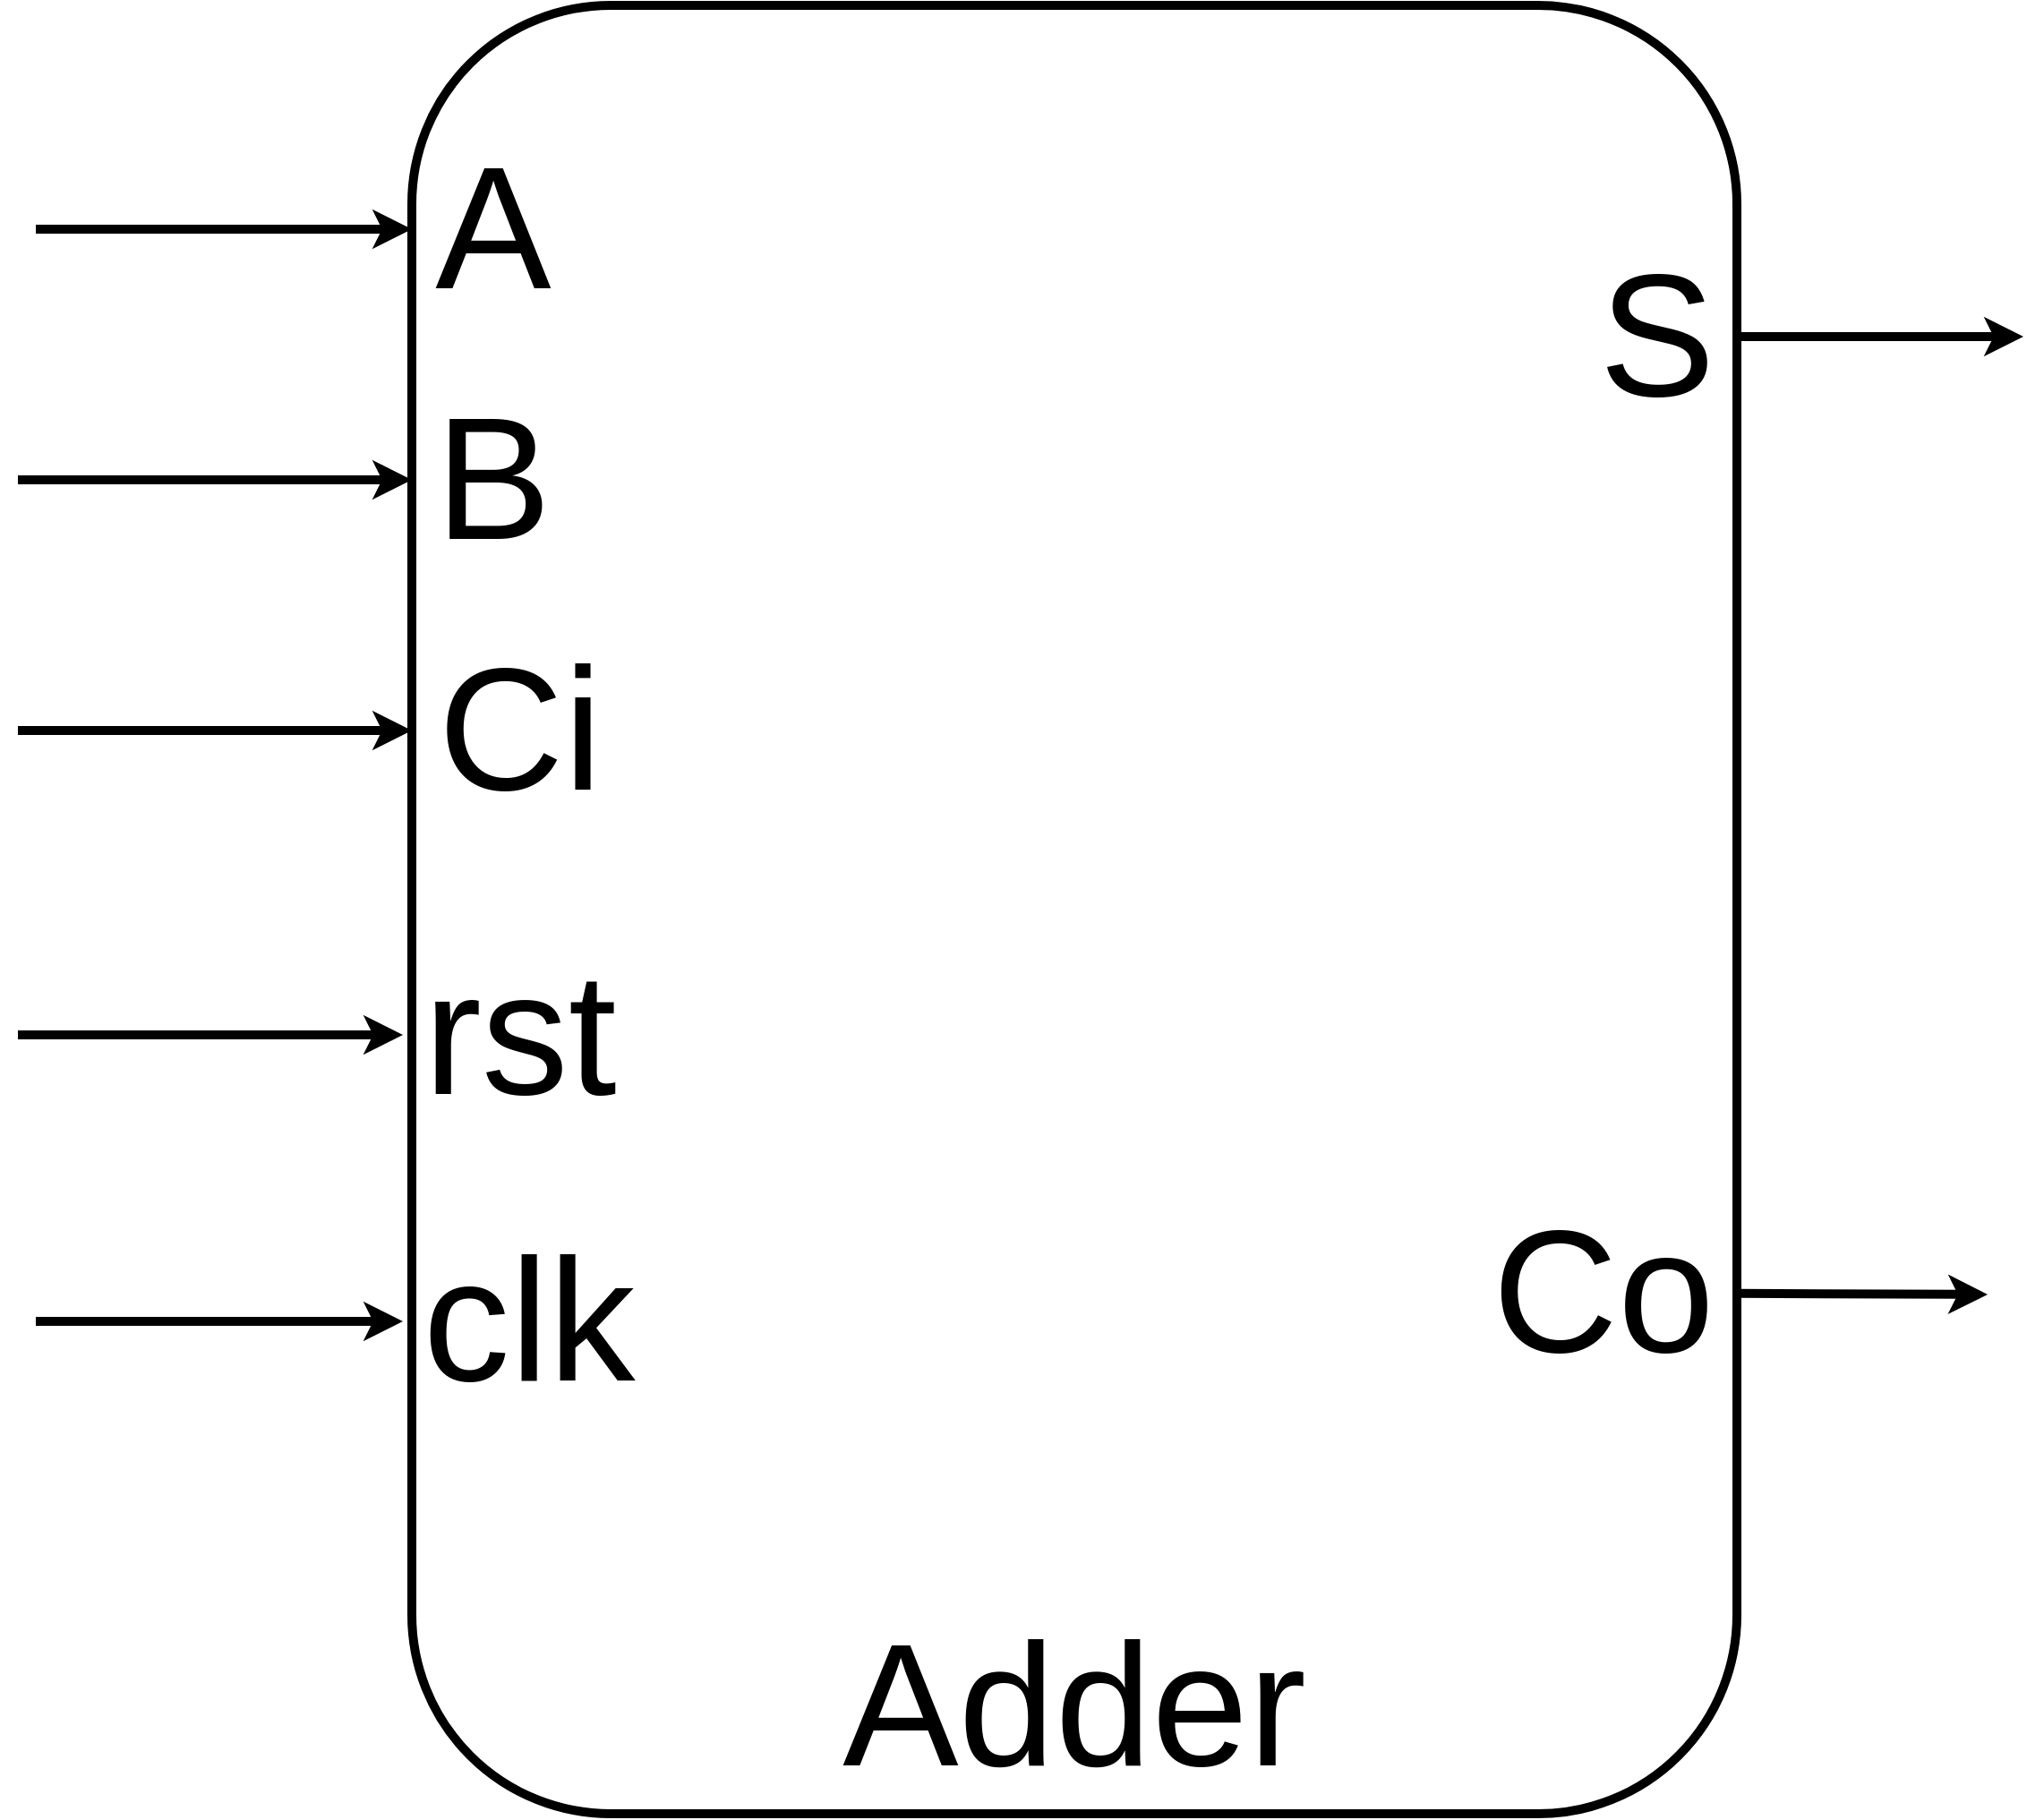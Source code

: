 <mxfile>
    <diagram id="z9lZVatv3hh1i39XEpOd" name="Page-6">
        <mxGraphModel dx="2618" dy="1630" grid="1" gridSize="10" guides="1" tooltips="1" connect="1" arrows="1" fold="1" page="1" pageScale="1" pageWidth="5000" pageHeight="4000" math="0" shadow="0">
            <root>
                <mxCell id="0"/>
                <mxCell id="1" parent="0"/>
                <mxCell id="VfS4rzuGRhFjejMvhEaJ-1" value="Adder" style="rounded=1;whiteSpace=wrap;html=1;strokeWidth=5;fontSize=97;gradientColor=none;verticalAlign=bottom;" vertex="1" parent="1">
                    <mxGeometry x="1590" y="850" width="740" height="1010" as="geometry"/>
                </mxCell>
                <mxCell id="VfS4rzuGRhFjejMvhEaJ-2" style="edgeStyle=none;html=1;strokeWidth=5;" edge="1" parent="1" target="VfS4rzuGRhFjejMvhEaJ-3">
                    <mxGeometry relative="1" as="geometry">
                        <mxPoint x="1380.0" y="975" as="sourcePoint"/>
                    </mxGeometry>
                </mxCell>
                <mxCell id="VfS4rzuGRhFjejMvhEaJ-3" value="A" style="text;html=1;align=center;verticalAlign=middle;resizable=0;points=[];autosize=1;strokeColor=none;fillColor=none;fontSize=97;" vertex="1" parent="1">
                    <mxGeometry x="1590" y="910" width="90" height="130" as="geometry"/>
                </mxCell>
                <mxCell id="VfS4rzuGRhFjejMvhEaJ-4" style="edgeStyle=none;html=1;strokeWidth=5;" edge="1" parent="1" target="VfS4rzuGRhFjejMvhEaJ-5">
                    <mxGeometry relative="1" as="geometry">
                        <mxPoint x="1370.0" y="1115" as="sourcePoint"/>
                    </mxGeometry>
                </mxCell>
                <mxCell id="VfS4rzuGRhFjejMvhEaJ-5" value="B" style="text;html=1;align=center;verticalAlign=middle;resizable=0;points=[];autosize=1;strokeColor=none;fillColor=none;fontSize=97;" vertex="1" parent="1">
                    <mxGeometry x="1590" y="1050" width="90" height="130" as="geometry"/>
                </mxCell>
                <mxCell id="VfS4rzuGRhFjejMvhEaJ-6" style="edgeStyle=none;html=1;strokeWidth=5;" edge="1" parent="1" target="VfS4rzuGRhFjejMvhEaJ-7">
                    <mxGeometry relative="1" as="geometry">
                        <mxPoint x="1370.0" y="1255" as="sourcePoint"/>
                    </mxGeometry>
                </mxCell>
                <mxCell id="VfS4rzuGRhFjejMvhEaJ-7" value="Ci" style="text;html=1;align=center;verticalAlign=middle;resizable=0;points=[];autosize=1;strokeColor=none;fillColor=none;fontSize=97;" vertex="1" parent="1">
                    <mxGeometry x="1590" y="1190" width="120" height="130" as="geometry"/>
                </mxCell>
                <mxCell id="VfS4rzuGRhFjejMvhEaJ-8" style="edgeStyle=none;html=1;strokeWidth=5;" edge="1" parent="1" source="VfS4rzuGRhFjejMvhEaJ-9">
                    <mxGeometry relative="1" as="geometry">
                        <mxPoint x="2490.0" y="1035" as="targetPoint"/>
                    </mxGeometry>
                </mxCell>
                <mxCell id="VfS4rzuGRhFjejMvhEaJ-9" value="S" style="text;html=1;align=center;verticalAlign=middle;resizable=0;points=[];autosize=1;strokeColor=none;fillColor=none;fontSize=97;" vertex="1" parent="1">
                    <mxGeometry x="2240" y="970" width="90" height="130" as="geometry"/>
                </mxCell>
                <mxCell id="VfS4rzuGRhFjejMvhEaJ-10" style="edgeStyle=none;html=1;strokeWidth=5;" edge="1" parent="1" source="VfS4rzuGRhFjejMvhEaJ-11">
                    <mxGeometry relative="1" as="geometry">
                        <mxPoint x="2470.0" y="1570" as="targetPoint"/>
                    </mxGeometry>
                </mxCell>
                <mxCell id="VfS4rzuGRhFjejMvhEaJ-11" value="Co" style="text;html=1;align=center;verticalAlign=middle;resizable=0;points=[];autosize=1;strokeColor=none;fillColor=none;fontSize=97;" vertex="1" parent="1">
                    <mxGeometry x="2180" y="1504" width="150" height="130" as="geometry"/>
                </mxCell>
                <mxCell id="VfS4rzuGRhFjejMvhEaJ-14" style="edgeStyle=none;html=1;strokeWidth=5;" edge="1" parent="1" target="VfS4rzuGRhFjejMvhEaJ-12">
                    <mxGeometry relative="1" as="geometry">
                        <mxPoint x="1370" y="1425" as="sourcePoint"/>
                    </mxGeometry>
                </mxCell>
                <mxCell id="VfS4rzuGRhFjejMvhEaJ-12" value="rst" style="text;html=1;align=center;verticalAlign=middle;resizable=0;points=[];autosize=1;strokeColor=none;fillColor=none;fontSize=97;" vertex="1" parent="1">
                    <mxGeometry x="1585" y="1360" width="130" height="130" as="geometry"/>
                </mxCell>
                <mxCell id="VfS4rzuGRhFjejMvhEaJ-15" style="edgeStyle=none;html=1;strokeWidth=5;" edge="1" parent="1" target="VfS4rzuGRhFjejMvhEaJ-13">
                    <mxGeometry relative="1" as="geometry">
                        <mxPoint x="1380" y="1585" as="sourcePoint"/>
                    </mxGeometry>
                </mxCell>
                <mxCell id="VfS4rzuGRhFjejMvhEaJ-13" value="clk" style="text;html=1;align=center;verticalAlign=middle;resizable=0;points=[];autosize=1;strokeColor=none;fillColor=none;fontSize=97;" vertex="1" parent="1">
                    <mxGeometry x="1585" y="1520" width="140" height="130" as="geometry"/>
                </mxCell>
            </root>
        </mxGraphModel>
    </diagram>
    <diagram id="_e4200CO4fdqUJKdtfs_" name="Page-4">
        <mxGraphModel dx="1571" dy="978" grid="1" gridSize="10" guides="1" tooltips="1" connect="1" arrows="1" fold="1" page="1" pageScale="1" pageWidth="5000" pageHeight="4000" math="0" shadow="0">
            <root>
                <mxCell id="0"/>
                <mxCell id="1" parent="0"/>
                <mxCell id="-SzatG3sDyjyBPGcYduU-12" value="" style="whiteSpace=wrap;html=1;strokeWidth=3;fontSize=90;fillColor=#1ba1e2;fontColor=#ffffff;strokeColor=#006EAF;" parent="1" vertex="1">
                    <mxGeometry x="730" y="3350" width="8670" height="100" as="geometry"/>
                </mxCell>
                <mxCell id="-SzatG3sDyjyBPGcYduU-11" value="" style="whiteSpace=wrap;html=1;strokeWidth=3;fontSize=90;fillColor=#1ba1e2;fontColor=#ffffff;strokeColor=#006EAF;" parent="1" vertex="1">
                    <mxGeometry x="720" y="3160" width="8680" height="100" as="geometry"/>
                </mxCell>
                <mxCell id="-SzatG3sDyjyBPGcYduU-10" value="" style="whiteSpace=wrap;html=1;strokeWidth=3;fontSize=90;fillColor=#1ba1e2;fontColor=#ffffff;strokeColor=#006EAF;" parent="1" vertex="1">
                    <mxGeometry x="720" y="3040" width="8680" height="100" as="geometry"/>
                </mxCell>
                <mxCell id="-SzatG3sDyjyBPGcYduU-8" value="" style="whiteSpace=wrap;html=1;strokeWidth=3;fontSize=90;fillColor=#1ba1e2;fontColor=#ffffff;strokeColor=#006EAF;" parent="1" vertex="1">
                    <mxGeometry x="720" y="2890" width="8680" height="100" as="geometry"/>
                </mxCell>
                <mxCell id="-SzatG3sDyjyBPGcYduU-7" value="" style="whiteSpace=wrap;html=1;strokeWidth=3;fontSize=90;fillColor=#1ba1e2;fontColor=#ffffff;strokeColor=#006EAF;" parent="1" vertex="1">
                    <mxGeometry x="735" y="2650" width="8665" height="100" as="geometry"/>
                </mxCell>
                <mxCell id="-SzatG3sDyjyBPGcYduU-6" value="" style="whiteSpace=wrap;html=1;strokeWidth=3;fontSize=90;fillColor=#1ba1e2;fontColor=#ffffff;strokeColor=#006EAF;" parent="1" vertex="1">
                    <mxGeometry x="790" y="1790" width="8590" height="100" as="geometry"/>
                </mxCell>
                <mxCell id="-SzatG3sDyjyBPGcYduU-5" value="" style="whiteSpace=wrap;html=1;strokeWidth=3;fontSize=90;fillColor=#1ba1e2;fontColor=#ffffff;strokeColor=#006EAF;" parent="1" vertex="1">
                    <mxGeometry x="780" y="1550" width="8600" height="100" as="geometry"/>
                </mxCell>
                <mxCell id="-SzatG3sDyjyBPGcYduU-4" value="" style="whiteSpace=wrap;html=1;strokeWidth=3;fontSize=90;fillColor=#1ba1e2;fontColor=#ffffff;strokeColor=#006EAF;" parent="1" vertex="1">
                    <mxGeometry x="790" y="1300" width="8590" height="116" as="geometry"/>
                </mxCell>
                <mxCell id="-SzatG3sDyjyBPGcYduU-2" value="" style="whiteSpace=wrap;html=1;strokeWidth=3;fontSize=90;fillColor=#1ba1e2;fontColor=#ffffff;strokeColor=#006EAF;" parent="1" vertex="1">
                    <mxGeometry x="780" y="1060" width="8610" height="100" as="geometry"/>
                </mxCell>
                <mxCell id="-SzatG3sDyjyBPGcYduU-1" value="" style="whiteSpace=wrap;html=1;strokeWidth=3;fontSize=90;fillColor=#1ba1e2;fontColor=#ffffff;strokeColor=#006EAF;" parent="1" vertex="1">
                    <mxGeometry x="780" y="820" width="8620" height="110" as="geometry"/>
                </mxCell>
                <mxCell id="LXwm656oItNLETEccqUK-1" value="" style="whiteSpace=wrap;html=1;strokeWidth=3;fontSize=90;fillColor=#1ba1e2;fontColor=#ffffff;strokeColor=#006EAF;" parent="1" vertex="1">
                    <mxGeometry x="790" y="480" width="8620" height="100" as="geometry"/>
                </mxCell>
                <mxCell id="LXwm656oItNLETEccqUK-2" style="html=1;exitX=0.5;exitY=1;exitDx=0;exitDy=0;entryX=0.5;entryY=0;entryDx=0;entryDy=0;strokeWidth=3;fontSize=90;dashed=1;endArrow=none;endFill=0;startArrow=none;" parent="1" source="JxXNwAtKYRBv4QJeJSb--27" edge="1">
                    <mxGeometry relative="1" as="geometry">
                        <mxPoint x="1550" y="2880" as="targetPoint"/>
                    </mxGeometry>
                </mxCell>
                <mxCell id="LXwm656oItNLETEccqUK-3" value="" style="ellipse;whiteSpace=wrap;html=1;aspect=fixed;strokeWidth=3;fontSize=90;" parent="1" vertex="1">
                    <mxGeometry x="1520" y="490" width="80" height="80" as="geometry"/>
                </mxCell>
                <mxCell id="LXwm656oItNLETEccqUK-4" style="edgeStyle=none;html=1;exitX=0;exitY=1;exitDx=0;exitDy=0;entryX=1;entryY=0;entryDx=0;entryDy=0;strokeWidth=3;fontSize=90;" parent="1" source="LXwm656oItNLETEccqUK-6" target="LXwm656oItNLETEccqUK-81" edge="1">
                    <mxGeometry relative="1" as="geometry"/>
                </mxCell>
                <mxCell id="LXwm656oItNLETEccqUK-5" style="edgeStyle=none;html=1;exitX=0.5;exitY=1;exitDx=0;exitDy=0;entryX=0.5;entryY=0;entryDx=0;entryDy=0;dashed=1;strokeWidth=3;fontSize=90;endArrow=none;endFill=0;" parent="1" source="LXwm656oItNLETEccqUK-6" edge="1">
                    <mxGeometry relative="1" as="geometry">
                        <mxPoint x="1790" y="2880" as="targetPoint"/>
                    </mxGeometry>
                </mxCell>
                <mxCell id="LXwm656oItNLETEccqUK-6" value="" style="ellipse;whiteSpace=wrap;html=1;aspect=fixed;strokeWidth=3;fontSize=90;" parent="1" vertex="1">
                    <mxGeometry x="1760" y="490" width="80" height="80" as="geometry"/>
                </mxCell>
                <mxCell id="LXwm656oItNLETEccqUK-7" style="edgeStyle=none;html=1;exitX=0.5;exitY=1;exitDx=0;exitDy=0;entryX=0.5;entryY=0;entryDx=0;entryDy=0;dashed=1;strokeWidth=3;fontSize=90;endArrow=none;endFill=0;" parent="1" source="LXwm656oItNLETEccqUK-8" edge="1">
                    <mxGeometry relative="1" as="geometry">
                        <mxPoint x="2030" y="2880" as="targetPoint"/>
                    </mxGeometry>
                </mxCell>
                <mxCell id="LXwm656oItNLETEccqUK-8" value="" style="ellipse;whiteSpace=wrap;html=1;aspect=fixed;strokeWidth=3;fontSize=90;" parent="1" vertex="1">
                    <mxGeometry x="2000" y="490" width="80" height="80" as="geometry"/>
                </mxCell>
                <mxCell id="LXwm656oItNLETEccqUK-9" style="edgeStyle=none;html=1;exitX=0;exitY=1;exitDx=0;exitDy=0;strokeWidth=3;fontSize=90;" parent="1" source="LXwm656oItNLETEccqUK-11" target="LXwm656oItNLETEccqUK-83" edge="1">
                    <mxGeometry relative="1" as="geometry"/>
                </mxCell>
                <mxCell id="LXwm656oItNLETEccqUK-10" style="edgeStyle=none;html=1;exitX=0.5;exitY=1;exitDx=0;exitDy=0;entryX=0.5;entryY=0;entryDx=0;entryDy=0;dashed=1;strokeWidth=3;fontSize=90;endArrow=none;endFill=0;" parent="1" source="LXwm656oItNLETEccqUK-11" edge="1">
                    <mxGeometry relative="1" as="geometry">
                        <mxPoint x="2270" y="2880" as="targetPoint"/>
                    </mxGeometry>
                </mxCell>
                <mxCell id="LXwm656oItNLETEccqUK-11" value="" style="ellipse;whiteSpace=wrap;html=1;aspect=fixed;strokeWidth=3;fontSize=90;" parent="1" vertex="1">
                    <mxGeometry x="2240" y="490" width="80" height="80" as="geometry"/>
                </mxCell>
                <mxCell id="LXwm656oItNLETEccqUK-12" style="edgeStyle=none;html=1;exitX=0.5;exitY=1;exitDx=0;exitDy=0;entryX=0.5;entryY=0;entryDx=0;entryDy=0;dashed=1;strokeWidth=3;fontSize=90;endArrow=none;endFill=0;" parent="1" source="LXwm656oItNLETEccqUK-13" edge="1">
                    <mxGeometry relative="1" as="geometry">
                        <mxPoint x="2510" y="2880" as="targetPoint"/>
                    </mxGeometry>
                </mxCell>
                <mxCell id="LXwm656oItNLETEccqUK-13" value="" style="ellipse;whiteSpace=wrap;html=1;aspect=fixed;strokeWidth=3;fontSize=90;" parent="1" vertex="1">
                    <mxGeometry x="2480" y="490" width="80" height="80" as="geometry"/>
                </mxCell>
                <mxCell id="LXwm656oItNLETEccqUK-14" style="edgeStyle=none;html=1;exitX=0;exitY=1;exitDx=0;exitDy=0;entryX=1;entryY=0;entryDx=0;entryDy=0;strokeWidth=3;fontSize=90;" parent="1" source="LXwm656oItNLETEccqUK-16" target="LXwm656oItNLETEccqUK-84" edge="1">
                    <mxGeometry relative="1" as="geometry"/>
                </mxCell>
                <mxCell id="LXwm656oItNLETEccqUK-15" style="edgeStyle=none;html=1;exitX=0.5;exitY=1;exitDx=0;exitDy=0;entryX=0.5;entryY=0;entryDx=0;entryDy=0;dashed=1;strokeWidth=3;fontSize=90;endArrow=none;endFill=0;" parent="1" source="LXwm656oItNLETEccqUK-16" edge="1">
                    <mxGeometry relative="1" as="geometry">
                        <mxPoint x="2750" y="2880" as="targetPoint"/>
                    </mxGeometry>
                </mxCell>
                <mxCell id="LXwm656oItNLETEccqUK-16" value="" style="ellipse;whiteSpace=wrap;html=1;aspect=fixed;strokeWidth=3;fontSize=90;" parent="1" vertex="1">
                    <mxGeometry x="2720" y="490" width="80" height="80" as="geometry"/>
                </mxCell>
                <mxCell id="LXwm656oItNLETEccqUK-17" value="" style="ellipse;whiteSpace=wrap;html=1;aspect=fixed;strokeWidth=3;fontSize=90;" parent="1" vertex="1">
                    <mxGeometry x="2960" y="490" width="80" height="80" as="geometry"/>
                </mxCell>
                <mxCell id="LXwm656oItNLETEccqUK-18" style="edgeStyle=none;html=1;exitX=0;exitY=1;exitDx=0;exitDy=0;entryX=1;entryY=0;entryDx=0;entryDy=0;strokeWidth=3;fontSize=90;" parent="1" source="LXwm656oItNLETEccqUK-20" target="LXwm656oItNLETEccqUK-87" edge="1">
                    <mxGeometry relative="1" as="geometry"/>
                </mxCell>
                <mxCell id="LXwm656oItNLETEccqUK-19" style="edgeStyle=none;html=1;exitX=0.5;exitY=1;exitDx=0;exitDy=0;entryX=0.5;entryY=0;entryDx=0;entryDy=0;dashed=1;strokeWidth=3;fontSize=90;endArrow=none;endFill=0;" parent="1" source="LXwm656oItNLETEccqUK-20" edge="1">
                    <mxGeometry relative="1" as="geometry">
                        <mxPoint x="3230" y="2880" as="targetPoint"/>
                    </mxGeometry>
                </mxCell>
                <mxCell id="LXwm656oItNLETEccqUK-20" value="" style="ellipse;whiteSpace=wrap;html=1;aspect=fixed;strokeWidth=3;fontSize=90;" parent="1" vertex="1">
                    <mxGeometry x="3200" y="490" width="80" height="80" as="geometry"/>
                </mxCell>
                <mxCell id="LXwm656oItNLETEccqUK-21" style="edgeStyle=none;html=1;exitX=0.5;exitY=1;exitDx=0;exitDy=0;entryX=0.5;entryY=0;entryDx=0;entryDy=0;dashed=1;strokeWidth=3;fontSize=90;endArrow=none;endFill=0;" parent="1" source="LXwm656oItNLETEccqUK-22" edge="1">
                    <mxGeometry relative="1" as="geometry">
                        <mxPoint x="3470" y="2880" as="targetPoint"/>
                    </mxGeometry>
                </mxCell>
                <mxCell id="LXwm656oItNLETEccqUK-22" value="" style="ellipse;whiteSpace=wrap;html=1;aspect=fixed;strokeWidth=3;fontSize=90;" parent="1" vertex="1">
                    <mxGeometry x="3440" y="490" width="80" height="80" as="geometry"/>
                </mxCell>
                <mxCell id="LXwm656oItNLETEccqUK-23" style="edgeStyle=none;html=1;exitX=0;exitY=1;exitDx=0;exitDy=0;strokeWidth=3;fontSize=90;" parent="1" source="LXwm656oItNLETEccqUK-25" target="LXwm656oItNLETEccqUK-88" edge="1">
                    <mxGeometry relative="1" as="geometry"/>
                </mxCell>
                <mxCell id="LXwm656oItNLETEccqUK-24" style="edgeStyle=none;html=1;exitX=0.5;exitY=1;exitDx=0;exitDy=0;entryX=0.5;entryY=0;entryDx=0;entryDy=0;dashed=1;strokeWidth=3;fontSize=90;endArrow=none;endFill=0;" parent="1" source="LXwm656oItNLETEccqUK-25" edge="1">
                    <mxGeometry relative="1" as="geometry">
                        <mxPoint x="3710" y="2880" as="targetPoint"/>
                    </mxGeometry>
                </mxCell>
                <mxCell id="LXwm656oItNLETEccqUK-25" value="" style="ellipse;whiteSpace=wrap;html=1;aspect=fixed;strokeWidth=3;fontSize=90;" parent="1" vertex="1">
                    <mxGeometry x="3680" y="490" width="80" height="80" as="geometry"/>
                </mxCell>
                <mxCell id="LXwm656oItNLETEccqUK-26" style="edgeStyle=none;html=1;exitX=0.5;exitY=1;exitDx=0;exitDy=0;entryX=0.5;entryY=0;entryDx=0;entryDy=0;dashed=1;strokeWidth=3;fontSize=90;endArrow=none;endFill=0;" parent="1" source="LXwm656oItNLETEccqUK-27" edge="1">
                    <mxGeometry relative="1" as="geometry">
                        <mxPoint x="3950" y="2880" as="targetPoint"/>
                    </mxGeometry>
                </mxCell>
                <mxCell id="LXwm656oItNLETEccqUK-27" value="" style="ellipse;whiteSpace=wrap;html=1;aspect=fixed;strokeWidth=3;fontSize=90;" parent="1" vertex="1">
                    <mxGeometry x="3920" y="490" width="80" height="80" as="geometry"/>
                </mxCell>
                <mxCell id="LXwm656oItNLETEccqUK-28" style="edgeStyle=none;html=1;exitX=0;exitY=1;exitDx=0;exitDy=0;entryX=1;entryY=0;entryDx=0;entryDy=0;strokeWidth=3;fontSize=90;" parent="1" source="LXwm656oItNLETEccqUK-30" target="LXwm656oItNLETEccqUK-90" edge="1">
                    <mxGeometry relative="1" as="geometry"/>
                </mxCell>
                <mxCell id="LXwm656oItNLETEccqUK-29" style="edgeStyle=none;html=1;exitX=0.5;exitY=1;exitDx=0;exitDy=0;entryX=0.5;entryY=0;entryDx=0;entryDy=0;dashed=1;strokeWidth=3;fontSize=90;endArrow=none;endFill=0;" parent="1" source="LXwm656oItNLETEccqUK-30" edge="1">
                    <mxGeometry relative="1" as="geometry">
                        <mxPoint x="4190" y="2880" as="targetPoint"/>
                    </mxGeometry>
                </mxCell>
                <mxCell id="LXwm656oItNLETEccqUK-30" value="" style="ellipse;whiteSpace=wrap;html=1;aspect=fixed;strokeWidth=3;fontSize=90;" parent="1" vertex="1">
                    <mxGeometry x="4160" y="490" width="80" height="80" as="geometry"/>
                </mxCell>
                <mxCell id="LXwm656oItNLETEccqUK-31" style="edgeStyle=none;html=1;exitX=0.5;exitY=1;exitDx=0;exitDy=0;entryX=0.5;entryY=0;entryDx=0;entryDy=0;dashed=1;strokeWidth=3;fontSize=90;endArrow=none;endFill=0;" parent="1" source="LXwm656oItNLETEccqUK-32" edge="1">
                    <mxGeometry relative="1" as="geometry">
                        <mxPoint x="4430" y="2880" as="targetPoint"/>
                    </mxGeometry>
                </mxCell>
                <mxCell id="LXwm656oItNLETEccqUK-32" value="" style="ellipse;whiteSpace=wrap;html=1;aspect=fixed;strokeWidth=3;fontSize=90;" parent="1" vertex="1">
                    <mxGeometry x="4400" y="490" width="80" height="80" as="geometry"/>
                </mxCell>
                <mxCell id="LXwm656oItNLETEccqUK-33" style="edgeStyle=none;html=1;exitX=0;exitY=1;exitDx=0;exitDy=0;entryX=1;entryY=0;entryDx=0;entryDy=0;strokeWidth=3;fontSize=90;" parent="1" source="LXwm656oItNLETEccqUK-35" target="LXwm656oItNLETEccqUK-91" edge="1">
                    <mxGeometry relative="1" as="geometry"/>
                </mxCell>
                <mxCell id="LXwm656oItNLETEccqUK-34" style="edgeStyle=none;html=1;exitX=0.5;exitY=1;exitDx=0;exitDy=0;entryX=0.5;entryY=0;entryDx=0;entryDy=0;dashed=1;strokeWidth=3;fontSize=90;endArrow=none;endFill=0;" parent="1" source="LXwm656oItNLETEccqUK-35" edge="1">
                    <mxGeometry relative="1" as="geometry">
                        <mxPoint x="4670" y="2880" as="targetPoint"/>
                    </mxGeometry>
                </mxCell>
                <mxCell id="LXwm656oItNLETEccqUK-35" value="" style="ellipse;whiteSpace=wrap;html=1;aspect=fixed;strokeWidth=3;fontSize=90;" parent="1" vertex="1">
                    <mxGeometry x="4640" y="490" width="80" height="80" as="geometry"/>
                </mxCell>
                <mxCell id="LXwm656oItNLETEccqUK-36" style="edgeStyle=none;html=1;exitX=0.5;exitY=1;exitDx=0;exitDy=0;entryX=0.5;entryY=0;entryDx=0;entryDy=0;dashed=1;strokeWidth=3;fontSize=90;endArrow=none;endFill=0;" parent="1" source="LXwm656oItNLETEccqUK-37" edge="1">
                    <mxGeometry relative="1" as="geometry">
                        <mxPoint x="4910" y="2880" as="targetPoint"/>
                    </mxGeometry>
                </mxCell>
                <mxCell id="LXwm656oItNLETEccqUK-37" value="" style="ellipse;whiteSpace=wrap;html=1;aspect=fixed;strokeWidth=3;fontSize=90;" parent="1" vertex="1">
                    <mxGeometry x="4880" y="490" width="80" height="80" as="geometry"/>
                </mxCell>
                <mxCell id="LXwm656oItNLETEccqUK-38" style="edgeStyle=none;html=1;exitX=0;exitY=1;exitDx=0;exitDy=0;entryX=1;entryY=0;entryDx=0;entryDy=0;strokeWidth=3;fontSize=90;" parent="1" source="LXwm656oItNLETEccqUK-40" target="LXwm656oItNLETEccqUK-93" edge="1">
                    <mxGeometry relative="1" as="geometry"/>
                </mxCell>
                <mxCell id="LXwm656oItNLETEccqUK-39" style="edgeStyle=none;html=1;exitX=0.5;exitY=1;exitDx=0;exitDy=0;entryX=0.5;entryY=0;entryDx=0;entryDy=0;dashed=1;strokeWidth=3;fontSize=90;endArrow=none;endFill=0;" parent="1" source="LXwm656oItNLETEccqUK-40" edge="1">
                    <mxGeometry relative="1" as="geometry">
                        <mxPoint x="5150" y="2880" as="targetPoint"/>
                    </mxGeometry>
                </mxCell>
                <mxCell id="LXwm656oItNLETEccqUK-40" value="" style="ellipse;whiteSpace=wrap;html=1;aspect=fixed;strokeWidth=3;fontSize=90;" parent="1" vertex="1">
                    <mxGeometry x="5120" y="490" width="80" height="80" as="geometry"/>
                </mxCell>
                <mxCell id="LXwm656oItNLETEccqUK-41" style="edgeStyle=none;html=1;exitX=0.5;exitY=1;exitDx=0;exitDy=0;entryX=0.5;entryY=0;entryDx=0;entryDy=0;dashed=1;strokeWidth=3;fontSize=90;endArrow=none;endFill=0;" parent="1" source="LXwm656oItNLETEccqUK-42" edge="1">
                    <mxGeometry relative="1" as="geometry">
                        <mxPoint x="5390" y="2880" as="targetPoint"/>
                    </mxGeometry>
                </mxCell>
                <mxCell id="LXwm656oItNLETEccqUK-42" value="" style="ellipse;whiteSpace=wrap;html=1;aspect=fixed;strokeWidth=3;fontSize=90;" parent="1" vertex="1">
                    <mxGeometry x="5360" y="490" width="80" height="80" as="geometry"/>
                </mxCell>
                <mxCell id="LXwm656oItNLETEccqUK-43" style="edgeStyle=none;html=1;exitX=0;exitY=1;exitDx=0;exitDy=0;entryX=1;entryY=0;entryDx=0;entryDy=0;strokeWidth=3;fontSize=90;" parent="1" source="LXwm656oItNLETEccqUK-45" target="LXwm656oItNLETEccqUK-94" edge="1">
                    <mxGeometry relative="1" as="geometry"/>
                </mxCell>
                <mxCell id="LXwm656oItNLETEccqUK-44" style="edgeStyle=none;html=1;exitX=0.5;exitY=1;exitDx=0;exitDy=0;entryX=0.5;entryY=0;entryDx=0;entryDy=0;dashed=1;strokeWidth=3;fontSize=90;endArrow=none;endFill=0;" parent="1" source="LXwm656oItNLETEccqUK-45" edge="1">
                    <mxGeometry relative="1" as="geometry">
                        <mxPoint x="5630" y="2880" as="targetPoint"/>
                    </mxGeometry>
                </mxCell>
                <mxCell id="LXwm656oItNLETEccqUK-45" value="" style="ellipse;whiteSpace=wrap;html=1;aspect=fixed;strokeWidth=3;fontSize=90;" parent="1" vertex="1">
                    <mxGeometry x="5600" y="490" width="80" height="80" as="geometry"/>
                </mxCell>
                <mxCell id="LXwm656oItNLETEccqUK-46" style="edgeStyle=none;html=1;exitX=0.5;exitY=1;exitDx=0;exitDy=0;entryX=0.5;entryY=0;entryDx=0;entryDy=0;dashed=1;strokeWidth=3;fontSize=90;endArrow=none;endFill=0;" parent="1" source="LXwm656oItNLETEccqUK-47" edge="1">
                    <mxGeometry relative="1" as="geometry">
                        <mxPoint x="5870" y="2880" as="targetPoint"/>
                    </mxGeometry>
                </mxCell>
                <mxCell id="LXwm656oItNLETEccqUK-47" value="" style="ellipse;whiteSpace=wrap;html=1;aspect=fixed;strokeWidth=3;fontSize=90;" parent="1" vertex="1">
                    <mxGeometry x="5840" y="490" width="80" height="80" as="geometry"/>
                </mxCell>
                <mxCell id="LXwm656oItNLETEccqUK-48" style="edgeStyle=none;html=1;exitX=0;exitY=1;exitDx=0;exitDy=0;entryX=1;entryY=0;entryDx=0;entryDy=0;strokeWidth=3;fontSize=90;" parent="1" source="LXwm656oItNLETEccqUK-50" target="LXwm656oItNLETEccqUK-96" edge="1">
                    <mxGeometry relative="1" as="geometry"/>
                </mxCell>
                <mxCell id="LXwm656oItNLETEccqUK-49" style="edgeStyle=none;html=1;exitX=0.5;exitY=1;exitDx=0;exitDy=0;entryX=0.5;entryY=0;entryDx=0;entryDy=0;dashed=1;strokeWidth=3;fontSize=90;endArrow=none;endFill=0;" parent="1" source="LXwm656oItNLETEccqUK-50" edge="1">
                    <mxGeometry relative="1" as="geometry">
                        <mxPoint x="6110" y="2880" as="targetPoint"/>
                    </mxGeometry>
                </mxCell>
                <mxCell id="LXwm656oItNLETEccqUK-50" value="" style="ellipse;whiteSpace=wrap;html=1;aspect=fixed;strokeWidth=3;fontSize=90;" parent="1" vertex="1">
                    <mxGeometry x="6080" y="490" width="80" height="80" as="geometry"/>
                </mxCell>
                <mxCell id="LXwm656oItNLETEccqUK-51" style="edgeStyle=none;html=1;exitX=0.5;exitY=1;exitDx=0;exitDy=0;entryX=0.5;entryY=0;entryDx=0;entryDy=0;dashed=1;strokeWidth=3;fontSize=90;endArrow=none;endFill=0;" parent="1" source="LXwm656oItNLETEccqUK-52" edge="1">
                    <mxGeometry relative="1" as="geometry">
                        <mxPoint x="6350" y="2880" as="targetPoint"/>
                    </mxGeometry>
                </mxCell>
                <mxCell id="LXwm656oItNLETEccqUK-52" value="" style="ellipse;whiteSpace=wrap;html=1;aspect=fixed;strokeWidth=3;fontSize=90;" parent="1" vertex="1">
                    <mxGeometry x="6320" y="490" width="80" height="80" as="geometry"/>
                </mxCell>
                <mxCell id="LXwm656oItNLETEccqUK-53" style="edgeStyle=none;html=1;exitX=0;exitY=1;exitDx=0;exitDy=0;entryX=1;entryY=0;entryDx=0;entryDy=0;strokeWidth=3;fontSize=90;" parent="1" source="LXwm656oItNLETEccqUK-55" target="LXwm656oItNLETEccqUK-97" edge="1">
                    <mxGeometry relative="1" as="geometry"/>
                </mxCell>
                <mxCell id="LXwm656oItNLETEccqUK-54" style="edgeStyle=none;html=1;exitX=0.5;exitY=1;exitDx=0;exitDy=0;entryX=0.5;entryY=0;entryDx=0;entryDy=0;dashed=1;strokeWidth=3;fontSize=90;endArrow=none;endFill=0;" parent="1" source="LXwm656oItNLETEccqUK-55" edge="1">
                    <mxGeometry relative="1" as="geometry">
                        <mxPoint x="6590" y="2880" as="targetPoint"/>
                    </mxGeometry>
                </mxCell>
                <mxCell id="LXwm656oItNLETEccqUK-55" value="" style="ellipse;whiteSpace=wrap;html=1;aspect=fixed;strokeWidth=3;fontSize=90;" parent="1" vertex="1">
                    <mxGeometry x="6560" y="490" width="80" height="80" as="geometry"/>
                </mxCell>
                <mxCell id="LXwm656oItNLETEccqUK-56" style="edgeStyle=none;html=1;exitX=0.5;exitY=1;exitDx=0;exitDy=0;entryX=0.5;entryY=0;entryDx=0;entryDy=0;dashed=1;strokeWidth=3;fontSize=90;endArrow=none;endFill=0;" parent="1" source="LXwm656oItNLETEccqUK-57" edge="1">
                    <mxGeometry relative="1" as="geometry">
                        <mxPoint x="6830" y="2880" as="targetPoint"/>
                    </mxGeometry>
                </mxCell>
                <mxCell id="LXwm656oItNLETEccqUK-57" value="" style="ellipse;whiteSpace=wrap;html=1;aspect=fixed;strokeWidth=3;fontSize=90;" parent="1" vertex="1">
                    <mxGeometry x="6800" y="490" width="80" height="80" as="geometry"/>
                </mxCell>
                <mxCell id="LXwm656oItNLETEccqUK-58" style="edgeStyle=none;html=1;exitX=0;exitY=1;exitDx=0;exitDy=0;entryX=1;entryY=0;entryDx=0;entryDy=0;strokeWidth=3;fontSize=90;" parent="1" source="LXwm656oItNLETEccqUK-60" target="LXwm656oItNLETEccqUK-99" edge="1">
                    <mxGeometry relative="1" as="geometry"/>
                </mxCell>
                <mxCell id="LXwm656oItNLETEccqUK-59" style="edgeStyle=none;html=1;exitX=0.5;exitY=1;exitDx=0;exitDy=0;entryX=0.5;entryY=0;entryDx=0;entryDy=0;dashed=1;strokeWidth=3;fontSize=90;endArrow=none;endFill=0;" parent="1" source="LXwm656oItNLETEccqUK-60" edge="1">
                    <mxGeometry relative="1" as="geometry">
                        <mxPoint x="7070" y="2880" as="targetPoint"/>
                    </mxGeometry>
                </mxCell>
                <mxCell id="LXwm656oItNLETEccqUK-60" value="" style="ellipse;whiteSpace=wrap;html=1;aspect=fixed;strokeWidth=3;fontSize=90;" parent="1" vertex="1">
                    <mxGeometry x="7040" y="490" width="80" height="80" as="geometry"/>
                </mxCell>
                <mxCell id="LXwm656oItNLETEccqUK-61" style="edgeStyle=none;html=1;exitX=0.5;exitY=1;exitDx=0;exitDy=0;entryX=0.5;entryY=0;entryDx=0;entryDy=0;dashed=1;strokeWidth=3;fontSize=90;endArrow=none;endFill=0;startArrow=none;" parent="1" source="JxXNwAtKYRBv4QJeJSb--22" edge="1">
                    <mxGeometry relative="1" as="geometry">
                        <mxPoint x="7310" y="2880" as="targetPoint"/>
                    </mxGeometry>
                </mxCell>
                <mxCell id="LXwm656oItNLETEccqUK-62" value="" style="ellipse;whiteSpace=wrap;html=1;aspect=fixed;strokeWidth=3;fontSize=90;" parent="1" vertex="1">
                    <mxGeometry x="7280" y="490" width="80" height="80" as="geometry"/>
                </mxCell>
                <mxCell id="LXwm656oItNLETEccqUK-63" style="edgeStyle=none;html=1;exitX=0;exitY=1;exitDx=0;exitDy=0;entryX=1;entryY=0;entryDx=0;entryDy=0;strokeWidth=3;fontSize=90;" parent="1" source="LXwm656oItNLETEccqUK-65" target="LXwm656oItNLETEccqUK-100" edge="1">
                    <mxGeometry relative="1" as="geometry"/>
                </mxCell>
                <mxCell id="LXwm656oItNLETEccqUK-64" style="edgeStyle=none;html=1;exitX=0.5;exitY=1;exitDx=0;exitDy=0;entryX=0.5;entryY=0;entryDx=0;entryDy=0;dashed=1;strokeWidth=3;fontSize=90;endArrow=none;endFill=0;" parent="1" source="LXwm656oItNLETEccqUK-65" edge="1">
                    <mxGeometry relative="1" as="geometry">
                        <mxPoint x="7550" y="2880" as="targetPoint"/>
                    </mxGeometry>
                </mxCell>
                <mxCell id="LXwm656oItNLETEccqUK-65" value="" style="ellipse;whiteSpace=wrap;html=1;aspect=fixed;strokeWidth=3;fontSize=90;" parent="1" vertex="1">
                    <mxGeometry x="7520" y="490" width="80" height="80" as="geometry"/>
                </mxCell>
                <mxCell id="LXwm656oItNLETEccqUK-66" style="edgeStyle=none;html=1;exitX=0.5;exitY=1;exitDx=0;exitDy=0;entryX=0.5;entryY=0;entryDx=0;entryDy=0;dashed=1;strokeWidth=3;fontSize=90;endArrow=none;endFill=0;" parent="1" source="LXwm656oItNLETEccqUK-67" edge="1">
                    <mxGeometry relative="1" as="geometry">
                        <mxPoint x="7790" y="2880" as="targetPoint"/>
                    </mxGeometry>
                </mxCell>
                <mxCell id="LXwm656oItNLETEccqUK-67" value="" style="ellipse;whiteSpace=wrap;html=1;aspect=fixed;strokeWidth=3;fontSize=90;" parent="1" vertex="1">
                    <mxGeometry x="7760" y="490" width="80" height="80" as="geometry"/>
                </mxCell>
                <mxCell id="LXwm656oItNLETEccqUK-68" style="edgeStyle=none;html=1;exitX=0;exitY=1;exitDx=0;exitDy=0;entryX=1;entryY=0;entryDx=0;entryDy=0;strokeWidth=3;fontSize=90;" parent="1" source="LXwm656oItNLETEccqUK-70" target="LXwm656oItNLETEccqUK-102" edge="1">
                    <mxGeometry relative="1" as="geometry"/>
                </mxCell>
                <mxCell id="LXwm656oItNLETEccqUK-69" style="edgeStyle=none;html=1;exitX=0.5;exitY=1;exitDx=0;exitDy=0;entryX=0.5;entryY=0;entryDx=0;entryDy=0;dashed=1;strokeWidth=3;fontSize=90;endArrow=none;endFill=0;" parent="1" source="LXwm656oItNLETEccqUK-70" edge="1">
                    <mxGeometry relative="1" as="geometry">
                        <mxPoint x="8030" y="2880" as="targetPoint"/>
                    </mxGeometry>
                </mxCell>
                <mxCell id="LXwm656oItNLETEccqUK-70" value="" style="ellipse;whiteSpace=wrap;html=1;aspect=fixed;strokeWidth=3;fontSize=90;" parent="1" vertex="1">
                    <mxGeometry x="8000" y="490" width="80" height="80" as="geometry"/>
                </mxCell>
                <mxCell id="LXwm656oItNLETEccqUK-71" style="edgeStyle=none;html=1;exitX=0.5;exitY=1;exitDx=0;exitDy=0;entryX=0.5;entryY=0;entryDx=0;entryDy=0;dashed=1;strokeWidth=3;fontSize=90;endArrow=none;endFill=0;" parent="1" source="LXwm656oItNLETEccqUK-72" edge="1">
                    <mxGeometry relative="1" as="geometry">
                        <mxPoint x="8270" y="2880" as="targetPoint"/>
                    </mxGeometry>
                </mxCell>
                <mxCell id="LXwm656oItNLETEccqUK-72" value="" style="ellipse;whiteSpace=wrap;html=1;aspect=fixed;strokeWidth=3;fontSize=90;" parent="1" vertex="1">
                    <mxGeometry x="8240" y="490" width="80" height="80" as="geometry"/>
                </mxCell>
                <mxCell id="LXwm656oItNLETEccqUK-73" style="edgeStyle=none;html=1;exitX=0;exitY=1;exitDx=0;exitDy=0;entryX=1;entryY=0;entryDx=0;entryDy=0;strokeWidth=3;fontSize=90;" parent="1" source="LXwm656oItNLETEccqUK-75" target="LXwm656oItNLETEccqUK-103" edge="1">
                    <mxGeometry relative="1" as="geometry"/>
                </mxCell>
                <mxCell id="LXwm656oItNLETEccqUK-74" style="edgeStyle=none;html=1;exitX=0.5;exitY=1;exitDx=0;exitDy=0;entryX=0.5;entryY=0;entryDx=0;entryDy=0;dashed=1;strokeWidth=3;fontSize=90;endArrow=none;endFill=0;" parent="1" source="LXwm656oItNLETEccqUK-75" edge="1">
                    <mxGeometry relative="1" as="geometry">
                        <mxPoint x="8510" y="2880" as="targetPoint"/>
                    </mxGeometry>
                </mxCell>
                <mxCell id="LXwm656oItNLETEccqUK-75" value="" style="ellipse;whiteSpace=wrap;html=1;aspect=fixed;strokeWidth=3;fontSize=90;" parent="1" vertex="1">
                    <mxGeometry x="8480" y="490" width="80" height="80" as="geometry"/>
                </mxCell>
                <mxCell id="LXwm656oItNLETEccqUK-76" style="edgeStyle=none;html=1;exitX=0.5;exitY=1;exitDx=0;exitDy=0;entryX=0.5;entryY=0;entryDx=0;entryDy=0;dashed=1;strokeWidth=3;fontSize=90;endArrow=none;endFill=0;startArrow=none;" parent="1" source="JxXNwAtKYRBv4QJeJSb--16" edge="1">
                    <mxGeometry relative="1" as="geometry">
                        <mxPoint x="8750" y="2880" as="targetPoint"/>
                    </mxGeometry>
                </mxCell>
                <mxCell id="LXwm656oItNLETEccqUK-77" value="" style="ellipse;whiteSpace=wrap;html=1;aspect=fixed;strokeWidth=3;fontSize=90;" parent="1" vertex="1">
                    <mxGeometry x="8720" y="490" width="80" height="80" as="geometry"/>
                </mxCell>
                <mxCell id="LXwm656oItNLETEccqUK-78" style="edgeStyle=none;html=1;exitX=0;exitY=1;exitDx=0;exitDy=0;entryX=1;entryY=0;entryDx=0;entryDy=0;strokeWidth=3;fontSize=90;" parent="1" source="LXwm656oItNLETEccqUK-80" target="LXwm656oItNLETEccqUK-106" edge="1">
                    <mxGeometry relative="1" as="geometry"/>
                </mxCell>
                <mxCell id="LXwm656oItNLETEccqUK-79" style="edgeStyle=none;html=1;exitX=0.5;exitY=1;exitDx=0;exitDy=0;entryX=0.5;entryY=0;entryDx=0;entryDy=0;dashed=1;strokeWidth=3;fontSize=90;endArrow=none;endFill=0;startArrow=none;" parent="1" source="JxXNwAtKYRBv4QJeJSb--3" edge="1">
                    <mxGeometry relative="1" as="geometry">
                        <mxPoint x="8990" y="2880" as="targetPoint"/>
                    </mxGeometry>
                </mxCell>
                <mxCell id="LXwm656oItNLETEccqUK-80" value="" style="ellipse;whiteSpace=wrap;html=1;aspect=fixed;strokeWidth=3;fontSize=90;" parent="1" vertex="1">
                    <mxGeometry x="8960" y="490" width="80" height="80" as="geometry"/>
                </mxCell>
                <mxCell id="LXwm656oItNLETEccqUK-81" value="" style="ellipse;whiteSpace=wrap;html=1;aspect=fixed;strokeWidth=3;fontSize=90;" parent="1" vertex="1">
                    <mxGeometry x="1520" y="830" width="80" height="80" as="geometry"/>
                </mxCell>
                <mxCell id="LXwm656oItNLETEccqUK-82" style="edgeStyle=none;html=1;exitX=0;exitY=1;exitDx=0;exitDy=0;entryX=1;entryY=0;entryDx=0;entryDy=0;strokeWidth=3;fontSize=90;" parent="1" source="LXwm656oItNLETEccqUK-83" target="LXwm656oItNLETEccqUK-107" edge="1">
                    <mxGeometry relative="1" as="geometry"/>
                </mxCell>
                <mxCell id="LXwm656oItNLETEccqUK-83" value="" style="ellipse;whiteSpace=wrap;html=1;aspect=fixed;strokeWidth=3;fontSize=90;" parent="1" vertex="1">
                    <mxGeometry x="2000" y="830" width="80" height="80" as="geometry"/>
                </mxCell>
                <mxCell id="LXwm656oItNLETEccqUK-84" value="" style="ellipse;whiteSpace=wrap;html=1;aspect=fixed;strokeWidth=3;fontSize=90;" parent="1" vertex="1">
                    <mxGeometry x="2480" y="830" width="80" height="80" as="geometry"/>
                </mxCell>
                <mxCell id="LXwm656oItNLETEccqUK-85" style="edgeStyle=none;html=1;exitX=0;exitY=1;exitDx=0;exitDy=0;entryX=1;entryY=0;entryDx=0;entryDy=0;strokeWidth=3;fontSize=90;" parent="1" source="LXwm656oItNLETEccqUK-87" target="LXwm656oItNLETEccqUK-109" edge="1">
                    <mxGeometry relative="1" as="geometry"/>
                </mxCell>
                <mxCell id="LXwm656oItNLETEccqUK-86" style="edgeStyle=none;html=1;exitX=0.5;exitY=1;exitDx=0;exitDy=0;entryX=0.5;entryY=0;entryDx=0;entryDy=0;dashed=1;strokeWidth=3;fontSize=90;endArrow=none;endFill=0;" parent="1" source="LXwm656oItNLETEccqUK-87" edge="1">
                    <mxGeometry relative="1" as="geometry">
                        <mxPoint x="2990" y="2880" as="targetPoint"/>
                    </mxGeometry>
                </mxCell>
                <mxCell id="LXwm656oItNLETEccqUK-87" value="" style="ellipse;whiteSpace=wrap;html=1;aspect=fixed;strokeWidth=3;fontSize=90;" parent="1" vertex="1">
                    <mxGeometry x="2960" y="830" width="80" height="80" as="geometry"/>
                </mxCell>
                <mxCell id="LXwm656oItNLETEccqUK-88" value="" style="ellipse;whiteSpace=wrap;html=1;aspect=fixed;strokeWidth=3;fontSize=90;" parent="1" vertex="1">
                    <mxGeometry x="3440" y="830" width="80" height="80" as="geometry"/>
                </mxCell>
                <mxCell id="LXwm656oItNLETEccqUK-89" style="edgeStyle=none;html=1;exitX=0;exitY=1;exitDx=0;exitDy=0;entryX=1;entryY=0;entryDx=0;entryDy=0;strokeWidth=3;fontSize=90;" parent="1" source="LXwm656oItNLETEccqUK-90" target="LXwm656oItNLETEccqUK-110" edge="1">
                    <mxGeometry relative="1" as="geometry"/>
                </mxCell>
                <mxCell id="LXwm656oItNLETEccqUK-90" value="" style="ellipse;whiteSpace=wrap;html=1;aspect=fixed;strokeWidth=3;fontSize=90;" parent="1" vertex="1">
                    <mxGeometry x="3920" y="830" width="80" height="80" as="geometry"/>
                </mxCell>
                <mxCell id="LXwm656oItNLETEccqUK-91" value="" style="ellipse;whiteSpace=wrap;html=1;aspect=fixed;strokeWidth=3;fontSize=90;" parent="1" vertex="1">
                    <mxGeometry x="4400" y="830" width="80" height="80" as="geometry"/>
                </mxCell>
                <mxCell id="LXwm656oItNLETEccqUK-92" style="edgeStyle=none;html=1;exitX=0;exitY=1;exitDx=0;exitDy=0;entryX=1;entryY=0;entryDx=0;entryDy=0;strokeWidth=3;fontSize=90;" parent="1" source="LXwm656oItNLETEccqUK-93" target="LXwm656oItNLETEccqUK-112" edge="1">
                    <mxGeometry relative="1" as="geometry"/>
                </mxCell>
                <mxCell id="LXwm656oItNLETEccqUK-93" value="" style="ellipse;whiteSpace=wrap;html=1;aspect=fixed;strokeWidth=3;fontSize=90;" parent="1" vertex="1">
                    <mxGeometry x="4880" y="830" width="80" height="80" as="geometry"/>
                </mxCell>
                <mxCell id="LXwm656oItNLETEccqUK-94" value="" style="ellipse;whiteSpace=wrap;html=1;aspect=fixed;strokeWidth=3;fontSize=90;" parent="1" vertex="1">
                    <mxGeometry x="5360" y="830" width="80" height="80" as="geometry"/>
                </mxCell>
                <mxCell id="LXwm656oItNLETEccqUK-95" style="edgeStyle=none;html=1;exitX=0;exitY=1;exitDx=0;exitDy=0;entryX=1;entryY=0;entryDx=0;entryDy=0;strokeWidth=3;fontSize=90;" parent="1" source="LXwm656oItNLETEccqUK-96" target="LXwm656oItNLETEccqUK-113" edge="1">
                    <mxGeometry relative="1" as="geometry"/>
                </mxCell>
                <mxCell id="LXwm656oItNLETEccqUK-96" value="" style="ellipse;whiteSpace=wrap;html=1;aspect=fixed;strokeWidth=3;fontSize=90;" parent="1" vertex="1">
                    <mxGeometry x="5840" y="830" width="80" height="80" as="geometry"/>
                </mxCell>
                <mxCell id="LXwm656oItNLETEccqUK-97" value="" style="ellipse;whiteSpace=wrap;html=1;aspect=fixed;strokeWidth=3;fontSize=90;" parent="1" vertex="1">
                    <mxGeometry x="6320" y="830" width="80" height="80" as="geometry"/>
                </mxCell>
                <mxCell id="LXwm656oItNLETEccqUK-98" style="edgeStyle=none;html=1;exitX=0;exitY=1;exitDx=0;exitDy=0;entryX=1;entryY=0;entryDx=0;entryDy=0;strokeWidth=3;fontSize=90;" parent="1" source="LXwm656oItNLETEccqUK-99" target="LXwm656oItNLETEccqUK-115" edge="1">
                    <mxGeometry relative="1" as="geometry"/>
                </mxCell>
                <mxCell id="LXwm656oItNLETEccqUK-99" value="" style="ellipse;whiteSpace=wrap;html=1;aspect=fixed;strokeWidth=3;fontSize=90;" parent="1" vertex="1">
                    <mxGeometry x="6800" y="830" width="80" height="80" as="geometry"/>
                </mxCell>
                <mxCell id="LXwm656oItNLETEccqUK-100" value="" style="ellipse;whiteSpace=wrap;html=1;aspect=fixed;strokeWidth=3;fontSize=90;" parent="1" vertex="1">
                    <mxGeometry x="7280" y="830" width="80" height="80" as="geometry"/>
                </mxCell>
                <mxCell id="LXwm656oItNLETEccqUK-101" style="edgeStyle=none;html=1;exitX=0;exitY=1;exitDx=0;exitDy=0;entryX=1;entryY=0;entryDx=0;entryDy=0;strokeWidth=3;fontSize=90;" parent="1" source="LXwm656oItNLETEccqUK-102" target="LXwm656oItNLETEccqUK-116" edge="1">
                    <mxGeometry relative="1" as="geometry"/>
                </mxCell>
                <mxCell id="LXwm656oItNLETEccqUK-102" value="" style="ellipse;whiteSpace=wrap;html=1;aspect=fixed;strokeWidth=3;fontSize=90;" parent="1" vertex="1">
                    <mxGeometry x="7760" y="830" width="80" height="80" as="geometry"/>
                </mxCell>
                <mxCell id="LXwm656oItNLETEccqUK-103" value="" style="ellipse;whiteSpace=wrap;html=1;aspect=fixed;strokeWidth=3;fontSize=90;" parent="1" vertex="1">
                    <mxGeometry x="8240" y="830" width="80" height="80" as="geometry"/>
                </mxCell>
                <mxCell id="LXwm656oItNLETEccqUK-104" style="edgeStyle=none;html=1;exitX=0;exitY=1;exitDx=0;exitDy=0;entryX=1;entryY=0;entryDx=0;entryDy=0;strokeWidth=3;fontSize=90;" parent="1" source="LXwm656oItNLETEccqUK-106" target="LXwm656oItNLETEccqUK-120" edge="1">
                    <mxGeometry relative="1" as="geometry"/>
                </mxCell>
                <mxCell id="LXwm656oItNLETEccqUK-106" value="" style="ellipse;whiteSpace=wrap;html=1;aspect=fixed;strokeWidth=3;fontSize=90;" parent="1" vertex="1">
                    <mxGeometry x="8720" y="830" width="80" height="80" as="geometry"/>
                </mxCell>
                <mxCell id="LXwm656oItNLETEccqUK-107" value="" style="ellipse;whiteSpace=wrap;html=1;aspect=fixed;strokeWidth=3;fontSize=90;" parent="1" vertex="1">
                    <mxGeometry x="1520" y="1075" width="80" height="80" as="geometry"/>
                </mxCell>
                <mxCell id="LXwm656oItNLETEccqUK-108" style="edgeStyle=none;html=1;exitX=0;exitY=1;exitDx=0;exitDy=0;entryX=1;entryY=0;entryDx=0;entryDy=0;strokeWidth=3;fontSize=90;" parent="1" source="LXwm656oItNLETEccqUK-109" target="LXwm656oItNLETEccqUK-121" edge="1">
                    <mxGeometry relative="1" as="geometry"/>
                </mxCell>
                <mxCell id="LXwm656oItNLETEccqUK-109" value="" style="ellipse;whiteSpace=wrap;html=1;aspect=fixed;strokeWidth=3;fontSize=90;" parent="1" vertex="1">
                    <mxGeometry x="2480" y="1075" width="80" height="80" as="geometry"/>
                </mxCell>
                <mxCell id="LXwm656oItNLETEccqUK-110" value="" style="ellipse;whiteSpace=wrap;html=1;aspect=fixed;strokeWidth=3;fontSize=90;" parent="1" vertex="1">
                    <mxGeometry x="3440" y="1075" width="80" height="80" as="geometry"/>
                </mxCell>
                <mxCell id="LXwm656oItNLETEccqUK-111" style="edgeStyle=none;html=1;exitX=0;exitY=1;exitDx=0;exitDy=0;entryX=1;entryY=0;entryDx=0;entryDy=0;strokeWidth=3;fontSize=90;" parent="1" source="LXwm656oItNLETEccqUK-112" target="LXwm656oItNLETEccqUK-123" edge="1">
                    <mxGeometry relative="1" as="geometry"/>
                </mxCell>
                <mxCell id="LXwm656oItNLETEccqUK-112" value="" style="ellipse;whiteSpace=wrap;html=1;aspect=fixed;strokeWidth=3;fontSize=90;" parent="1" vertex="1">
                    <mxGeometry x="4400" y="1075" width="80" height="80" as="geometry"/>
                </mxCell>
                <mxCell id="LXwm656oItNLETEccqUK-113" value="" style="ellipse;whiteSpace=wrap;html=1;aspect=fixed;strokeWidth=3;fontSize=90;" parent="1" vertex="1">
                    <mxGeometry x="5360" y="1075" width="80" height="80" as="geometry"/>
                </mxCell>
                <mxCell id="LXwm656oItNLETEccqUK-114" style="edgeStyle=none;html=1;exitX=0;exitY=1;exitDx=0;exitDy=0;entryX=1;entryY=0;entryDx=0;entryDy=0;strokeWidth=3;fontSize=90;" parent="1" source="LXwm656oItNLETEccqUK-115" target="LXwm656oItNLETEccqUK-124" edge="1">
                    <mxGeometry relative="1" as="geometry"/>
                </mxCell>
                <mxCell id="LXwm656oItNLETEccqUK-115" value="" style="ellipse;whiteSpace=wrap;html=1;aspect=fixed;strokeWidth=3;fontSize=90;" parent="1" vertex="1">
                    <mxGeometry x="6320" y="1075" width="80" height="80" as="geometry"/>
                </mxCell>
                <mxCell id="LXwm656oItNLETEccqUK-116" value="" style="ellipse;whiteSpace=wrap;html=1;aspect=fixed;strokeWidth=3;fontSize=90;" parent="1" vertex="1">
                    <mxGeometry x="7280" y="1075" width="80" height="80" as="geometry"/>
                </mxCell>
                <mxCell id="LXwm656oItNLETEccqUK-117" style="edgeStyle=none;html=1;exitX=0;exitY=1;exitDx=0;exitDy=0;entryX=1;entryY=0;entryDx=0;entryDy=0;strokeWidth=3;fontSize=90;" parent="1" source="LXwm656oItNLETEccqUK-120" target="LXwm656oItNLETEccqUK-129" edge="1">
                    <mxGeometry relative="1" as="geometry"/>
                </mxCell>
                <mxCell id="LXwm656oItNLETEccqUK-120" value="" style="ellipse;whiteSpace=wrap;html=1;aspect=fixed;strokeWidth=3;fontSize=90;" parent="1" vertex="1">
                    <mxGeometry x="8240" y="1075" width="80" height="80" as="geometry"/>
                </mxCell>
                <mxCell id="LXwm656oItNLETEccqUK-121" value="" style="ellipse;whiteSpace=wrap;html=1;aspect=fixed;strokeWidth=3;fontSize=90;" parent="1" vertex="1">
                    <mxGeometry x="1520" y="1315" width="80" height="80" as="geometry"/>
                </mxCell>
                <mxCell id="LXwm656oItNLETEccqUK-122" style="edgeStyle=none;html=1;exitX=0;exitY=1;exitDx=0;exitDy=0;entryX=1;entryY=0;entryDx=0;entryDy=0;strokeWidth=3;fontSize=90;" parent="1" source="LXwm656oItNLETEccqUK-123" target="LXwm656oItNLETEccqUK-130" edge="1">
                    <mxGeometry relative="1" as="geometry"/>
                </mxCell>
                <mxCell id="LXwm656oItNLETEccqUK-123" value="" style="ellipse;whiteSpace=wrap;html=1;aspect=fixed;strokeWidth=3;fontSize=90;" parent="1" vertex="1">
                    <mxGeometry x="3440" y="1315" width="80" height="80" as="geometry"/>
                </mxCell>
                <mxCell id="LXwm656oItNLETEccqUK-124" value="" style="ellipse;whiteSpace=wrap;html=1;aspect=fixed;strokeWidth=3;fontSize=90;" parent="1" vertex="1">
                    <mxGeometry x="5360" y="1315" width="80" height="80" as="geometry"/>
                </mxCell>
                <mxCell id="LXwm656oItNLETEccqUK-125" style="edgeStyle=none;html=1;exitX=0;exitY=1;exitDx=0;exitDy=0;entryX=1;entryY=0;entryDx=0;entryDy=0;strokeWidth=3;fontSize=90;" parent="1" source="LXwm656oItNLETEccqUK-129" target="LXwm656oItNLETEccqUK-136" edge="1">
                    <mxGeometry relative="1" as="geometry"/>
                </mxCell>
                <mxCell id="LXwm656oItNLETEccqUK-129" value="" style="ellipse;whiteSpace=wrap;html=1;aspect=fixed;strokeWidth=3;fontSize=90;" parent="1" vertex="1">
                    <mxGeometry x="7280" y="1315" width="80" height="80" as="geometry"/>
                </mxCell>
                <mxCell id="LXwm656oItNLETEccqUK-130" value="" style="ellipse;whiteSpace=wrap;html=1;aspect=fixed;strokeWidth=3;fontSize=90;" parent="1" vertex="1">
                    <mxGeometry x="1520" y="1555" width="80" height="80" as="geometry"/>
                </mxCell>
                <mxCell id="LXwm656oItNLETEccqUK-131" style="edgeStyle=none;html=1;exitX=0;exitY=1;exitDx=0;exitDy=0;entryX=1;entryY=0;entryDx=0;entryDy=0;strokeWidth=3;fontSize=90;" parent="1" source="LXwm656oItNLETEccqUK-136" target="LXwm656oItNLETEccqUK-137" edge="1">
                    <mxGeometry relative="1" as="geometry"/>
                </mxCell>
                <mxCell id="LXwm656oItNLETEccqUK-136" value="" style="ellipse;whiteSpace=wrap;html=1;aspect=fixed;strokeWidth=3;fontSize=90;" parent="1" vertex="1">
                    <mxGeometry x="5360" y="1555" width="80" height="80" as="geometry"/>
                </mxCell>
                <mxCell id="LXwm656oItNLETEccqUK-137" value="" style="ellipse;whiteSpace=wrap;html=1;aspect=fixed;strokeWidth=3;fontSize=90;" parent="1" vertex="1">
                    <mxGeometry x="1520" y="1800" width="80" height="80" as="geometry"/>
                </mxCell>
                <mxCell id="LXwm656oItNLETEccqUK-220" value="31" style="text;html=1;align=center;verticalAlign=middle;resizable=0;points=[];autosize=1;strokeColor=none;fillColor=none;fontSize=90;strokeWidth=3;" parent="1" vertex="1">
                    <mxGeometry x="1500" y="280" width="120" height="120" as="geometry"/>
                </mxCell>
                <mxCell id="LXwm656oItNLETEccqUK-221" value="30" style="text;html=1;align=center;verticalAlign=middle;resizable=0;points=[];autosize=1;strokeColor=none;fillColor=none;fontSize=90;strokeWidth=3;" parent="1" vertex="1">
                    <mxGeometry x="1740" y="280" width="120" height="120" as="geometry"/>
                </mxCell>
                <mxCell id="LXwm656oItNLETEccqUK-222" value="29" style="text;html=1;align=center;verticalAlign=middle;resizable=0;points=[];autosize=1;strokeColor=none;fillColor=none;fontSize=90;strokeWidth=3;" parent="1" vertex="1">
                    <mxGeometry x="1980" y="280" width="120" height="120" as="geometry"/>
                </mxCell>
                <mxCell id="LXwm656oItNLETEccqUK-223" value="28" style="text;html=1;align=center;verticalAlign=middle;resizable=0;points=[];autosize=1;strokeColor=none;fillColor=none;fontSize=90;strokeWidth=3;" parent="1" vertex="1">
                    <mxGeometry x="2220" y="280" width="120" height="120" as="geometry"/>
                </mxCell>
                <mxCell id="LXwm656oItNLETEccqUK-224" value="27" style="text;html=1;align=center;verticalAlign=middle;resizable=0;points=[];autosize=1;strokeColor=none;fillColor=none;fontSize=90;strokeWidth=3;" parent="1" vertex="1">
                    <mxGeometry x="2460" y="280" width="120" height="120" as="geometry"/>
                </mxCell>
                <mxCell id="LXwm656oItNLETEccqUK-225" value="26" style="text;html=1;align=center;verticalAlign=middle;resizable=0;points=[];autosize=1;strokeColor=none;fillColor=none;fontSize=90;strokeWidth=3;" parent="1" vertex="1">
                    <mxGeometry x="2700" y="280" width="120" height="120" as="geometry"/>
                </mxCell>
                <mxCell id="LXwm656oItNLETEccqUK-226" value="25" style="text;html=1;align=center;verticalAlign=middle;resizable=0;points=[];autosize=1;strokeColor=none;fillColor=none;fontSize=90;strokeWidth=3;" parent="1" vertex="1">
                    <mxGeometry x="2940" y="280" width="120" height="120" as="geometry"/>
                </mxCell>
                <mxCell id="LXwm656oItNLETEccqUK-227" value="24" style="text;html=1;align=center;verticalAlign=middle;resizable=0;points=[];autosize=1;strokeColor=none;fillColor=none;fontSize=90;strokeWidth=3;" parent="1" vertex="1">
                    <mxGeometry x="3180" y="280" width="120" height="120" as="geometry"/>
                </mxCell>
                <mxCell id="LXwm656oItNLETEccqUK-228" value="23" style="text;html=1;align=center;verticalAlign=middle;resizable=0;points=[];autosize=1;strokeColor=none;fillColor=none;fontSize=90;strokeWidth=3;" parent="1" vertex="1">
                    <mxGeometry x="3420" y="280" width="120" height="120" as="geometry"/>
                </mxCell>
                <mxCell id="LXwm656oItNLETEccqUK-229" value="22" style="text;html=1;align=center;verticalAlign=middle;resizable=0;points=[];autosize=1;strokeColor=none;fillColor=none;fontSize=90;strokeWidth=3;" parent="1" vertex="1">
                    <mxGeometry x="3660" y="280" width="120" height="120" as="geometry"/>
                </mxCell>
                <mxCell id="LXwm656oItNLETEccqUK-230" value="21" style="text;html=1;align=center;verticalAlign=middle;resizable=0;points=[];autosize=1;strokeColor=none;fillColor=none;fontSize=90;strokeWidth=3;" parent="1" vertex="1">
                    <mxGeometry x="3900" y="280" width="120" height="120" as="geometry"/>
                </mxCell>
                <mxCell id="LXwm656oItNLETEccqUK-231" value="20" style="text;html=1;align=center;verticalAlign=middle;resizable=0;points=[];autosize=1;strokeColor=none;fillColor=none;fontSize=90;strokeWidth=3;" parent="1" vertex="1">
                    <mxGeometry x="4140" y="280" width="120" height="120" as="geometry"/>
                </mxCell>
                <mxCell id="LXwm656oItNLETEccqUK-232" value="19" style="text;html=1;align=center;verticalAlign=middle;resizable=0;points=[];autosize=1;strokeColor=none;fillColor=none;fontSize=90;strokeWidth=3;" parent="1" vertex="1">
                    <mxGeometry x="4380" y="280" width="120" height="120" as="geometry"/>
                </mxCell>
                <mxCell id="LXwm656oItNLETEccqUK-233" value="18" style="text;html=1;align=center;verticalAlign=middle;resizable=0;points=[];autosize=1;strokeColor=none;fillColor=none;fontSize=90;strokeWidth=3;" parent="1" vertex="1">
                    <mxGeometry x="4620" y="280" width="120" height="120" as="geometry"/>
                </mxCell>
                <mxCell id="LXwm656oItNLETEccqUK-234" value="17" style="text;html=1;align=center;verticalAlign=middle;resizable=0;points=[];autosize=1;strokeColor=none;fillColor=none;fontSize=90;strokeWidth=3;" parent="1" vertex="1">
                    <mxGeometry x="4860" y="280" width="120" height="120" as="geometry"/>
                </mxCell>
                <mxCell id="LXwm656oItNLETEccqUK-235" value="16" style="text;html=1;align=center;verticalAlign=middle;resizable=0;points=[];autosize=1;strokeColor=none;fillColor=none;fontSize=90;strokeWidth=3;" parent="1" vertex="1">
                    <mxGeometry x="5100" y="280" width="120" height="120" as="geometry"/>
                </mxCell>
                <mxCell id="LXwm656oItNLETEccqUK-236" value="15" style="text;html=1;align=center;verticalAlign=middle;resizable=0;points=[];autosize=1;strokeColor=none;fillColor=none;fontSize=90;strokeWidth=3;" parent="1" vertex="1">
                    <mxGeometry x="5340" y="280" width="120" height="120" as="geometry"/>
                </mxCell>
                <mxCell id="LXwm656oItNLETEccqUK-237" value="14" style="text;html=1;align=center;verticalAlign=middle;resizable=0;points=[];autosize=1;strokeColor=none;fillColor=none;fontSize=90;strokeWidth=3;" parent="1" vertex="1">
                    <mxGeometry x="5580" y="280" width="120" height="120" as="geometry"/>
                </mxCell>
                <mxCell id="LXwm656oItNLETEccqUK-238" value="13" style="text;html=1;align=center;verticalAlign=middle;resizable=0;points=[];autosize=1;strokeColor=none;fillColor=none;fontSize=90;strokeWidth=3;" parent="1" vertex="1">
                    <mxGeometry x="5820" y="280" width="120" height="120" as="geometry"/>
                </mxCell>
                <mxCell id="LXwm656oItNLETEccqUK-239" value="12" style="text;html=1;align=center;verticalAlign=middle;resizable=0;points=[];autosize=1;strokeColor=none;fillColor=none;fontSize=90;strokeWidth=3;" parent="1" vertex="1">
                    <mxGeometry x="6060" y="280" width="120" height="120" as="geometry"/>
                </mxCell>
                <mxCell id="LXwm656oItNLETEccqUK-240" value="11" style="text;html=1;align=center;verticalAlign=middle;resizable=0;points=[];autosize=1;strokeColor=none;fillColor=none;fontSize=90;strokeWidth=3;" parent="1" vertex="1">
                    <mxGeometry x="6300" y="280" width="120" height="120" as="geometry"/>
                </mxCell>
                <mxCell id="LXwm656oItNLETEccqUK-241" value="10" style="text;html=1;align=center;verticalAlign=middle;resizable=0;points=[];autosize=1;strokeColor=none;fillColor=none;fontSize=90;strokeWidth=3;" parent="1" vertex="1">
                    <mxGeometry x="6540" y="280" width="120" height="120" as="geometry"/>
                </mxCell>
                <mxCell id="LXwm656oItNLETEccqUK-242" value="9" style="text;html=1;align=center;verticalAlign=middle;resizable=0;points=[];autosize=1;strokeColor=none;fillColor=none;fontSize=90;strokeWidth=3;" parent="1" vertex="1">
                    <mxGeometry x="6805" y="280" width="70" height="120" as="geometry"/>
                </mxCell>
                <mxCell id="LXwm656oItNLETEccqUK-243" value="8" style="text;html=1;align=center;verticalAlign=middle;resizable=0;points=[];autosize=1;strokeColor=none;fillColor=none;fontSize=90;strokeWidth=3;" parent="1" vertex="1">
                    <mxGeometry x="7045" y="280" width="70" height="120" as="geometry"/>
                </mxCell>
                <mxCell id="LXwm656oItNLETEccqUK-244" value="7" style="text;html=1;align=center;verticalAlign=middle;resizable=0;points=[];autosize=1;strokeColor=none;fillColor=none;fontSize=90;strokeWidth=3;" parent="1" vertex="1">
                    <mxGeometry x="7285" y="280" width="70" height="120" as="geometry"/>
                </mxCell>
                <mxCell id="LXwm656oItNLETEccqUK-245" value="6" style="text;html=1;align=center;verticalAlign=middle;resizable=0;points=[];autosize=1;strokeColor=none;fillColor=none;fontSize=90;strokeWidth=3;" parent="1" vertex="1">
                    <mxGeometry x="7525" y="280" width="70" height="120" as="geometry"/>
                </mxCell>
                <mxCell id="LXwm656oItNLETEccqUK-246" value="5" style="text;html=1;align=center;verticalAlign=middle;resizable=0;points=[];autosize=1;strokeColor=none;fillColor=none;fontSize=90;strokeWidth=3;" parent="1" vertex="1">
                    <mxGeometry x="7765" y="280" width="70" height="120" as="geometry"/>
                </mxCell>
                <mxCell id="LXwm656oItNLETEccqUK-247" value="4" style="text;html=1;align=center;verticalAlign=middle;resizable=0;points=[];autosize=1;strokeColor=none;fillColor=none;fontSize=90;strokeWidth=3;" parent="1" vertex="1">
                    <mxGeometry x="8005" y="280" width="70" height="120" as="geometry"/>
                </mxCell>
                <mxCell id="LXwm656oItNLETEccqUK-248" value="3" style="text;html=1;align=center;verticalAlign=middle;resizable=0;points=[];autosize=1;strokeColor=none;fillColor=none;fontSize=90;strokeWidth=3;" parent="1" vertex="1">
                    <mxGeometry x="8245" y="280" width="70" height="120" as="geometry"/>
                </mxCell>
                <mxCell id="LXwm656oItNLETEccqUK-249" value="2" style="text;html=1;align=center;verticalAlign=middle;resizable=0;points=[];autosize=1;strokeColor=none;fillColor=none;fontSize=90;strokeWidth=3;" parent="1" vertex="1">
                    <mxGeometry x="8485" y="280" width="70" height="120" as="geometry"/>
                </mxCell>
                <mxCell id="LXwm656oItNLETEccqUK-250" value="1" style="text;html=1;align=center;verticalAlign=middle;resizable=0;points=[];autosize=1;strokeColor=none;fillColor=none;fontSize=90;strokeWidth=3;" parent="1" vertex="1">
                    <mxGeometry x="8730" y="280" width="70" height="120" as="geometry"/>
                </mxCell>
                <mxCell id="LXwm656oItNLETEccqUK-251" value="0" style="text;html=1;align=center;verticalAlign=middle;resizable=0;points=[];autosize=1;strokeColor=none;fillColor=none;fontSize=90;strokeWidth=3;" parent="1" vertex="1">
                    <mxGeometry x="8970" y="280" width="70" height="120" as="geometry"/>
                </mxCell>
                <mxCell id="JxXNwAtKYRBv4QJeJSb--11" value="" style="edgeStyle=none;html=1;exitX=0.5;exitY=1;exitDx=0;exitDy=0;entryX=0.5;entryY=0;entryDx=0;entryDy=0;dashed=1;strokeWidth=3;fontSize=90;endArrow=none;endFill=0;" parent="1" source="LXwm656oItNLETEccqUK-80" target="JxXNwAtKYRBv4QJeJSb--3" edge="1">
                    <mxGeometry relative="1" as="geometry">
                        <mxPoint x="9000" y="570" as="sourcePoint"/>
                        <mxPoint x="8990" y="2880" as="targetPoint"/>
                    </mxGeometry>
                </mxCell>
                <mxCell id="JxXNwAtKYRBv4QJeJSb--149" style="edgeStyle=none;html=1;strokeWidth=3;" parent="1" source="JxXNwAtKYRBv4QJeJSb--3" target="JxXNwAtKYRBv4QJeJSb--117" edge="1">
                    <mxGeometry relative="1" as="geometry"/>
                </mxCell>
                <mxCell id="JxXNwAtKYRBv4QJeJSb--3" value="" style="ellipse;whiteSpace=wrap;html=1;aspect=fixed;strokeWidth=3;fontSize=90;" parent="1" vertex="1">
                    <mxGeometry x="8945" y="2660" width="80" height="80" as="geometry"/>
                </mxCell>
                <mxCell id="JxXNwAtKYRBv4QJeJSb--14" style="edgeStyle=none;html=1;entryX=1;entryY=0;entryDx=0;entryDy=0;strokeWidth=3;" parent="1" source="JxXNwAtKYRBv4QJeJSb--13" target="JxXNwAtKYRBv4QJeJSb--3" edge="1">
                    <mxGeometry relative="1" as="geometry"/>
                </mxCell>
                <mxCell id="JxXNwAtKYRBv4QJeJSb--18" style="edgeStyle=none;html=1;entryX=1;entryY=0;entryDx=0;entryDy=0;strokeWidth=3;" parent="1" source="JxXNwAtKYRBv4QJeJSb--13" target="JxXNwAtKYRBv4QJeJSb--16" edge="1">
                    <mxGeometry relative="1" as="geometry"/>
                </mxCell>
                <mxCell id="JxXNwAtKYRBv4QJeJSb--21" style="edgeStyle=none;html=1;entryX=1;entryY=0;entryDx=0;entryDy=0;strokeWidth=3;" parent="1" source="JxXNwAtKYRBv4QJeJSb--13" target="JxXNwAtKYRBv4QJeJSb--20" edge="1">
                    <mxGeometry relative="1" as="geometry"/>
                </mxCell>
                <mxCell id="JxXNwAtKYRBv4QJeJSb--24" style="edgeStyle=none;html=1;entryX=1;entryY=0;entryDx=0;entryDy=0;strokeWidth=3;" parent="1" source="JxXNwAtKYRBv4QJeJSb--13" target="JxXNwAtKYRBv4QJeJSb--22" edge="1">
                    <mxGeometry relative="1" as="geometry"/>
                </mxCell>
                <mxCell id="JxXNwAtKYRBv4QJeJSb--26" style="edgeStyle=none;html=1;entryX=1;entryY=0;entryDx=0;entryDy=0;strokeWidth=3;" parent="1" source="JxXNwAtKYRBv4QJeJSb--13" target="JxXNwAtKYRBv4QJeJSb--25" edge="1">
                    <mxGeometry relative="1" as="geometry"/>
                </mxCell>
                <mxCell id="JxXNwAtKYRBv4QJeJSb--29" style="edgeStyle=none;html=1;entryX=1;entryY=0;entryDx=0;entryDy=0;strokeWidth=3;" parent="1" source="JxXNwAtKYRBv4QJeJSb--13" target="JxXNwAtKYRBv4QJeJSb--27" edge="1">
                    <mxGeometry relative="1" as="geometry"/>
                </mxCell>
                <mxCell id="JxXNwAtKYRBv4QJeJSb--86" style="edgeStyle=none;html=1;strokeWidth=3;" parent="1" source="JxXNwAtKYRBv4QJeJSb--13" target="JxXNwAtKYRBv4QJeJSb--118" edge="1">
                    <mxGeometry relative="1" as="geometry">
                        <mxPoint x="9225" y="3520" as="targetPoint"/>
                    </mxGeometry>
                </mxCell>
                <mxCell id="JxXNwAtKYRBv4QJeJSb--13" value="Ci" style="text;html=1;align=center;verticalAlign=middle;resizable=0;points=[];autosize=1;strokeColor=none;fillColor=none;fontSize=90;strokeWidth=3;" parent="1" vertex="1">
                    <mxGeometry x="9155" y="2200" width="110" height="120" as="geometry"/>
                </mxCell>
                <mxCell id="JxXNwAtKYRBv4QJeJSb--17" value="" style="edgeStyle=none;html=1;exitX=0.5;exitY=1;exitDx=0;exitDy=0;entryX=0.5;entryY=0;entryDx=0;entryDy=0;dashed=1;strokeWidth=3;fontSize=90;endArrow=none;endFill=0;" parent="1" source="LXwm656oItNLETEccqUK-77" target="JxXNwAtKYRBv4QJeJSb--16" edge="1">
                    <mxGeometry relative="1" as="geometry">
                        <mxPoint x="8760" y="570" as="sourcePoint"/>
                        <mxPoint x="8750" y="2880" as="targetPoint"/>
                    </mxGeometry>
                </mxCell>
                <mxCell id="JxXNwAtKYRBv4QJeJSb--31" style="edgeStyle=none;html=1;entryX=1;entryY=0;entryDx=0;entryDy=0;strokeWidth=3;" parent="1" source="JxXNwAtKYRBv4QJeJSb--16" target="JxXNwAtKYRBv4QJeJSb--30" edge="1">
                    <mxGeometry relative="1" as="geometry"/>
                </mxCell>
                <mxCell id="JxXNwAtKYRBv4QJeJSb--148" style="edgeStyle=none;html=1;strokeWidth=3;" parent="1" source="JxXNwAtKYRBv4QJeJSb--16" target="JxXNwAtKYRBv4QJeJSb--116" edge="1">
                    <mxGeometry relative="1" as="geometry"/>
                </mxCell>
                <mxCell id="JxXNwAtKYRBv4QJeJSb--16" value="" style="ellipse;whiteSpace=wrap;html=1;aspect=fixed;strokeWidth=3;fontSize=90;" parent="1" vertex="1">
                    <mxGeometry x="8705" y="2660" width="80" height="80" as="geometry"/>
                </mxCell>
                <mxCell id="JxXNwAtKYRBv4QJeJSb--33" style="edgeStyle=none;html=1;entryX=1;entryY=0;entryDx=0;entryDy=0;strokeWidth=3;" parent="1" source="JxXNwAtKYRBv4QJeJSb--20" target="JxXNwAtKYRBv4QJeJSb--32" edge="1">
                    <mxGeometry relative="1" as="geometry"/>
                </mxCell>
                <mxCell id="JxXNwAtKYRBv4QJeJSb--35" style="edgeStyle=none;html=1;entryX=1;entryY=0;entryDx=0;entryDy=0;strokeWidth=3;" parent="1" source="JxXNwAtKYRBv4QJeJSb--20" target="JxXNwAtKYRBv4QJeJSb--34" edge="1">
                    <mxGeometry relative="1" as="geometry"/>
                </mxCell>
                <mxCell id="JxXNwAtKYRBv4QJeJSb--146" style="edgeStyle=none;html=1;entryX=0.343;entryY=-0.066;entryDx=0;entryDy=0;entryPerimeter=0;strokeWidth=3;" parent="1" source="JxXNwAtKYRBv4QJeJSb--20" target="JxXNwAtKYRBv4QJeJSb--114" edge="1">
                    <mxGeometry relative="1" as="geometry"/>
                </mxCell>
                <mxCell id="JxXNwAtKYRBv4QJeJSb--20" value="" style="ellipse;whiteSpace=wrap;html=1;aspect=fixed;strokeWidth=3;fontSize=90;" parent="1" vertex="1">
                    <mxGeometry x="8235" y="2660" width="80" height="80" as="geometry"/>
                </mxCell>
                <mxCell id="JxXNwAtKYRBv4QJeJSb--23" value="" style="edgeStyle=none;html=1;exitX=0.5;exitY=1;exitDx=0;exitDy=0;entryX=0.5;entryY=0;entryDx=0;entryDy=0;dashed=1;strokeWidth=3;fontSize=90;endArrow=none;endFill=0;" parent="1" source="LXwm656oItNLETEccqUK-62" target="JxXNwAtKYRBv4QJeJSb--22" edge="1">
                    <mxGeometry relative="1" as="geometry">
                        <mxPoint x="7320" y="570" as="sourcePoint"/>
                        <mxPoint x="7310" y="2880" as="targetPoint"/>
                    </mxGeometry>
                </mxCell>
                <mxCell id="JxXNwAtKYRBv4QJeJSb--39" style="edgeStyle=none;html=1;entryX=1;entryY=0;entryDx=0;entryDy=0;strokeWidth=3;" parent="1" source="JxXNwAtKYRBv4QJeJSb--22" target="JxXNwAtKYRBv4QJeJSb--38" edge="1">
                    <mxGeometry relative="1" as="geometry"/>
                </mxCell>
                <mxCell id="JxXNwAtKYRBv4QJeJSb--41" style="edgeStyle=none;html=1;entryX=1;entryY=0;entryDx=0;entryDy=0;strokeWidth=3;" parent="1" source="JxXNwAtKYRBv4QJeJSb--22" target="JxXNwAtKYRBv4QJeJSb--40" edge="1">
                    <mxGeometry relative="1" as="geometry"/>
                </mxCell>
                <mxCell id="JxXNwAtKYRBv4QJeJSb--46" style="edgeStyle=none;html=1;entryX=1;entryY=0;entryDx=0;entryDy=0;strokeWidth=3;" parent="1" source="JxXNwAtKYRBv4QJeJSb--22" target="JxXNwAtKYRBv4QJeJSb--44" edge="1">
                    <mxGeometry relative="1" as="geometry"/>
                </mxCell>
                <mxCell id="JxXNwAtKYRBv4QJeJSb--142" style="edgeStyle=none;html=1;strokeWidth=3;" parent="1" source="JxXNwAtKYRBv4QJeJSb--22" target="JxXNwAtKYRBv4QJeJSb--110" edge="1">
                    <mxGeometry relative="1" as="geometry"/>
                </mxCell>
                <mxCell id="JxXNwAtKYRBv4QJeJSb--22" value="" style="ellipse;whiteSpace=wrap;html=1;aspect=fixed;strokeWidth=3;fontSize=90;" parent="1" vertex="1">
                    <mxGeometry x="7265" y="2660" width="80" height="80" as="geometry"/>
                </mxCell>
                <mxCell id="JxXNwAtKYRBv4QJeJSb--54" style="edgeStyle=none;html=1;entryX=1;entryY=0;entryDx=0;entryDy=0;strokeWidth=3;" parent="1" source="JxXNwAtKYRBv4QJeJSb--25" target="JxXNwAtKYRBv4QJeJSb--53" edge="1">
                    <mxGeometry relative="1" as="geometry"/>
                </mxCell>
                <mxCell id="JxXNwAtKYRBv4QJeJSb--56" style="edgeStyle=none;html=1;entryX=1;entryY=0;entryDx=0;entryDy=0;strokeWidth=3;" parent="1" source="JxXNwAtKYRBv4QJeJSb--25" target="JxXNwAtKYRBv4QJeJSb--55" edge="1">
                    <mxGeometry relative="1" as="geometry"/>
                </mxCell>
                <mxCell id="JxXNwAtKYRBv4QJeJSb--60" style="edgeStyle=none;html=1;entryX=1;entryY=0;entryDx=0;entryDy=0;strokeWidth=3;" parent="1" source="JxXNwAtKYRBv4QJeJSb--25" target="JxXNwAtKYRBv4QJeJSb--59" edge="1">
                    <mxGeometry relative="1" as="geometry"/>
                </mxCell>
                <mxCell id="JxXNwAtKYRBv4QJeJSb--69" style="edgeStyle=none;html=1;entryX=1;entryY=0;entryDx=0;entryDy=0;strokeWidth=3;" parent="1" source="JxXNwAtKYRBv4QJeJSb--25" target="JxXNwAtKYRBv4QJeJSb--68" edge="1">
                    <mxGeometry relative="1" as="geometry"/>
                </mxCell>
                <mxCell id="JxXNwAtKYRBv4QJeJSb--134" style="edgeStyle=none;html=1;strokeWidth=3;" parent="1" source="JxXNwAtKYRBv4QJeJSb--25" target="JxXNwAtKYRBv4QJeJSb--102" edge="1">
                    <mxGeometry relative="1" as="geometry"/>
                </mxCell>
                <mxCell id="JxXNwAtKYRBv4QJeJSb--25" value="" style="ellipse;whiteSpace=wrap;html=1;aspect=fixed;strokeWidth=3;fontSize=90;" parent="1" vertex="1">
                    <mxGeometry x="5340" y="2660" width="80" height="80" as="geometry"/>
                </mxCell>
                <mxCell id="JxXNwAtKYRBv4QJeJSb--28" value="" style="html=1;exitX=0.5;exitY=1;exitDx=0;exitDy=0;entryX=0.5;entryY=0;entryDx=0;entryDy=0;strokeWidth=3;fontSize=90;dashed=1;endArrow=none;endFill=0;" parent="1" source="LXwm656oItNLETEccqUK-3" target="JxXNwAtKYRBv4QJeJSb--27" edge="1">
                    <mxGeometry relative="1" as="geometry">
                        <mxPoint x="1560" y="570" as="sourcePoint"/>
                        <mxPoint x="1550" y="2880" as="targetPoint"/>
                    </mxGeometry>
                </mxCell>
                <mxCell id="JxXNwAtKYRBv4QJeJSb--85" style="edgeStyle=none;html=1;strokeWidth=3;" parent="1" source="JxXNwAtKYRBv4QJeJSb--27" target="JxXNwAtKYRBv4QJeJSb--84" edge="1">
                    <mxGeometry relative="1" as="geometry"/>
                </mxCell>
                <mxCell id="JxXNwAtKYRBv4QJeJSb--27" value="" style="ellipse;whiteSpace=wrap;html=1;aspect=fixed;strokeWidth=3;fontSize=90;" parent="1" vertex="1">
                    <mxGeometry x="1520" y="2660" width="80" height="80" as="geometry"/>
                </mxCell>
                <mxCell id="JxXNwAtKYRBv4QJeJSb--147" style="edgeStyle=none;html=1;strokeWidth=3;" parent="1" source="JxXNwAtKYRBv4QJeJSb--30" target="JxXNwAtKYRBv4QJeJSb--115" edge="1">
                    <mxGeometry relative="1" as="geometry"/>
                </mxCell>
                <mxCell id="JxXNwAtKYRBv4QJeJSb--30" value="" style="ellipse;whiteSpace=wrap;html=1;aspect=fixed;strokeWidth=3;fontSize=90;" parent="1" vertex="1">
                    <mxGeometry x="8465" y="2900" width="80" height="80" as="geometry"/>
                </mxCell>
                <mxCell id="JxXNwAtKYRBv4QJeJSb--145" style="edgeStyle=none;html=1;strokeWidth=3;" parent="1" source="JxXNwAtKYRBv4QJeJSb--32" target="JxXNwAtKYRBv4QJeJSb--113" edge="1">
                    <mxGeometry relative="1" as="geometry"/>
                </mxCell>
                <mxCell id="JxXNwAtKYRBv4QJeJSb--32" value="" style="ellipse;whiteSpace=wrap;html=1;aspect=fixed;strokeWidth=3;fontSize=90;" parent="1" vertex="1">
                    <mxGeometry x="7985" y="2900" width="80" height="80" as="geometry"/>
                </mxCell>
                <mxCell id="JxXNwAtKYRBv4QJeJSb--37" style="edgeStyle=none;html=1;entryX=1;entryY=0;entryDx=0;entryDy=0;strokeWidth=3;" parent="1" source="JxXNwAtKYRBv4QJeJSb--34" target="JxXNwAtKYRBv4QJeJSb--36" edge="1">
                    <mxGeometry relative="1" as="geometry"/>
                </mxCell>
                <mxCell id="JxXNwAtKYRBv4QJeJSb--144" style="edgeStyle=none;html=1;strokeWidth=3;" parent="1" source="JxXNwAtKYRBv4QJeJSb--34" target="JxXNwAtKYRBv4QJeJSb--112" edge="1">
                    <mxGeometry relative="1" as="geometry"/>
                </mxCell>
                <mxCell id="JxXNwAtKYRBv4QJeJSb--34" value="" style="ellipse;whiteSpace=wrap;html=1;aspect=fixed;strokeWidth=3;fontSize=90;" parent="1" vertex="1">
                    <mxGeometry x="7745" y="2900" width="80" height="80" as="geometry"/>
                </mxCell>
                <mxCell id="JxXNwAtKYRBv4QJeJSb--143" style="edgeStyle=none;html=1;strokeWidth=3;" parent="1" source="JxXNwAtKYRBv4QJeJSb--36" target="JxXNwAtKYRBv4QJeJSb--111" edge="1">
                    <mxGeometry relative="1" as="geometry"/>
                </mxCell>
                <mxCell id="JxXNwAtKYRBv4QJeJSb--36" value="" style="ellipse;whiteSpace=wrap;html=1;aspect=fixed;strokeWidth=3;fontSize=90;" parent="1" vertex="1">
                    <mxGeometry x="7505" y="3050" width="80" height="80" as="geometry"/>
                </mxCell>
                <mxCell id="JxXNwAtKYRBv4QJeJSb--141" style="edgeStyle=none;html=1;strokeWidth=3;" parent="1" source="JxXNwAtKYRBv4QJeJSb--38" target="JxXNwAtKYRBv4QJeJSb--109" edge="1">
                    <mxGeometry relative="1" as="geometry"/>
                </mxCell>
                <mxCell id="JxXNwAtKYRBv4QJeJSb--38" value="" style="ellipse;whiteSpace=wrap;html=1;aspect=fixed;strokeWidth=3;fontSize=90;" parent="1" vertex="1">
                    <mxGeometry x="7025" y="2900" width="80" height="80" as="geometry"/>
                </mxCell>
                <mxCell id="JxXNwAtKYRBv4QJeJSb--43" style="edgeStyle=none;html=1;entryX=1;entryY=0;entryDx=0;entryDy=0;strokeWidth=3;" parent="1" source="JxXNwAtKYRBv4QJeJSb--40" target="JxXNwAtKYRBv4QJeJSb--42" edge="1">
                    <mxGeometry relative="1" as="geometry"/>
                </mxCell>
                <mxCell id="JxXNwAtKYRBv4QJeJSb--140" style="edgeStyle=none;html=1;strokeWidth=3;" parent="1" source="JxXNwAtKYRBv4QJeJSb--40" target="JxXNwAtKYRBv4QJeJSb--108" edge="1">
                    <mxGeometry relative="1" as="geometry"/>
                </mxCell>
                <mxCell id="JxXNwAtKYRBv4QJeJSb--40" value="" style="ellipse;whiteSpace=wrap;html=1;aspect=fixed;strokeWidth=3;fontSize=90;" parent="1" vertex="1">
                    <mxGeometry x="6785" y="2900" width="80" height="80" as="geometry"/>
                </mxCell>
                <mxCell id="JxXNwAtKYRBv4QJeJSb--139" style="edgeStyle=none;html=1;strokeWidth=3;" parent="1" source="JxXNwAtKYRBv4QJeJSb--42" target="JxXNwAtKYRBv4QJeJSb--107" edge="1">
                    <mxGeometry relative="1" as="geometry"/>
                </mxCell>
                <mxCell id="JxXNwAtKYRBv4QJeJSb--42" value="" style="ellipse;whiteSpace=wrap;html=1;aspect=fixed;strokeWidth=3;fontSize=90;" parent="1" vertex="1">
                    <mxGeometry x="6560" y="3050" width="80" height="80" as="geometry"/>
                </mxCell>
                <mxCell id="JxXNwAtKYRBv4QJeJSb--48" style="edgeStyle=none;html=1;entryX=1;entryY=0;entryDx=0;entryDy=0;strokeWidth=3;" parent="1" source="JxXNwAtKYRBv4QJeJSb--44" target="JxXNwAtKYRBv4QJeJSb--47" edge="1">
                    <mxGeometry relative="1" as="geometry"/>
                </mxCell>
                <mxCell id="JxXNwAtKYRBv4QJeJSb--50" style="edgeStyle=none;html=1;entryX=1;entryY=0;entryDx=0;entryDy=0;strokeWidth=3;" parent="1" source="JxXNwAtKYRBv4QJeJSb--44" target="JxXNwAtKYRBv4QJeJSb--49" edge="1">
                    <mxGeometry relative="1" as="geometry"/>
                </mxCell>
                <mxCell id="JxXNwAtKYRBv4QJeJSb--138" style="edgeStyle=none;html=1;strokeWidth=3;" parent="1" source="JxXNwAtKYRBv4QJeJSb--44" target="JxXNwAtKYRBv4QJeJSb--106" edge="1">
                    <mxGeometry relative="1" as="geometry"/>
                </mxCell>
                <mxCell id="JxXNwAtKYRBv4QJeJSb--44" value="" style="ellipse;whiteSpace=wrap;html=1;aspect=fixed;strokeWidth=3;fontSize=90;" parent="1" vertex="1">
                    <mxGeometry x="6320" y="2900" width="80" height="80" as="geometry"/>
                </mxCell>
                <mxCell id="JxXNwAtKYRBv4QJeJSb--137" style="edgeStyle=none;html=1;entryX=0.475;entryY=-0.033;entryDx=0;entryDy=0;entryPerimeter=0;strokeWidth=3;" parent="1" source="JxXNwAtKYRBv4QJeJSb--47" target="JxXNwAtKYRBv4QJeJSb--105" edge="1">
                    <mxGeometry relative="1" as="geometry"/>
                </mxCell>
                <mxCell id="JxXNwAtKYRBv4QJeJSb--47" value="" style="ellipse;whiteSpace=wrap;html=1;aspect=fixed;strokeWidth=3;fontSize=90;" parent="1" vertex="1">
                    <mxGeometry x="6060" y="3050" width="80" height="80" as="geometry"/>
                </mxCell>
                <mxCell id="JxXNwAtKYRBv4QJeJSb--52" style="edgeStyle=none;html=1;entryX=0.938;entryY=0.375;entryDx=0;entryDy=0;entryPerimeter=0;strokeWidth=3;" parent="1" source="JxXNwAtKYRBv4QJeJSb--49" target="JxXNwAtKYRBv4QJeJSb--51" edge="1">
                    <mxGeometry relative="1" as="geometry"/>
                </mxCell>
                <mxCell id="JxXNwAtKYRBv4QJeJSb--136" style="edgeStyle=none;html=1;strokeWidth=3;" parent="1" source="JxXNwAtKYRBv4QJeJSb--49" target="JxXNwAtKYRBv4QJeJSb--104" edge="1">
                    <mxGeometry relative="1" as="geometry"/>
                </mxCell>
                <mxCell id="JxXNwAtKYRBv4QJeJSb--49" value="" style="ellipse;whiteSpace=wrap;html=1;aspect=fixed;strokeWidth=3;fontSize=90;" parent="1" vertex="1">
                    <mxGeometry x="5835" y="3050" width="80" height="80" as="geometry"/>
                </mxCell>
                <mxCell id="JxXNwAtKYRBv4QJeJSb--135" style="edgeStyle=none;html=1;entryX=0.442;entryY=-0.066;entryDx=0;entryDy=0;entryPerimeter=0;strokeWidth=3;" parent="1" source="JxXNwAtKYRBv4QJeJSb--51" target="JxXNwAtKYRBv4QJeJSb--103" edge="1">
                    <mxGeometry relative="1" as="geometry"/>
                </mxCell>
                <mxCell id="JxXNwAtKYRBv4QJeJSb--51" value="" style="ellipse;whiteSpace=wrap;html=1;aspect=fixed;strokeWidth=3;fontSize=90;" parent="1" vertex="1">
                    <mxGeometry x="5580" y="3170" width="80" height="80" as="geometry"/>
                </mxCell>
                <mxCell id="JxXNwAtKYRBv4QJeJSb--133" style="edgeStyle=none;html=1;entryX=0.575;entryY=0.001;entryDx=0;entryDy=0;entryPerimeter=0;strokeWidth=3;" parent="1" source="JxXNwAtKYRBv4QJeJSb--53" target="JxXNwAtKYRBv4QJeJSb--101" edge="1">
                    <mxGeometry relative="1" as="geometry"/>
                </mxCell>
                <mxCell id="JxXNwAtKYRBv4QJeJSb--53" value="" style="ellipse;whiteSpace=wrap;html=1;aspect=fixed;strokeWidth=3;fontSize=90;" parent="1" vertex="1">
                    <mxGeometry x="5125" y="2900" width="80" height="80" as="geometry"/>
                </mxCell>
                <mxCell id="JxXNwAtKYRBv4QJeJSb--58" style="edgeStyle=none;html=1;entryX=1;entryY=0;entryDx=0;entryDy=0;strokeWidth=3;" parent="1" source="JxXNwAtKYRBv4QJeJSb--55" target="JxXNwAtKYRBv4QJeJSb--57" edge="1">
                    <mxGeometry relative="1" as="geometry"/>
                </mxCell>
                <mxCell id="JxXNwAtKYRBv4QJeJSb--132" style="edgeStyle=none;html=1;strokeWidth=3;" parent="1" source="JxXNwAtKYRBv4QJeJSb--55" target="JxXNwAtKYRBv4QJeJSb--100" edge="1">
                    <mxGeometry relative="1" as="geometry"/>
                </mxCell>
                <mxCell id="JxXNwAtKYRBv4QJeJSb--55" value="" style="ellipse;whiteSpace=wrap;html=1;aspect=fixed;strokeWidth=3;fontSize=90;" parent="1" vertex="1">
                    <mxGeometry x="4860" y="2900" width="80" height="80" as="geometry"/>
                </mxCell>
                <mxCell id="JxXNwAtKYRBv4QJeJSb--131" style="edgeStyle=none;html=1;entryX=0.575;entryY=-0.033;entryDx=0;entryDy=0;entryPerimeter=0;strokeWidth=3;" parent="1" source="JxXNwAtKYRBv4QJeJSb--57" target="JxXNwAtKYRBv4QJeJSb--99" edge="1">
                    <mxGeometry relative="1" as="geometry"/>
                </mxCell>
                <mxCell id="JxXNwAtKYRBv4QJeJSb--57" value="" style="ellipse;whiteSpace=wrap;html=1;aspect=fixed;strokeWidth=3;fontSize=90;" parent="1" vertex="1">
                    <mxGeometry x="4635" y="3050" width="80" height="80" as="geometry"/>
                </mxCell>
                <mxCell id="JxXNwAtKYRBv4QJeJSb--64" style="edgeStyle=none;html=1;entryX=1;entryY=0;entryDx=0;entryDy=0;strokeWidth=3;" parent="1" source="JxXNwAtKYRBv4QJeJSb--59" target="JxXNwAtKYRBv4QJeJSb--63" edge="1">
                    <mxGeometry relative="1" as="geometry"/>
                </mxCell>
                <mxCell id="JxXNwAtKYRBv4QJeJSb--65" style="edgeStyle=none;html=1;entryX=1;entryY=0;entryDx=0;entryDy=0;strokeWidth=3;" parent="1" source="JxXNwAtKYRBv4QJeJSb--59" target="JxXNwAtKYRBv4QJeJSb--61" edge="1">
                    <mxGeometry relative="1" as="geometry"/>
                </mxCell>
                <mxCell id="JxXNwAtKYRBv4QJeJSb--130" style="edgeStyle=none;html=1;entryX=0.417;entryY=-0.083;entryDx=0;entryDy=0;entryPerimeter=0;strokeWidth=3;" parent="1" source="JxXNwAtKYRBv4QJeJSb--59" target="JxXNwAtKYRBv4QJeJSb--98" edge="1">
                    <mxGeometry relative="1" as="geometry"/>
                </mxCell>
                <mxCell id="JxXNwAtKYRBv4QJeJSb--59" value="" style="ellipse;whiteSpace=wrap;html=1;aspect=fixed;strokeWidth=3;fontSize=90;" parent="1" vertex="1">
                    <mxGeometry x="4395" y="2900" width="80" height="80" as="geometry"/>
                </mxCell>
                <mxCell id="JxXNwAtKYRBv4QJeJSb--129" style="edgeStyle=none;html=1;strokeWidth=3;" parent="1" source="JxXNwAtKYRBv4QJeJSb--61" target="JxXNwAtKYRBv4QJeJSb--97" edge="1">
                    <mxGeometry relative="1" as="geometry"/>
                </mxCell>
                <mxCell id="JxXNwAtKYRBv4QJeJSb--61" value="" style="ellipse;whiteSpace=wrap;html=1;aspect=fixed;strokeWidth=3;fontSize=90;" parent="1" vertex="1">
                    <mxGeometry x="4145" y="3050" width="80" height="80" as="geometry"/>
                </mxCell>
                <mxCell id="JxXNwAtKYRBv4QJeJSb--67" style="edgeStyle=none;html=1;entryX=1;entryY=0;entryDx=0;entryDy=0;strokeWidth=3;" parent="1" source="JxXNwAtKYRBv4QJeJSb--63" target="JxXNwAtKYRBv4QJeJSb--66" edge="1">
                    <mxGeometry relative="1" as="geometry"/>
                </mxCell>
                <mxCell id="JxXNwAtKYRBv4QJeJSb--128" style="edgeStyle=none;html=1;strokeWidth=3;" parent="1" source="JxXNwAtKYRBv4QJeJSb--63" target="JxXNwAtKYRBv4QJeJSb--96" edge="1">
                    <mxGeometry relative="1" as="geometry"/>
                </mxCell>
                <mxCell id="JxXNwAtKYRBv4QJeJSb--63" value="" style="ellipse;whiteSpace=wrap;html=1;aspect=fixed;strokeWidth=3;fontSize=90;" parent="1" vertex="1">
                    <mxGeometry x="3900" y="3050" width="80" height="80" as="geometry"/>
                </mxCell>
                <mxCell id="JxXNwAtKYRBv4QJeJSb--127" style="edgeStyle=none;html=1;entryX=0.475;entryY=-0.033;entryDx=0;entryDy=0;entryPerimeter=0;strokeWidth=3;" parent="1" source="JxXNwAtKYRBv4QJeJSb--66" target="JxXNwAtKYRBv4QJeJSb--95" edge="1">
                    <mxGeometry relative="1" as="geometry"/>
                </mxCell>
                <mxCell id="JxXNwAtKYRBv4QJeJSb--66" value="" style="ellipse;whiteSpace=wrap;html=1;aspect=fixed;strokeWidth=3;fontSize=90;" parent="1" vertex="1">
                    <mxGeometry x="3660" y="3170" width="80" height="80" as="geometry"/>
                </mxCell>
                <mxCell id="JxXNwAtKYRBv4QJeJSb--71" style="edgeStyle=none;html=1;entryX=1;entryY=0;entryDx=0;entryDy=0;strokeWidth=3;" parent="1" source="JxXNwAtKYRBv4QJeJSb--68" target="JxXNwAtKYRBv4QJeJSb--70" edge="1">
                    <mxGeometry relative="1" as="geometry"/>
                </mxCell>
                <mxCell id="JxXNwAtKYRBv4QJeJSb--73" style="edgeStyle=none;html=1;entryX=1;entryY=0;entryDx=0;entryDy=0;strokeWidth=3;" parent="1" source="JxXNwAtKYRBv4QJeJSb--68" target="JxXNwAtKYRBv4QJeJSb--72" edge="1">
                    <mxGeometry relative="1" as="geometry"/>
                </mxCell>
                <mxCell id="JxXNwAtKYRBv4QJeJSb--77" style="edgeStyle=none;html=1;entryX=1;entryY=0;entryDx=0;entryDy=0;strokeWidth=3;" parent="1" source="JxXNwAtKYRBv4QJeJSb--68" target="JxXNwAtKYRBv4QJeJSb--76" edge="1">
                    <mxGeometry relative="1" as="geometry"/>
                </mxCell>
                <mxCell id="JxXNwAtKYRBv4QJeJSb--126" style="edgeStyle=none;html=1;strokeWidth=3;" parent="1" source="JxXNwAtKYRBv4QJeJSb--68" target="JxXNwAtKYRBv4QJeJSb--94" edge="1">
                    <mxGeometry relative="1" as="geometry"/>
                </mxCell>
                <mxCell id="JxXNwAtKYRBv4QJeJSb--68" value="" style="ellipse;whiteSpace=wrap;html=1;aspect=fixed;strokeWidth=3;fontSize=90;" parent="1" vertex="1">
                    <mxGeometry x="3425" y="2900" width="80" height="80" as="geometry"/>
                </mxCell>
                <mxCell id="JxXNwAtKYRBv4QJeJSb--125" style="edgeStyle=none;html=1;entryX=0.475;entryY=-0.033;entryDx=0;entryDy=0;entryPerimeter=0;strokeWidth=3;" parent="1" source="JxXNwAtKYRBv4QJeJSb--70" target="JxXNwAtKYRBv4QJeJSb--93" edge="1">
                    <mxGeometry relative="1" as="geometry"/>
                </mxCell>
                <mxCell id="JxXNwAtKYRBv4QJeJSb--70" value="" style="ellipse;whiteSpace=wrap;html=1;aspect=fixed;strokeWidth=3;fontSize=90;" parent="1" vertex="1">
                    <mxGeometry x="3185" y="3050" width="80" height="80" as="geometry"/>
                </mxCell>
                <mxCell id="JxXNwAtKYRBv4QJeJSb--75" style="edgeStyle=none;html=1;entryX=1;entryY=0;entryDx=0;entryDy=0;strokeWidth=3;" parent="1" source="JxXNwAtKYRBv4QJeJSb--72" target="JxXNwAtKYRBv4QJeJSb--74" edge="1">
                    <mxGeometry relative="1" as="geometry"/>
                </mxCell>
                <mxCell id="JxXNwAtKYRBv4QJeJSb--124" style="edgeStyle=none;html=1;entryX=0.408;entryY=-0.066;entryDx=0;entryDy=0;entryPerimeter=0;strokeWidth=3;" parent="1" source="JxXNwAtKYRBv4QJeJSb--72" target="JxXNwAtKYRBv4QJeJSb--92" edge="1">
                    <mxGeometry relative="1" as="geometry"/>
                </mxCell>
                <mxCell id="JxXNwAtKYRBv4QJeJSb--72" value="" style="ellipse;whiteSpace=wrap;html=1;aspect=fixed;strokeWidth=3;fontSize=90;" parent="1" vertex="1">
                    <mxGeometry x="2945" y="3050" width="80" height="80" as="geometry"/>
                </mxCell>
                <mxCell id="JxXNwAtKYRBv4QJeJSb--123" style="edgeStyle=none;html=1;entryX=0.442;entryY=-0.066;entryDx=0;entryDy=0;entryPerimeter=0;strokeWidth=3;" parent="1" source="JxXNwAtKYRBv4QJeJSb--74" target="JxXNwAtKYRBv4QJeJSb--91" edge="1">
                    <mxGeometry relative="1" as="geometry"/>
                </mxCell>
                <mxCell id="JxXNwAtKYRBv4QJeJSb--74" value="" style="ellipse;whiteSpace=wrap;html=1;aspect=fixed;strokeWidth=3;fontSize=90;" parent="1" vertex="1">
                    <mxGeometry x="2700" y="3170" width="80" height="80" as="geometry"/>
                </mxCell>
                <mxCell id="JxXNwAtKYRBv4QJeJSb--79" style="edgeStyle=none;html=1;entryX=1;entryY=0;entryDx=0;entryDy=0;strokeWidth=3;" parent="1" source="JxXNwAtKYRBv4QJeJSb--76" target="JxXNwAtKYRBv4QJeJSb--78" edge="1">
                    <mxGeometry relative="1" as="geometry"/>
                </mxCell>
                <mxCell id="JxXNwAtKYRBv4QJeJSb--81" style="edgeStyle=none;html=1;entryX=1;entryY=0;entryDx=0;entryDy=0;strokeWidth=3;" parent="1" source="JxXNwAtKYRBv4QJeJSb--76" target="JxXNwAtKYRBv4QJeJSb--80" edge="1">
                    <mxGeometry relative="1" as="geometry"/>
                </mxCell>
                <mxCell id="JxXNwAtKYRBv4QJeJSb--122" style="edgeStyle=none;html=1;entryX=0.475;entryY=-0.033;entryDx=0;entryDy=0;entryPerimeter=0;strokeWidth=3;" parent="1" source="JxXNwAtKYRBv4QJeJSb--76" target="JxXNwAtKYRBv4QJeJSb--90" edge="1">
                    <mxGeometry relative="1" as="geometry"/>
                </mxCell>
                <mxCell id="JxXNwAtKYRBv4QJeJSb--76" value="" style="ellipse;whiteSpace=wrap;html=1;aspect=fixed;strokeWidth=3;fontSize=90;" parent="1" vertex="1">
                    <mxGeometry x="2475" y="3050" width="80" height="80" as="geometry"/>
                </mxCell>
                <mxCell id="JxXNwAtKYRBv4QJeJSb--121" style="edgeStyle=none;html=1;strokeWidth=3;" parent="1" source="JxXNwAtKYRBv4QJeJSb--78" target="JxXNwAtKYRBv4QJeJSb--89" edge="1">
                    <mxGeometry relative="1" as="geometry"/>
                </mxCell>
                <mxCell id="JxXNwAtKYRBv4QJeJSb--78" value="" style="ellipse;whiteSpace=wrap;html=1;aspect=fixed;strokeWidth=3;fontSize=90;" parent="1" vertex="1">
                    <mxGeometry x="2220" y="3170" width="80" height="80" as="geometry"/>
                </mxCell>
                <mxCell id="JxXNwAtKYRBv4QJeJSb--83" style="edgeStyle=none;html=1;entryX=1;entryY=0;entryDx=0;entryDy=0;strokeWidth=3;" parent="1" source="JxXNwAtKYRBv4QJeJSb--80" target="JxXNwAtKYRBv4QJeJSb--82" edge="1">
                    <mxGeometry relative="1" as="geometry"/>
                </mxCell>
                <mxCell id="JxXNwAtKYRBv4QJeJSb--120" style="edgeStyle=none;html=1;strokeWidth=3;" parent="1" source="JxXNwAtKYRBv4QJeJSb--80" target="JxXNwAtKYRBv4QJeJSb--88" edge="1">
                    <mxGeometry relative="1" as="geometry"/>
                </mxCell>
                <mxCell id="JxXNwAtKYRBv4QJeJSb--80" value="" style="ellipse;whiteSpace=wrap;html=1;aspect=fixed;strokeWidth=3;fontSize=90;" parent="1" vertex="1">
                    <mxGeometry x="1980" y="3170" width="80" height="80" as="geometry"/>
                </mxCell>
                <mxCell id="JxXNwAtKYRBv4QJeJSb--119" style="edgeStyle=none;html=1;strokeWidth=3;" parent="1" source="JxXNwAtKYRBv4QJeJSb--82" target="JxXNwAtKYRBv4QJeJSb--87" edge="1">
                    <mxGeometry relative="1" as="geometry"/>
                </mxCell>
                <mxCell id="JxXNwAtKYRBv4QJeJSb--82" value="" style="ellipse;whiteSpace=wrap;html=1;aspect=fixed;strokeWidth=3;fontSize=90;" parent="1" vertex="1">
                    <mxGeometry x="1740" y="3360" width="80" height="80" as="geometry"/>
                </mxCell>
                <mxCell id="JxXNwAtKYRBv4QJeJSb--84" value="&lt;font style=&quot;font-size: 90px;&quot;&gt;Co&lt;/font&gt;" style="text;html=1;align=center;verticalAlign=middle;resizable=0;points=[];autosize=1;strokeColor=none;fillColor=none;strokeWidth=3;fontSize=90;" parent="1" vertex="1">
                    <mxGeometry x="1480" y="3600" width="140" height="120" as="geometry"/>
                </mxCell>
                <mxCell id="JxXNwAtKYRBv4QJeJSb--87" value="31" style="text;html=1;align=center;verticalAlign=middle;resizable=0;points=[];autosize=1;strokeColor=none;fillColor=none;fontSize=90;strokeWidth=3;" parent="1" vertex="1">
                    <mxGeometry x="1725" y="3610" width="120" height="120" as="geometry"/>
                </mxCell>
                <mxCell id="JxXNwAtKYRBv4QJeJSb--88" value="30" style="text;html=1;align=center;verticalAlign=middle;resizable=0;points=[];autosize=1;strokeColor=none;fillColor=none;fontSize=90;strokeWidth=3;" parent="1" vertex="1">
                    <mxGeometry x="1965" y="3610" width="120" height="120" as="geometry"/>
                </mxCell>
                <mxCell id="JxXNwAtKYRBv4QJeJSb--89" value="29" style="text;html=1;align=center;verticalAlign=middle;resizable=0;points=[];autosize=1;strokeColor=none;fillColor=none;fontSize=90;strokeWidth=3;" parent="1" vertex="1">
                    <mxGeometry x="2205" y="3610" width="120" height="120" as="geometry"/>
                </mxCell>
                <mxCell id="JxXNwAtKYRBv4QJeJSb--90" value="28" style="text;html=1;align=center;verticalAlign=middle;resizable=0;points=[];autosize=1;strokeColor=none;fillColor=none;fontSize=90;strokeWidth=3;" parent="1" vertex="1">
                    <mxGeometry x="2445" y="3610" width="120" height="120" as="geometry"/>
                </mxCell>
                <mxCell id="JxXNwAtKYRBv4QJeJSb--91" value="27" style="text;html=1;align=center;verticalAlign=middle;resizable=0;points=[];autosize=1;strokeColor=none;fillColor=none;fontSize=90;strokeWidth=3;" parent="1" vertex="1">
                    <mxGeometry x="2685" y="3610" width="120" height="120" as="geometry"/>
                </mxCell>
                <mxCell id="JxXNwAtKYRBv4QJeJSb--92" value="26" style="text;html=1;align=center;verticalAlign=middle;resizable=0;points=[];autosize=1;strokeColor=none;fillColor=none;fontSize=90;strokeWidth=3;" parent="1" vertex="1">
                    <mxGeometry x="2925" y="3610" width="120" height="120" as="geometry"/>
                </mxCell>
                <mxCell id="JxXNwAtKYRBv4QJeJSb--93" value="25" style="text;html=1;align=center;verticalAlign=middle;resizable=0;points=[];autosize=1;strokeColor=none;fillColor=none;fontSize=90;strokeWidth=3;" parent="1" vertex="1">
                    <mxGeometry x="3165" y="3610" width="120" height="120" as="geometry"/>
                </mxCell>
                <mxCell id="JxXNwAtKYRBv4QJeJSb--94" value="24" style="text;html=1;align=center;verticalAlign=middle;resizable=0;points=[];autosize=1;strokeColor=none;fillColor=none;fontSize=90;strokeWidth=3;" parent="1" vertex="1">
                    <mxGeometry x="3405" y="3610" width="120" height="120" as="geometry"/>
                </mxCell>
                <mxCell id="JxXNwAtKYRBv4QJeJSb--95" value="23" style="text;html=1;align=center;verticalAlign=middle;resizable=0;points=[];autosize=1;strokeColor=none;fillColor=none;fontSize=90;strokeWidth=3;" parent="1" vertex="1">
                    <mxGeometry x="3645" y="3610" width="120" height="120" as="geometry"/>
                </mxCell>
                <mxCell id="JxXNwAtKYRBv4QJeJSb--96" value="22" style="text;html=1;align=center;verticalAlign=middle;resizable=0;points=[];autosize=1;strokeColor=none;fillColor=none;fontSize=90;strokeWidth=3;" parent="1" vertex="1">
                    <mxGeometry x="3885" y="3610" width="120" height="120" as="geometry"/>
                </mxCell>
                <mxCell id="JxXNwAtKYRBv4QJeJSb--97" value="21" style="text;html=1;align=center;verticalAlign=middle;resizable=0;points=[];autosize=1;strokeColor=none;fillColor=none;fontSize=90;strokeWidth=3;" parent="1" vertex="1">
                    <mxGeometry x="4125" y="3610" width="120" height="120" as="geometry"/>
                </mxCell>
                <mxCell id="JxXNwAtKYRBv4QJeJSb--98" value="20" style="text;html=1;align=center;verticalAlign=middle;resizable=0;points=[];autosize=1;strokeColor=none;fillColor=none;fontSize=90;strokeWidth=3;" parent="1" vertex="1">
                    <mxGeometry x="4365" y="3610" width="120" height="120" as="geometry"/>
                </mxCell>
                <mxCell id="JxXNwAtKYRBv4QJeJSb--99" value="19" style="text;html=1;align=center;verticalAlign=middle;resizable=0;points=[];autosize=1;strokeColor=none;fillColor=none;fontSize=90;strokeWidth=3;" parent="1" vertex="1">
                    <mxGeometry x="4605" y="3610" width="120" height="120" as="geometry"/>
                </mxCell>
                <mxCell id="JxXNwAtKYRBv4QJeJSb--100" value="18" style="text;html=1;align=center;verticalAlign=middle;resizable=0;points=[];autosize=1;strokeColor=none;fillColor=none;fontSize=90;strokeWidth=3;" parent="1" vertex="1">
                    <mxGeometry x="4845" y="3610" width="120" height="120" as="geometry"/>
                </mxCell>
                <mxCell id="JxXNwAtKYRBv4QJeJSb--101" value="17" style="text;html=1;align=center;verticalAlign=middle;resizable=0;points=[];autosize=1;strokeColor=none;fillColor=none;fontSize=90;strokeWidth=3;" parent="1" vertex="1">
                    <mxGeometry x="5085" y="3610" width="120" height="120" as="geometry"/>
                </mxCell>
                <mxCell id="JxXNwAtKYRBv4QJeJSb--102" value="16" style="text;html=1;align=center;verticalAlign=middle;resizable=0;points=[];autosize=1;strokeColor=none;fillColor=none;fontSize=90;strokeWidth=3;" parent="1" vertex="1">
                    <mxGeometry x="5325" y="3610" width="120" height="120" as="geometry"/>
                </mxCell>
                <mxCell id="JxXNwAtKYRBv4QJeJSb--103" value="15" style="text;html=1;align=center;verticalAlign=middle;resizable=0;points=[];autosize=1;strokeColor=none;fillColor=none;fontSize=90;strokeWidth=3;" parent="1" vertex="1">
                    <mxGeometry x="5565" y="3610" width="120" height="120" as="geometry"/>
                </mxCell>
                <mxCell id="JxXNwAtKYRBv4QJeJSb--104" value="14" style="text;html=1;align=center;verticalAlign=middle;resizable=0;points=[];autosize=1;strokeColor=none;fillColor=none;fontSize=90;strokeWidth=3;" parent="1" vertex="1">
                    <mxGeometry x="5805" y="3610" width="120" height="120" as="geometry"/>
                </mxCell>
                <mxCell id="JxXNwAtKYRBv4QJeJSb--105" value="13" style="text;html=1;align=center;verticalAlign=middle;resizable=0;points=[];autosize=1;strokeColor=none;fillColor=none;fontSize=90;strokeWidth=3;" parent="1" vertex="1">
                    <mxGeometry x="6045" y="3610" width="120" height="120" as="geometry"/>
                </mxCell>
                <mxCell id="JxXNwAtKYRBv4QJeJSb--106" value="12" style="text;html=1;align=center;verticalAlign=middle;resizable=0;points=[];autosize=1;strokeColor=none;fillColor=none;fontSize=90;strokeWidth=3;" parent="1" vertex="1">
                    <mxGeometry x="6285" y="3610" width="120" height="120" as="geometry"/>
                </mxCell>
                <mxCell id="JxXNwAtKYRBv4QJeJSb--107" value="11" style="text;html=1;align=center;verticalAlign=middle;resizable=0;points=[];autosize=1;strokeColor=none;fillColor=none;fontSize=90;strokeWidth=3;" parent="1" vertex="1">
                    <mxGeometry x="6525" y="3610" width="120" height="120" as="geometry"/>
                </mxCell>
                <mxCell id="JxXNwAtKYRBv4QJeJSb--108" value="10" style="text;html=1;align=center;verticalAlign=middle;resizable=0;points=[];autosize=1;strokeColor=none;fillColor=none;fontSize=90;strokeWidth=3;" parent="1" vertex="1">
                    <mxGeometry x="6765" y="3610" width="120" height="120" as="geometry"/>
                </mxCell>
                <mxCell id="JxXNwAtKYRBv4QJeJSb--109" value="9" style="text;html=1;align=center;verticalAlign=middle;resizable=0;points=[];autosize=1;strokeColor=none;fillColor=none;fontSize=90;strokeWidth=3;" parent="1" vertex="1">
                    <mxGeometry x="7030" y="3610" width="70" height="120" as="geometry"/>
                </mxCell>
                <mxCell id="JxXNwAtKYRBv4QJeJSb--110" value="8" style="text;html=1;align=center;verticalAlign=middle;resizable=0;points=[];autosize=1;strokeColor=none;fillColor=none;fontSize=90;strokeWidth=3;" parent="1" vertex="1">
                    <mxGeometry x="7270" y="3610" width="70" height="120" as="geometry"/>
                </mxCell>
                <mxCell id="JxXNwAtKYRBv4QJeJSb--111" value="7" style="text;html=1;align=center;verticalAlign=middle;resizable=0;points=[];autosize=1;strokeColor=none;fillColor=none;fontSize=90;strokeWidth=3;" parent="1" vertex="1">
                    <mxGeometry x="7510" y="3610" width="70" height="120" as="geometry"/>
                </mxCell>
                <mxCell id="JxXNwAtKYRBv4QJeJSb--112" value="6" style="text;html=1;align=center;verticalAlign=middle;resizable=0;points=[];autosize=1;strokeColor=none;fillColor=none;fontSize=90;strokeWidth=3;" parent="1" vertex="1">
                    <mxGeometry x="7750" y="3610" width="70" height="120" as="geometry"/>
                </mxCell>
                <mxCell id="JxXNwAtKYRBv4QJeJSb--113" value="5" style="text;html=1;align=center;verticalAlign=middle;resizable=0;points=[];autosize=1;strokeColor=none;fillColor=none;fontSize=90;strokeWidth=3;" parent="1" vertex="1">
                    <mxGeometry x="7990" y="3610" width="70" height="120" as="geometry"/>
                </mxCell>
                <mxCell id="JxXNwAtKYRBv4QJeJSb--114" value="4" style="text;html=1;align=center;verticalAlign=middle;resizable=0;points=[];autosize=1;strokeColor=none;fillColor=none;fontSize=90;strokeWidth=3;" parent="1" vertex="1">
                    <mxGeometry x="8230" y="3610" width="70" height="120" as="geometry"/>
                </mxCell>
                <mxCell id="JxXNwAtKYRBv4QJeJSb--115" value="3" style="text;html=1;align=center;verticalAlign=middle;resizable=0;points=[];autosize=1;strokeColor=none;fillColor=none;fontSize=90;strokeWidth=3;" parent="1" vertex="1">
                    <mxGeometry x="8470" y="3610" width="70" height="120" as="geometry"/>
                </mxCell>
                <mxCell id="JxXNwAtKYRBv4QJeJSb--116" value="2" style="text;html=1;align=center;verticalAlign=middle;resizable=0;points=[];autosize=1;strokeColor=none;fillColor=none;fontSize=90;strokeWidth=3;" parent="1" vertex="1">
                    <mxGeometry x="8710" y="3610" width="70" height="120" as="geometry"/>
                </mxCell>
                <mxCell id="JxXNwAtKYRBv4QJeJSb--117" value="1" style="text;html=1;align=center;verticalAlign=middle;resizable=0;points=[];autosize=1;strokeColor=none;fillColor=none;fontSize=90;strokeWidth=3;" parent="1" vertex="1">
                    <mxGeometry x="8955" y="3610" width="70" height="120" as="geometry"/>
                </mxCell>
                <mxCell id="JxXNwAtKYRBv4QJeJSb--118" value="0" style="text;html=1;align=center;verticalAlign=middle;resizable=0;points=[];autosize=1;strokeColor=none;fillColor=none;fontSize=90;strokeWidth=3;" parent="1" vertex="1">
                    <mxGeometry x="9195" y="3610" width="70" height="120" as="geometry"/>
                </mxCell>
                <mxCell id="JxXNwAtKYRBv4QJeJSb--151" value="1" style="text;html=1;align=center;verticalAlign=middle;resizable=0;points=[];autosize=1;strokeColor=none;fillColor=none;fontSize=90;strokeWidth=3;" parent="1" vertex="1">
                    <mxGeometry x="855" y="475" width="70" height="120" as="geometry"/>
                </mxCell>
                <mxCell id="JxXNwAtKYRBv4QJeJSb--152" value="2" style="text;html=1;align=center;verticalAlign=middle;resizable=0;points=[];autosize=1;strokeColor=none;fillColor=none;fontSize=90;strokeWidth=3;" parent="1" vertex="1">
                    <mxGeometry x="845" y="815" width="70" height="120" as="geometry"/>
                </mxCell>
                <mxCell id="JxXNwAtKYRBv4QJeJSb--153" value="3" style="text;html=1;align=center;verticalAlign=middle;resizable=0;points=[];autosize=1;strokeColor=none;fillColor=none;fontSize=90;strokeWidth=3;" parent="1" vertex="1">
                    <mxGeometry x="845" y="1055" width="70" height="120" as="geometry"/>
                </mxCell>
                <mxCell id="JxXNwAtKYRBv4QJeJSb--154" value="4" style="text;html=1;align=center;verticalAlign=middle;resizable=0;points=[];autosize=1;strokeColor=none;fillColor=none;fontSize=90;strokeWidth=3;" parent="1" vertex="1">
                    <mxGeometry x="855" y="1300" width="70" height="120" as="geometry"/>
                </mxCell>
                <mxCell id="JxXNwAtKYRBv4QJeJSb--155" value="5" style="text;html=1;align=center;verticalAlign=middle;resizable=0;points=[];autosize=1;strokeColor=none;fillColor=none;fontSize=90;strokeWidth=3;" parent="1" vertex="1">
                    <mxGeometry x="855" y="1535" width="70" height="120" as="geometry"/>
                </mxCell>
                <mxCell id="JxXNwAtKYRBv4QJeJSb--156" value="6" style="text;html=1;align=center;verticalAlign=middle;resizable=0;points=[];autosize=1;strokeColor=none;fillColor=none;fontSize=90;strokeWidth=3;" parent="1" vertex="1">
                    <mxGeometry x="865" y="1770" width="70" height="120" as="geometry"/>
                </mxCell>
                <mxCell id="JxXNwAtKYRBv4QJeJSb--157" value="7" style="text;html=1;align=center;verticalAlign=middle;resizable=0;points=[];autosize=1;strokeColor=none;fillColor=none;fontSize=90;strokeWidth=3;" parent="1" vertex="1">
                    <mxGeometry x="840" y="2650" width="70" height="120" as="geometry"/>
                </mxCell>
                <mxCell id="JxXNwAtKYRBv4QJeJSb--158" value="8" style="text;html=1;align=center;verticalAlign=middle;resizable=0;points=[];autosize=1;strokeColor=none;fillColor=none;fontSize=90;strokeWidth=3;" parent="1" vertex="1">
                    <mxGeometry x="845" y="2880" width="70" height="120" as="geometry"/>
                </mxCell>
                <mxCell id="JxXNwAtKYRBv4QJeJSb--159" value="9" style="text;html=1;align=center;verticalAlign=middle;resizable=0;points=[];autosize=1;strokeColor=none;fillColor=none;fontSize=90;strokeWidth=3;" parent="1" vertex="1">
                    <mxGeometry x="845" y="3030" width="70" height="120" as="geometry"/>
                </mxCell>
                <mxCell id="JxXNwAtKYRBv4QJeJSb--160" value="10" style="text;html=1;align=center;verticalAlign=middle;resizable=0;points=[];autosize=1;strokeColor=none;fillColor=none;fontSize=90;strokeWidth=3;" parent="1" vertex="1">
                    <mxGeometry x="820" y="3150" width="120" height="120" as="geometry"/>
                </mxCell>
                <mxCell id="JxXNwAtKYRBv4QJeJSb--161" value="11" style="text;html=1;align=center;verticalAlign=middle;resizable=0;points=[];autosize=1;strokeColor=none;fillColor=none;fontSize=90;strokeWidth=3;" parent="1" vertex="1">
                    <mxGeometry x="795" y="3330" width="120" height="120" as="geometry"/>
                </mxCell>
                <mxCell id="-SzatG3sDyjyBPGcYduU-16" style="edgeStyle=none;html=1;entryX=0.41;entryY=-0.083;entryDx=0;entryDy=0;entryPerimeter=0;strokeWidth=3;" parent="1" source="-SzatG3sDyjyBPGcYduU-15" target="JxXNwAtKYRBv4QJeJSb--13" edge="1">
                    <mxGeometry relative="1" as="geometry"/>
                </mxCell>
                <mxCell id="-SzatG3sDyjyBPGcYduU-15" value="Ci" style="text;html=1;align=center;verticalAlign=middle;resizable=0;points=[];autosize=1;strokeColor=none;fillColor=none;fontSize=90;strokeWidth=3;" parent="1" vertex="1">
                    <mxGeometry x="9155" y="270" width="110" height="120" as="geometry"/>
                </mxCell>
            </root>
        </mxGraphModel>
    </diagram>
    <diagram id="5XUnGeaEwJHkVOFlRBsn" name="Page-2">
        <mxGraphModel dx="4489" dy="2794" grid="1" gridSize="10" guides="1" tooltips="1" connect="1" arrows="1" fold="1" page="1" pageScale="1" pageWidth="5000" pageHeight="4000" math="0" shadow="0">
            <root>
                <mxCell id="0"/>
                <mxCell id="1" parent="0"/>
                <mxCell id="wgpvL4k1v6JdVOH-3TQp-3" value="Adder" style="rounded=1;whiteSpace=wrap;html=1;strokeWidth=5;fontSize=97;gradientColor=none;verticalAlign=bottom;" parent="1" vertex="1">
                    <mxGeometry x="1590" y="850" width="740" height="1010" as="geometry"/>
                </mxCell>
                <mxCell id="T9nAUPtxoIoxhVOJAn20-1" style="edgeStyle=none;html=1;strokeWidth=5;" parent="1" target="wgpvL4k1v6JdVOH-3TQp-4" edge="1">
                    <mxGeometry relative="1" as="geometry">
                        <mxPoint x="1380" y="1035" as="sourcePoint"/>
                    </mxGeometry>
                </mxCell>
                <mxCell id="wgpvL4k1v6JdVOH-3TQp-4" value="A" style="text;html=1;align=center;verticalAlign=middle;resizable=0;points=[];autosize=1;strokeColor=none;fillColor=none;fontSize=97;" parent="1" vertex="1">
                    <mxGeometry x="1590" y="970" width="90" height="130" as="geometry"/>
                </mxCell>
                <mxCell id="T9nAUPtxoIoxhVOJAn20-2" style="edgeStyle=none;html=1;strokeWidth=5;" parent="1" target="wgpvL4k1v6JdVOH-3TQp-5" edge="1">
                    <mxGeometry relative="1" as="geometry">
                        <mxPoint x="1370" y="1325" as="sourcePoint"/>
                    </mxGeometry>
                </mxCell>
                <mxCell id="wgpvL4k1v6JdVOH-3TQp-5" value="B" style="text;html=1;align=center;verticalAlign=middle;resizable=0;points=[];autosize=1;strokeColor=none;fillColor=none;fontSize=97;" parent="1" vertex="1">
                    <mxGeometry x="1590" y="1260" width="90" height="130" as="geometry"/>
                </mxCell>
                <mxCell id="T9nAUPtxoIoxhVOJAn20-3" style="edgeStyle=none;html=1;strokeWidth=5;" parent="1" target="wgpvL4k1v6JdVOH-3TQp-6" edge="1">
                    <mxGeometry relative="1" as="geometry">
                        <mxPoint x="1370" y="1575" as="sourcePoint"/>
                    </mxGeometry>
                </mxCell>
                <mxCell id="wgpvL4k1v6JdVOH-3TQp-6" value="Ci" style="text;html=1;align=center;verticalAlign=middle;resizable=0;points=[];autosize=1;strokeColor=none;fillColor=none;fontSize=97;" parent="1" vertex="1">
                    <mxGeometry x="1590" y="1510" width="120" height="130" as="geometry"/>
                </mxCell>
                <mxCell id="T9nAUPtxoIoxhVOJAn20-4" style="edgeStyle=none;html=1;strokeWidth=5;" parent="1" source="wgpvL4k1v6JdVOH-3TQp-7" edge="1">
                    <mxGeometry relative="1" as="geometry">
                        <mxPoint x="2490" y="1035" as="targetPoint"/>
                    </mxGeometry>
                </mxCell>
                <mxCell id="wgpvL4k1v6JdVOH-3TQp-7" value="S" style="text;html=1;align=center;verticalAlign=middle;resizable=0;points=[];autosize=1;strokeColor=none;fillColor=none;fontSize=97;" parent="1" vertex="1">
                    <mxGeometry x="2240" y="970" width="90" height="130" as="geometry"/>
                </mxCell>
                <mxCell id="T9nAUPtxoIoxhVOJAn20-5" style="edgeStyle=none;html=1;strokeWidth=5;" parent="1" source="wgpvL4k1v6JdVOH-3TQp-8" edge="1">
                    <mxGeometry relative="1" as="geometry">
                        <mxPoint x="2470" y="1570" as="targetPoint"/>
                    </mxGeometry>
                </mxCell>
                <mxCell id="wgpvL4k1v6JdVOH-3TQp-8" value="Co" style="text;html=1;align=center;verticalAlign=middle;resizable=0;points=[];autosize=1;strokeColor=none;fillColor=none;fontSize=97;" parent="1" vertex="1">
                    <mxGeometry x="2180" y="1504" width="150" height="130" as="geometry"/>
                </mxCell>
            </root>
        </mxGraphModel>
    </diagram>
    <diagram id="PA2I2nunzaI1LZdDIepN" name="Page-1">
        <mxGraphModel dx="18110" dy="3910" grid="1" gridSize="10" guides="1" tooltips="1" connect="1" arrows="1" fold="1" page="1" pageScale="1" pageWidth="5000" pageHeight="4000" math="0" shadow="0">
            <root>
                <mxCell id="0"/>
                <mxCell id="1" parent="0"/>
                <mxCell id="698" value="" style="whiteSpace=wrap;html=1;strokeWidth=5;fontSize=90;gradientColor=none;" parent="1" vertex="1">
                    <mxGeometry x="310" y="540" width="7790" height="220" as="geometry"/>
                </mxCell>
                <mxCell id="664" style="html=1;exitX=0.5;exitY=1;exitDx=0;exitDy=0;entryX=0.5;entryY=0;entryDx=0;entryDy=0;strokeWidth=5;fontSize=90;dashed=1;endArrow=none;endFill=0;" parent="1" source="3" target="485" edge="1">
                    <mxGeometry relative="1" as="geometry"/>
                </mxCell>
                <mxCell id="3" value="" style="ellipse;whiteSpace=wrap;html=1;aspect=fixed;strokeWidth=5;fontSize=90;" parent="1" vertex="1">
                    <mxGeometry x="500" y="600" width="80" height="80" as="geometry"/>
                </mxCell>
                <mxCell id="126" style="edgeStyle=none;html=1;exitX=0;exitY=1;exitDx=0;exitDy=0;entryX=1;entryY=0;entryDx=0;entryDy=0;strokeWidth=5;fontSize=90;" parent="1" source="4" target="35" edge="1">
                    <mxGeometry relative="1" as="geometry"/>
                </mxCell>
                <mxCell id="665" style="edgeStyle=none;html=1;exitX=0.5;exitY=1;exitDx=0;exitDy=0;entryX=0.5;entryY=0;entryDx=0;entryDy=0;dashed=1;strokeWidth=5;fontSize=90;endArrow=none;endFill=0;" parent="1" source="4" target="486" edge="1">
                    <mxGeometry relative="1" as="geometry"/>
                </mxCell>
                <mxCell id="4" value="" style="ellipse;whiteSpace=wrap;html=1;aspect=fixed;strokeWidth=5;fontSize=90;" parent="1" vertex="1">
                    <mxGeometry x="740" y="600" width="80" height="80" as="geometry"/>
                </mxCell>
                <mxCell id="666" style="edgeStyle=none;html=1;exitX=0.5;exitY=1;exitDx=0;exitDy=0;entryX=0.5;entryY=0;entryDx=0;entryDy=0;dashed=1;strokeWidth=5;fontSize=90;endArrow=none;endFill=0;" parent="1" source="5" target="487" edge="1">
                    <mxGeometry relative="1" as="geometry"/>
                </mxCell>
                <mxCell id="5" value="" style="ellipse;whiteSpace=wrap;html=1;aspect=fixed;strokeWidth=5;fontSize=90;" parent="1" vertex="1">
                    <mxGeometry x="980" y="600" width="80" height="80" as="geometry"/>
                </mxCell>
                <mxCell id="125" style="edgeStyle=none;html=1;exitX=0;exitY=1;exitDx=0;exitDy=0;strokeWidth=5;fontSize=90;" parent="1" source="6" target="37" edge="1">
                    <mxGeometry relative="1" as="geometry"/>
                </mxCell>
                <mxCell id="667" style="edgeStyle=none;html=1;exitX=0.5;exitY=1;exitDx=0;exitDy=0;entryX=0.5;entryY=0;entryDx=0;entryDy=0;dashed=1;strokeWidth=5;fontSize=90;endArrow=none;endFill=0;" parent="1" source="6" target="488" edge="1">
                    <mxGeometry relative="1" as="geometry"/>
                </mxCell>
                <mxCell id="6" value="" style="ellipse;whiteSpace=wrap;html=1;aspect=fixed;strokeWidth=5;fontSize=90;" parent="1" vertex="1">
                    <mxGeometry x="1220" y="600" width="80" height="80" as="geometry"/>
                </mxCell>
                <mxCell id="668" style="edgeStyle=none;html=1;exitX=0.5;exitY=1;exitDx=0;exitDy=0;entryX=0.5;entryY=0;entryDx=0;entryDy=0;dashed=1;strokeWidth=5;fontSize=90;endArrow=none;endFill=0;" parent="1" source="7" target="489" edge="1">
                    <mxGeometry relative="1" as="geometry"/>
                </mxCell>
                <mxCell id="7" value="" style="ellipse;whiteSpace=wrap;html=1;aspect=fixed;strokeWidth=5;fontSize=90;" parent="1" vertex="1">
                    <mxGeometry x="1460" y="600" width="80" height="80" as="geometry"/>
                </mxCell>
                <mxCell id="124" style="edgeStyle=none;html=1;exitX=0;exitY=1;exitDx=0;exitDy=0;entryX=1;entryY=0;entryDx=0;entryDy=0;strokeWidth=5;fontSize=90;" parent="1" source="8" target="39" edge="1">
                    <mxGeometry relative="1" as="geometry"/>
                </mxCell>
                <mxCell id="669" style="edgeStyle=none;html=1;exitX=0.5;exitY=1;exitDx=0;exitDy=0;entryX=0.5;entryY=0;entryDx=0;entryDy=0;dashed=1;strokeWidth=5;fontSize=90;endArrow=none;endFill=0;" parent="1" source="8" target="490" edge="1">
                    <mxGeometry relative="1" as="geometry"/>
                </mxCell>
                <mxCell id="8" value="" style="ellipse;whiteSpace=wrap;html=1;aspect=fixed;strokeWidth=5;fontSize=90;" parent="1" vertex="1">
                    <mxGeometry x="1700" y="600" width="80" height="80" as="geometry"/>
                </mxCell>
                <mxCell id="9" value="" style="ellipse;whiteSpace=wrap;html=1;aspect=fixed;strokeWidth=5;fontSize=90;" parent="1" vertex="1">
                    <mxGeometry x="1940" y="600" width="80" height="80" as="geometry"/>
                </mxCell>
                <mxCell id="123" style="edgeStyle=none;html=1;exitX=0;exitY=1;exitDx=0;exitDy=0;entryX=1;entryY=0;entryDx=0;entryDy=0;strokeWidth=5;fontSize=90;" parent="1" source="10" target="41" edge="1">
                    <mxGeometry relative="1" as="geometry"/>
                </mxCell>
                <mxCell id="671" style="edgeStyle=none;html=1;exitX=0.5;exitY=1;exitDx=0;exitDy=0;entryX=0.5;entryY=0;entryDx=0;entryDy=0;dashed=1;strokeWidth=5;fontSize=90;endArrow=none;endFill=0;" parent="1" source="10" target="492" edge="1">
                    <mxGeometry relative="1" as="geometry"/>
                </mxCell>
                <mxCell id="10" value="" style="ellipse;whiteSpace=wrap;html=1;aspect=fixed;strokeWidth=5;fontSize=90;" parent="1" vertex="1">
                    <mxGeometry x="2180" y="600" width="80" height="80" as="geometry"/>
                </mxCell>
                <mxCell id="672" style="edgeStyle=none;html=1;exitX=0.5;exitY=1;exitDx=0;exitDy=0;entryX=0.5;entryY=0;entryDx=0;entryDy=0;dashed=1;strokeWidth=5;fontSize=90;endArrow=none;endFill=0;" parent="1" source="11" target="493" edge="1">
                    <mxGeometry relative="1" as="geometry"/>
                </mxCell>
                <mxCell id="11" value="" style="ellipse;whiteSpace=wrap;html=1;aspect=fixed;strokeWidth=5;fontSize=90;" parent="1" vertex="1">
                    <mxGeometry x="2420" y="600" width="80" height="80" as="geometry"/>
                </mxCell>
                <mxCell id="122" style="edgeStyle=none;html=1;exitX=0;exitY=1;exitDx=0;exitDy=0;strokeWidth=5;fontSize=90;" parent="1" source="12" target="43" edge="1">
                    <mxGeometry relative="1" as="geometry"/>
                </mxCell>
                <mxCell id="673" style="edgeStyle=none;html=1;exitX=0.5;exitY=1;exitDx=0;exitDy=0;entryX=0.5;entryY=0;entryDx=0;entryDy=0;dashed=1;strokeWidth=5;fontSize=90;endArrow=none;endFill=0;" parent="1" source="12" target="494" edge="1">
                    <mxGeometry relative="1" as="geometry"/>
                </mxCell>
                <mxCell id="12" value="" style="ellipse;whiteSpace=wrap;html=1;aspect=fixed;strokeWidth=5;fontSize=90;" parent="1" vertex="1">
                    <mxGeometry x="2660" y="600" width="80" height="80" as="geometry"/>
                </mxCell>
                <mxCell id="674" style="edgeStyle=none;html=1;exitX=0.5;exitY=1;exitDx=0;exitDy=0;entryX=0.5;entryY=0;entryDx=0;entryDy=0;dashed=1;strokeWidth=5;fontSize=90;endArrow=none;endFill=0;" parent="1" source="13" target="495" edge="1">
                    <mxGeometry relative="1" as="geometry"/>
                </mxCell>
                <mxCell id="13" value="" style="ellipse;whiteSpace=wrap;html=1;aspect=fixed;strokeWidth=5;fontSize=90;" parent="1" vertex="1">
                    <mxGeometry x="2900" y="600" width="80" height="80" as="geometry"/>
                </mxCell>
                <mxCell id="121" style="edgeStyle=none;html=1;exitX=0;exitY=1;exitDx=0;exitDy=0;entryX=1;entryY=0;entryDx=0;entryDy=0;strokeWidth=5;fontSize=90;" parent="1" source="14" target="45" edge="1">
                    <mxGeometry relative="1" as="geometry"/>
                </mxCell>
                <mxCell id="675" style="edgeStyle=none;html=1;exitX=0.5;exitY=1;exitDx=0;exitDy=0;entryX=0.5;entryY=0;entryDx=0;entryDy=0;dashed=1;strokeWidth=5;fontSize=90;endArrow=none;endFill=0;" parent="1" source="14" target="496" edge="1">
                    <mxGeometry relative="1" as="geometry"/>
                </mxCell>
                <mxCell id="14" value="" style="ellipse;whiteSpace=wrap;html=1;aspect=fixed;strokeWidth=5;fontSize=90;" parent="1" vertex="1">
                    <mxGeometry x="3140" y="600" width="80" height="80" as="geometry"/>
                </mxCell>
                <mxCell id="676" style="edgeStyle=none;html=1;exitX=0.5;exitY=1;exitDx=0;exitDy=0;entryX=0.5;entryY=0;entryDx=0;entryDy=0;dashed=1;strokeWidth=5;fontSize=90;endArrow=none;endFill=0;" parent="1" source="15" target="497" edge="1">
                    <mxGeometry relative="1" as="geometry"/>
                </mxCell>
                <mxCell id="15" value="" style="ellipse;whiteSpace=wrap;html=1;aspect=fixed;strokeWidth=5;fontSize=90;" parent="1" vertex="1">
                    <mxGeometry x="3380" y="600" width="80" height="80" as="geometry"/>
                </mxCell>
                <mxCell id="120" style="edgeStyle=none;html=1;exitX=0;exitY=1;exitDx=0;exitDy=0;entryX=1;entryY=0;entryDx=0;entryDy=0;strokeWidth=5;fontSize=90;" parent="1" source="16" target="47" edge="1">
                    <mxGeometry relative="1" as="geometry"/>
                </mxCell>
                <mxCell id="677" style="edgeStyle=none;html=1;exitX=0.5;exitY=1;exitDx=0;exitDy=0;entryX=0.5;entryY=0;entryDx=0;entryDy=0;dashed=1;strokeWidth=5;fontSize=90;endArrow=none;endFill=0;" parent="1" source="16" target="498" edge="1">
                    <mxGeometry relative="1" as="geometry"/>
                </mxCell>
                <mxCell id="16" value="" style="ellipse;whiteSpace=wrap;html=1;aspect=fixed;strokeWidth=5;fontSize=90;" parent="1" vertex="1">
                    <mxGeometry x="3620" y="600" width="80" height="80" as="geometry"/>
                </mxCell>
                <mxCell id="679" style="edgeStyle=none;html=1;exitX=0.5;exitY=1;exitDx=0;exitDy=0;entryX=0.5;entryY=0;entryDx=0;entryDy=0;dashed=1;strokeWidth=5;fontSize=90;endArrow=none;endFill=0;" parent="1" source="17" target="499" edge="1">
                    <mxGeometry relative="1" as="geometry"/>
                </mxCell>
                <mxCell id="17" value="" style="ellipse;whiteSpace=wrap;html=1;aspect=fixed;strokeWidth=5;fontSize=90;" parent="1" vertex="1">
                    <mxGeometry x="3860" y="600" width="80" height="80" as="geometry"/>
                </mxCell>
                <mxCell id="119" style="edgeStyle=none;html=1;exitX=0;exitY=1;exitDx=0;exitDy=0;entryX=1;entryY=0;entryDx=0;entryDy=0;strokeWidth=5;fontSize=90;" parent="1" source="18" target="49" edge="1">
                    <mxGeometry relative="1" as="geometry"/>
                </mxCell>
                <mxCell id="680" style="edgeStyle=none;html=1;exitX=0.5;exitY=1;exitDx=0;exitDy=0;entryX=0.5;entryY=0;entryDx=0;entryDy=0;dashed=1;strokeWidth=5;fontSize=90;endArrow=none;endFill=0;" parent="1" source="18" target="500" edge="1">
                    <mxGeometry relative="1" as="geometry"/>
                </mxCell>
                <mxCell id="18" value="" style="ellipse;whiteSpace=wrap;html=1;aspect=fixed;strokeWidth=5;fontSize=90;" parent="1" vertex="1">
                    <mxGeometry x="4100" y="600" width="80" height="80" as="geometry"/>
                </mxCell>
                <mxCell id="681" style="edgeStyle=none;html=1;exitX=0.5;exitY=1;exitDx=0;exitDy=0;entryX=0.5;entryY=0;entryDx=0;entryDy=0;dashed=1;strokeWidth=5;fontSize=90;endArrow=none;endFill=0;" parent="1" source="19" target="501" edge="1">
                    <mxGeometry relative="1" as="geometry"/>
                </mxCell>
                <mxCell id="19" value="" style="ellipse;whiteSpace=wrap;html=1;aspect=fixed;strokeWidth=5;fontSize=90;" parent="1" vertex="1">
                    <mxGeometry x="4340" y="600" width="80" height="80" as="geometry"/>
                </mxCell>
                <mxCell id="118" style="edgeStyle=none;html=1;exitX=0;exitY=1;exitDx=0;exitDy=0;entryX=1;entryY=0;entryDx=0;entryDy=0;strokeWidth=5;fontSize=90;" parent="1" source="20" target="51" edge="1">
                    <mxGeometry relative="1" as="geometry"/>
                </mxCell>
                <mxCell id="682" style="edgeStyle=none;html=1;exitX=0.5;exitY=1;exitDx=0;exitDy=0;entryX=0.5;entryY=0;entryDx=0;entryDy=0;dashed=1;strokeWidth=5;fontSize=90;endArrow=none;endFill=0;" parent="1" source="20" target="502" edge="1">
                    <mxGeometry relative="1" as="geometry"/>
                </mxCell>
                <mxCell id="20" value="" style="ellipse;whiteSpace=wrap;html=1;aspect=fixed;strokeWidth=5;fontSize=90;" parent="1" vertex="1">
                    <mxGeometry x="4580" y="600" width="80" height="80" as="geometry"/>
                </mxCell>
                <mxCell id="683" style="edgeStyle=none;html=1;exitX=0.5;exitY=1;exitDx=0;exitDy=0;entryX=0.5;entryY=0;entryDx=0;entryDy=0;dashed=1;strokeWidth=5;fontSize=90;endArrow=none;endFill=0;" parent="1" source="21" target="503" edge="1">
                    <mxGeometry relative="1" as="geometry"/>
                </mxCell>
                <mxCell id="21" value="" style="ellipse;whiteSpace=wrap;html=1;aspect=fixed;strokeWidth=5;fontSize=90;" parent="1" vertex="1">
                    <mxGeometry x="4820" y="600" width="80" height="80" as="geometry"/>
                </mxCell>
                <mxCell id="116" style="edgeStyle=none;html=1;exitX=0;exitY=1;exitDx=0;exitDy=0;entryX=1;entryY=0;entryDx=0;entryDy=0;strokeWidth=5;fontSize=90;" parent="1" source="22" target="53" edge="1">
                    <mxGeometry relative="1" as="geometry"/>
                </mxCell>
                <mxCell id="684" style="edgeStyle=none;html=1;exitX=0.5;exitY=1;exitDx=0;exitDy=0;entryX=0.5;entryY=0;entryDx=0;entryDy=0;dashed=1;strokeWidth=5;fontSize=90;endArrow=none;endFill=0;" parent="1" source="22" target="504" edge="1">
                    <mxGeometry relative="1" as="geometry"/>
                </mxCell>
                <mxCell id="22" value="" style="ellipse;whiteSpace=wrap;html=1;aspect=fixed;strokeWidth=5;fontSize=90;" parent="1" vertex="1">
                    <mxGeometry x="5060" y="600" width="80" height="80" as="geometry"/>
                </mxCell>
                <mxCell id="685" style="edgeStyle=none;html=1;exitX=0.5;exitY=1;exitDx=0;exitDy=0;entryX=0.5;entryY=0;entryDx=0;entryDy=0;dashed=1;strokeWidth=5;fontSize=90;endArrow=none;endFill=0;" parent="1" source="23" target="505" edge="1">
                    <mxGeometry relative="1" as="geometry"/>
                </mxCell>
                <mxCell id="23" value="" style="ellipse;whiteSpace=wrap;html=1;aspect=fixed;strokeWidth=5;fontSize=90;" parent="1" vertex="1">
                    <mxGeometry x="5300" y="600" width="80" height="80" as="geometry"/>
                </mxCell>
                <mxCell id="114" style="edgeStyle=none;html=1;exitX=0;exitY=1;exitDx=0;exitDy=0;entryX=1;entryY=0;entryDx=0;entryDy=0;strokeWidth=5;fontSize=90;" parent="1" source="24" target="55" edge="1">
                    <mxGeometry relative="1" as="geometry"/>
                </mxCell>
                <mxCell id="686" style="edgeStyle=none;html=1;exitX=0.5;exitY=1;exitDx=0;exitDy=0;entryX=0.5;entryY=0;entryDx=0;entryDy=0;dashed=1;strokeWidth=5;fontSize=90;endArrow=none;endFill=0;" parent="1" source="24" target="506" edge="1">
                    <mxGeometry relative="1" as="geometry"/>
                </mxCell>
                <mxCell id="24" value="" style="ellipse;whiteSpace=wrap;html=1;aspect=fixed;strokeWidth=5;fontSize=90;" parent="1" vertex="1">
                    <mxGeometry x="5540" y="600" width="80" height="80" as="geometry"/>
                </mxCell>
                <mxCell id="687" style="edgeStyle=none;html=1;exitX=0.5;exitY=1;exitDx=0;exitDy=0;entryX=0.5;entryY=0;entryDx=0;entryDy=0;dashed=1;strokeWidth=5;fontSize=90;endArrow=none;endFill=0;" parent="1" source="25" target="507" edge="1">
                    <mxGeometry relative="1" as="geometry"/>
                </mxCell>
                <mxCell id="25" value="" style="ellipse;whiteSpace=wrap;html=1;aspect=fixed;strokeWidth=5;fontSize=90;" parent="1" vertex="1">
                    <mxGeometry x="5780" y="600" width="80" height="80" as="geometry"/>
                </mxCell>
                <mxCell id="113" style="edgeStyle=none;html=1;exitX=0;exitY=1;exitDx=0;exitDy=0;entryX=1;entryY=0;entryDx=0;entryDy=0;strokeWidth=5;fontSize=90;" parent="1" source="26" target="57" edge="1">
                    <mxGeometry relative="1" as="geometry"/>
                </mxCell>
                <mxCell id="688" style="edgeStyle=none;html=1;exitX=0.5;exitY=1;exitDx=0;exitDy=0;entryX=0.5;entryY=0;entryDx=0;entryDy=0;dashed=1;strokeWidth=5;fontSize=90;endArrow=none;endFill=0;" parent="1" source="26" target="508" edge="1">
                    <mxGeometry relative="1" as="geometry"/>
                </mxCell>
                <mxCell id="26" value="" style="ellipse;whiteSpace=wrap;html=1;aspect=fixed;strokeWidth=5;fontSize=90;" parent="1" vertex="1">
                    <mxGeometry x="6020" y="600" width="80" height="80" as="geometry"/>
                </mxCell>
                <mxCell id="689" style="edgeStyle=none;html=1;exitX=0.5;exitY=1;exitDx=0;exitDy=0;entryX=0.5;entryY=0;entryDx=0;entryDy=0;dashed=1;strokeWidth=5;fontSize=90;endArrow=none;endFill=0;" parent="1" source="27" target="509" edge="1">
                    <mxGeometry relative="1" as="geometry"/>
                </mxCell>
                <mxCell id="27" value="" style="ellipse;whiteSpace=wrap;html=1;aspect=fixed;strokeWidth=5;fontSize=90;" parent="1" vertex="1">
                    <mxGeometry x="6260" y="600" width="80" height="80" as="geometry"/>
                </mxCell>
                <mxCell id="112" style="edgeStyle=none;html=1;exitX=0;exitY=1;exitDx=0;exitDy=0;entryX=1;entryY=0;entryDx=0;entryDy=0;strokeWidth=5;fontSize=90;" parent="1" source="28" target="59" edge="1">
                    <mxGeometry relative="1" as="geometry"/>
                </mxCell>
                <mxCell id="690" style="edgeStyle=none;html=1;exitX=0.5;exitY=1;exitDx=0;exitDy=0;entryX=0.5;entryY=0;entryDx=0;entryDy=0;dashed=1;strokeWidth=5;fontSize=90;endArrow=none;endFill=0;" parent="1" source="28" target="510" edge="1">
                    <mxGeometry relative="1" as="geometry"/>
                </mxCell>
                <mxCell id="28" value="" style="ellipse;whiteSpace=wrap;html=1;aspect=fixed;strokeWidth=5;fontSize=90;" parent="1" vertex="1">
                    <mxGeometry x="6500" y="600" width="80" height="80" as="geometry"/>
                </mxCell>
                <mxCell id="691" style="edgeStyle=none;html=1;exitX=0.5;exitY=1;exitDx=0;exitDy=0;entryX=0.5;entryY=0;entryDx=0;entryDy=0;dashed=1;strokeWidth=5;fontSize=90;endArrow=none;endFill=0;" parent="1" source="29" target="511" edge="1">
                    <mxGeometry relative="1" as="geometry"/>
                </mxCell>
                <mxCell id="29" value="" style="ellipse;whiteSpace=wrap;html=1;aspect=fixed;strokeWidth=5;fontSize=90;" parent="1" vertex="1">
                    <mxGeometry x="6740" y="600" width="80" height="80" as="geometry"/>
                </mxCell>
                <mxCell id="110" style="edgeStyle=none;html=1;exitX=0;exitY=1;exitDx=0;exitDy=0;entryX=1;entryY=0;entryDx=0;entryDy=0;strokeWidth=5;fontSize=90;" parent="1" source="30" target="61" edge="1">
                    <mxGeometry relative="1" as="geometry"/>
                </mxCell>
                <mxCell id="692" style="edgeStyle=none;html=1;exitX=0.5;exitY=1;exitDx=0;exitDy=0;entryX=0.5;entryY=0;entryDx=0;entryDy=0;dashed=1;strokeWidth=5;fontSize=90;endArrow=none;endFill=0;" parent="1" source="30" target="512" edge="1">
                    <mxGeometry relative="1" as="geometry"/>
                </mxCell>
                <mxCell id="30" value="" style="ellipse;whiteSpace=wrap;html=1;aspect=fixed;strokeWidth=5;fontSize=90;" parent="1" vertex="1">
                    <mxGeometry x="6980" y="600" width="80" height="80" as="geometry"/>
                </mxCell>
                <mxCell id="693" style="edgeStyle=none;html=1;exitX=0.5;exitY=1;exitDx=0;exitDy=0;entryX=0.5;entryY=0;entryDx=0;entryDy=0;dashed=1;strokeWidth=5;fontSize=90;endArrow=none;endFill=0;" parent="1" source="31" target="513" edge="1">
                    <mxGeometry relative="1" as="geometry"/>
                </mxCell>
                <mxCell id="31" value="" style="ellipse;whiteSpace=wrap;html=1;aspect=fixed;strokeWidth=5;fontSize=90;" parent="1" vertex="1">
                    <mxGeometry x="7220" y="600" width="80" height="80" as="geometry"/>
                </mxCell>
                <mxCell id="109" style="edgeStyle=none;html=1;exitX=0;exitY=1;exitDx=0;exitDy=0;entryX=1;entryY=0;entryDx=0;entryDy=0;strokeWidth=5;fontSize=90;" parent="1" source="32" target="63" edge="1">
                    <mxGeometry relative="1" as="geometry"/>
                </mxCell>
                <mxCell id="694" style="edgeStyle=none;html=1;exitX=0.5;exitY=1;exitDx=0;exitDy=0;entryX=0.5;entryY=0;entryDx=0;entryDy=0;dashed=1;strokeWidth=5;fontSize=90;endArrow=none;endFill=0;" parent="1" source="32" target="514" edge="1">
                    <mxGeometry relative="1" as="geometry"/>
                </mxCell>
                <mxCell id="32" value="" style="ellipse;whiteSpace=wrap;html=1;aspect=fixed;strokeWidth=5;fontSize=90;" parent="1" vertex="1">
                    <mxGeometry x="7460" y="600" width="80" height="80" as="geometry"/>
                </mxCell>
                <mxCell id="695" style="edgeStyle=none;html=1;exitX=0.5;exitY=1;exitDx=0;exitDy=0;entryX=0.5;entryY=0;entryDx=0;entryDy=0;dashed=1;strokeWidth=5;fontSize=90;endArrow=none;endFill=0;" parent="1" source="33" target="515" edge="1">
                    <mxGeometry relative="1" as="geometry"/>
                </mxCell>
                <mxCell id="33" value="" style="ellipse;whiteSpace=wrap;html=1;aspect=fixed;strokeWidth=5;fontSize=90;" parent="1" vertex="1">
                    <mxGeometry x="7700" y="600" width="80" height="80" as="geometry"/>
                </mxCell>
                <mxCell id="108" style="edgeStyle=none;html=1;exitX=0;exitY=1;exitDx=0;exitDy=0;entryX=1;entryY=0;entryDx=0;entryDy=0;strokeWidth=5;fontSize=90;" parent="1" source="34" target="65" edge="1">
                    <mxGeometry relative="1" as="geometry"/>
                </mxCell>
                <mxCell id="696" style="edgeStyle=none;html=1;exitX=0.5;exitY=1;exitDx=0;exitDy=0;entryX=0.5;entryY=0;entryDx=0;entryDy=0;dashed=1;strokeWidth=5;fontSize=90;endArrow=none;endFill=0;" parent="1" source="34" target="516" edge="1">
                    <mxGeometry relative="1" as="geometry"/>
                </mxCell>
                <mxCell id="34" value="" style="ellipse;whiteSpace=wrap;html=1;aspect=fixed;strokeWidth=5;fontSize=90;" parent="1" vertex="1">
                    <mxGeometry x="7940" y="600" width="80" height="80" as="geometry"/>
                </mxCell>
                <mxCell id="35" value="" style="ellipse;whiteSpace=wrap;html=1;aspect=fixed;strokeWidth=5;fontSize=90;" parent="1" vertex="1">
                    <mxGeometry x="500" y="940" width="80" height="80" as="geometry"/>
                </mxCell>
                <mxCell id="166" style="edgeStyle=none;html=1;exitX=0;exitY=1;exitDx=0;exitDy=0;entryX=1;entryY=0;entryDx=0;entryDy=0;strokeWidth=5;fontSize=90;" parent="1" source="37" target="127" edge="1">
                    <mxGeometry relative="1" as="geometry"/>
                </mxCell>
                <mxCell id="37" value="" style="ellipse;whiteSpace=wrap;html=1;aspect=fixed;strokeWidth=5;fontSize=90;" parent="1" vertex="1">
                    <mxGeometry x="980" y="940" width="80" height="80" as="geometry"/>
                </mxCell>
                <mxCell id="39" value="" style="ellipse;whiteSpace=wrap;html=1;aspect=fixed;strokeWidth=5;fontSize=90;" parent="1" vertex="1">
                    <mxGeometry x="1460" y="940" width="80" height="80" as="geometry"/>
                </mxCell>
                <mxCell id="165" style="edgeStyle=none;html=1;exitX=0;exitY=1;exitDx=0;exitDy=0;entryX=1;entryY=0;entryDx=0;entryDy=0;strokeWidth=5;fontSize=90;" parent="1" source="41" target="131" edge="1">
                    <mxGeometry relative="1" as="geometry"/>
                </mxCell>
                <mxCell id="670" style="edgeStyle=none;html=1;exitX=0.5;exitY=1;exitDx=0;exitDy=0;entryX=0.5;entryY=0;entryDx=0;entryDy=0;dashed=1;strokeWidth=5;fontSize=90;endArrow=none;endFill=0;" parent="1" source="41" target="491" edge="1">
                    <mxGeometry relative="1" as="geometry"/>
                </mxCell>
                <mxCell id="41" value="" style="ellipse;whiteSpace=wrap;html=1;aspect=fixed;strokeWidth=5;fontSize=90;" parent="1" vertex="1">
                    <mxGeometry x="1940" y="940" width="80" height="80" as="geometry"/>
                </mxCell>
                <mxCell id="43" value="" style="ellipse;whiteSpace=wrap;html=1;aspect=fixed;strokeWidth=5;fontSize=90;" parent="1" vertex="1">
                    <mxGeometry x="2420" y="940" width="80" height="80" as="geometry"/>
                </mxCell>
                <mxCell id="164" style="edgeStyle=none;html=1;exitX=0;exitY=1;exitDx=0;exitDy=0;entryX=1;entryY=0;entryDx=0;entryDy=0;strokeWidth=5;fontSize=90;" parent="1" source="45" target="135" edge="1">
                    <mxGeometry relative="1" as="geometry"/>
                </mxCell>
                <mxCell id="45" value="" style="ellipse;whiteSpace=wrap;html=1;aspect=fixed;strokeWidth=5;fontSize=90;" parent="1" vertex="1">
                    <mxGeometry x="2900" y="940" width="80" height="80" as="geometry"/>
                </mxCell>
                <mxCell id="47" value="" style="ellipse;whiteSpace=wrap;html=1;aspect=fixed;strokeWidth=5;fontSize=90;" parent="1" vertex="1">
                    <mxGeometry x="3380" y="940" width="80" height="80" as="geometry"/>
                </mxCell>
                <mxCell id="163" style="edgeStyle=none;html=1;exitX=0;exitY=1;exitDx=0;exitDy=0;entryX=1;entryY=0;entryDx=0;entryDy=0;strokeWidth=5;fontSize=90;" parent="1" source="49" target="139" edge="1">
                    <mxGeometry relative="1" as="geometry"/>
                </mxCell>
                <mxCell id="49" value="" style="ellipse;whiteSpace=wrap;html=1;aspect=fixed;strokeWidth=5;fontSize=90;" parent="1" vertex="1">
                    <mxGeometry x="3860" y="940" width="80" height="80" as="geometry"/>
                </mxCell>
                <mxCell id="51" value="" style="ellipse;whiteSpace=wrap;html=1;aspect=fixed;strokeWidth=5;fontSize=90;" parent="1" vertex="1">
                    <mxGeometry x="4340" y="940" width="80" height="80" as="geometry"/>
                </mxCell>
                <mxCell id="162" style="edgeStyle=none;html=1;exitX=0;exitY=1;exitDx=0;exitDy=0;entryX=1;entryY=0;entryDx=0;entryDy=0;strokeWidth=5;fontSize=90;" parent="1" source="53" target="143" edge="1">
                    <mxGeometry relative="1" as="geometry"/>
                </mxCell>
                <mxCell id="53" value="" style="ellipse;whiteSpace=wrap;html=1;aspect=fixed;strokeWidth=5;fontSize=90;" parent="1" vertex="1">
                    <mxGeometry x="4820" y="940" width="80" height="80" as="geometry"/>
                </mxCell>
                <mxCell id="55" value="" style="ellipse;whiteSpace=wrap;html=1;aspect=fixed;strokeWidth=5;fontSize=90;" parent="1" vertex="1">
                    <mxGeometry x="5300" y="940" width="80" height="80" as="geometry"/>
                </mxCell>
                <mxCell id="161" style="edgeStyle=none;html=1;exitX=0;exitY=1;exitDx=0;exitDy=0;entryX=1;entryY=0;entryDx=0;entryDy=0;strokeWidth=5;fontSize=90;" parent="1" source="57" target="147" edge="1">
                    <mxGeometry relative="1" as="geometry"/>
                </mxCell>
                <mxCell id="57" value="" style="ellipse;whiteSpace=wrap;html=1;aspect=fixed;strokeWidth=5;fontSize=90;" parent="1" vertex="1">
                    <mxGeometry x="5780" y="940" width="80" height="80" as="geometry"/>
                </mxCell>
                <mxCell id="59" value="" style="ellipse;whiteSpace=wrap;html=1;aspect=fixed;strokeWidth=5;fontSize=90;" parent="1" vertex="1">
                    <mxGeometry x="6260" y="940" width="80" height="80" as="geometry"/>
                </mxCell>
                <mxCell id="160" style="edgeStyle=none;html=1;exitX=0;exitY=1;exitDx=0;exitDy=0;entryX=1;entryY=0;entryDx=0;entryDy=0;strokeWidth=5;fontSize=90;" parent="1" source="61" target="151" edge="1">
                    <mxGeometry relative="1" as="geometry"/>
                </mxCell>
                <mxCell id="61" value="" style="ellipse;whiteSpace=wrap;html=1;aspect=fixed;strokeWidth=5;fontSize=90;" parent="1" vertex="1">
                    <mxGeometry x="6740" y="940" width="80" height="80" as="geometry"/>
                </mxCell>
                <mxCell id="63" value="" style="ellipse;whiteSpace=wrap;html=1;aspect=fixed;strokeWidth=5;fontSize=90;" parent="1" vertex="1">
                    <mxGeometry x="7220" y="940" width="80" height="80" as="geometry"/>
                </mxCell>
                <mxCell id="159" style="edgeStyle=none;html=1;exitX=0;exitY=1;exitDx=0;exitDy=0;entryX=1;entryY=0;entryDx=0;entryDy=0;strokeWidth=5;fontSize=90;" parent="1" source="65" target="155" edge="1">
                    <mxGeometry relative="1" as="geometry"/>
                </mxCell>
                <mxCell id="659" style="edgeStyle=none;html=1;exitX=0;exitY=1;exitDx=0;exitDy=0;entryX=1;entryY=0;entryDx=0;entryDy=0;strokeWidth=5;fontSize=90;" parent="1" source="65" target="482" edge="1">
                    <mxGeometry relative="1" as="geometry"/>
                </mxCell>
                <mxCell id="65" value="" style="ellipse;whiteSpace=wrap;html=1;aspect=fixed;strokeWidth=5;fontSize=90;" parent="1" vertex="1">
                    <mxGeometry x="7700" y="940" width="80" height="80" as="geometry"/>
                </mxCell>
                <mxCell id="127" value="" style="ellipse;whiteSpace=wrap;html=1;aspect=fixed;strokeWidth=5;fontSize=90;" parent="1" vertex="1">
                    <mxGeometry x="500" y="1185" width="80" height="80" as="geometry"/>
                </mxCell>
                <mxCell id="290" style="edgeStyle=none;html=1;exitX=0;exitY=1;exitDx=0;exitDy=0;entryX=1;entryY=0;entryDx=0;entryDy=0;strokeWidth=5;fontSize=90;" parent="1" source="131" target="167" edge="1">
                    <mxGeometry relative="1" as="geometry"/>
                </mxCell>
                <mxCell id="131" value="" style="ellipse;whiteSpace=wrap;html=1;aspect=fixed;strokeWidth=5;fontSize=90;" parent="1" vertex="1">
                    <mxGeometry x="1460" y="1185" width="80" height="80" as="geometry"/>
                </mxCell>
                <mxCell id="135" value="" style="ellipse;whiteSpace=wrap;html=1;aspect=fixed;strokeWidth=5;fontSize=90;" parent="1" vertex="1">
                    <mxGeometry x="2420" y="1185" width="80" height="80" as="geometry"/>
                </mxCell>
                <mxCell id="289" style="edgeStyle=none;html=1;exitX=0;exitY=1;exitDx=0;exitDy=0;entryX=1;entryY=0;entryDx=0;entryDy=0;strokeWidth=5;fontSize=90;" parent="1" source="139" target="179" edge="1">
                    <mxGeometry relative="1" as="geometry"/>
                </mxCell>
                <mxCell id="139" value="" style="ellipse;whiteSpace=wrap;html=1;aspect=fixed;strokeWidth=5;fontSize=90;" parent="1" vertex="1">
                    <mxGeometry x="3380" y="1185" width="80" height="80" as="geometry"/>
                </mxCell>
                <mxCell id="143" value="" style="ellipse;whiteSpace=wrap;html=1;aspect=fixed;strokeWidth=5;fontSize=90;" parent="1" vertex="1">
                    <mxGeometry x="4340" y="1185" width="80" height="80" as="geometry"/>
                </mxCell>
                <mxCell id="288" style="edgeStyle=none;html=1;exitX=0;exitY=1;exitDx=0;exitDy=0;entryX=1;entryY=0;entryDx=0;entryDy=0;strokeWidth=5;fontSize=90;" parent="1" source="147" target="191" edge="1">
                    <mxGeometry relative="1" as="geometry"/>
                </mxCell>
                <mxCell id="147" value="" style="ellipse;whiteSpace=wrap;html=1;aspect=fixed;strokeWidth=5;fontSize=90;" parent="1" vertex="1">
                    <mxGeometry x="5300" y="1185" width="80" height="80" as="geometry"/>
                </mxCell>
                <mxCell id="151" value="" style="ellipse;whiteSpace=wrap;html=1;aspect=fixed;strokeWidth=5;fontSize=90;" parent="1" vertex="1">
                    <mxGeometry x="6260" y="1185" width="80" height="80" as="geometry"/>
                </mxCell>
                <mxCell id="287" style="edgeStyle=none;html=1;exitX=0;exitY=1;exitDx=0;exitDy=0;entryX=1;entryY=0;entryDx=0;entryDy=0;strokeWidth=5;fontSize=90;" parent="1" source="155" target="203" edge="1">
                    <mxGeometry relative="1" as="geometry"/>
                </mxCell>
                <mxCell id="650" style="edgeStyle=none;html=1;exitX=0;exitY=1;exitDx=0;exitDy=0;entryX=1;entryY=0;entryDx=0;entryDy=0;strokeWidth=5;fontSize=90;" parent="1" source="155" target="447" edge="1">
                    <mxGeometry relative="1" as="geometry"/>
                </mxCell>
                <mxCell id="657" style="edgeStyle=none;html=1;exitX=0.5;exitY=1;exitDx=0;exitDy=0;entryX=1;entryY=0;entryDx=0;entryDy=0;strokeWidth=5;fontSize=90;" parent="1" source="155" target="480" edge="1">
                    <mxGeometry relative="1" as="geometry"/>
                </mxCell>
                <mxCell id="155" value="" style="ellipse;whiteSpace=wrap;html=1;aspect=fixed;strokeWidth=5;fontSize=90;" parent="1" vertex="1">
                    <mxGeometry x="7220" y="1185" width="80" height="80" as="geometry"/>
                </mxCell>
                <mxCell id="167" value="" style="ellipse;whiteSpace=wrap;html=1;aspect=fixed;strokeWidth=5;fontSize=90;" parent="1" vertex="1">
                    <mxGeometry x="500" y="1425" width="80" height="80" as="geometry"/>
                </mxCell>
                <mxCell id="292" style="edgeStyle=none;html=1;exitX=0;exitY=1;exitDx=0;exitDy=0;entryX=1;entryY=0;entryDx=0;entryDy=0;strokeWidth=5;fontSize=90;" parent="1" source="179" target="215" edge="1">
                    <mxGeometry relative="1" as="geometry"/>
                </mxCell>
                <mxCell id="179" value="" style="ellipse;whiteSpace=wrap;html=1;aspect=fixed;strokeWidth=5;fontSize=90;" parent="1" vertex="1">
                    <mxGeometry x="2420" y="1425" width="80" height="80" as="geometry"/>
                </mxCell>
                <mxCell id="191" value="" style="ellipse;whiteSpace=wrap;html=1;aspect=fixed;strokeWidth=5;fontSize=90;" parent="1" vertex="1">
                    <mxGeometry x="4340" y="1425" width="80" height="80" as="geometry"/>
                </mxCell>
                <mxCell id="291" style="edgeStyle=none;html=1;exitX=0;exitY=1;exitDx=0;exitDy=0;entryX=1;entryY=0;entryDx=0;entryDy=0;strokeWidth=5;fontSize=90;" parent="1" source="203" target="235" edge="1">
                    <mxGeometry relative="1" as="geometry"/>
                </mxCell>
                <mxCell id="634" style="edgeStyle=none;html=1;exitX=0;exitY=1;exitDx=0;exitDy=0;entryX=1;entryY=0;entryDx=0;entryDy=0;strokeWidth=5;fontSize=90;" parent="1" source="203" target="409" edge="1">
                    <mxGeometry relative="1" as="geometry"/>
                </mxCell>
                <mxCell id="640" style="edgeStyle=none;html=1;exitX=0;exitY=1;exitDx=0;exitDy=0;entryX=1;entryY=0;entryDx=0;entryDy=0;strokeWidth=5;fontSize=90;" parent="1" source="203" target="443" edge="1">
                    <mxGeometry relative="1" as="geometry"/>
                </mxCell>
                <mxCell id="645" style="edgeStyle=none;html=1;exitX=0;exitY=1;exitDx=0;exitDy=0;entryX=0.5;entryY=0;entryDx=0;entryDy=0;strokeWidth=5;fontSize=90;" parent="1" source="203" target="476" edge="1">
                    <mxGeometry relative="1" as="geometry"/>
                </mxCell>
                <mxCell id="203" value="" style="ellipse;whiteSpace=wrap;html=1;aspect=fixed;strokeWidth=5;fontSize=90;" parent="1" vertex="1">
                    <mxGeometry x="6260" y="1425" width="80" height="80" as="geometry"/>
                </mxCell>
                <mxCell id="215" value="" style="ellipse;whiteSpace=wrap;html=1;aspect=fixed;strokeWidth=5;fontSize=90;" parent="1" vertex="1">
                    <mxGeometry x="500" y="1665" width="80" height="80" as="geometry"/>
                </mxCell>
                <mxCell id="293" style="edgeStyle=none;html=1;exitX=0;exitY=1;exitDx=0;exitDy=0;entryX=1;entryY=0;entryDx=0;entryDy=0;strokeWidth=5;fontSize=90;" parent="1" source="235" target="255" edge="1">
                    <mxGeometry relative="1" as="geometry"/>
                </mxCell>
                <mxCell id="560" style="edgeStyle=none;html=1;exitX=0;exitY=1;exitDx=0;exitDy=0;entryX=1;entryY=0.5;entryDx=0;entryDy=0;strokeWidth=5;fontSize=90;" parent="1" source="235" target="397" edge="1">
                    <mxGeometry relative="1" as="geometry"/>
                </mxCell>
                <mxCell id="602" style="edgeStyle=none;html=1;exitX=0;exitY=1;exitDx=0;exitDy=0;entryX=1;entryY=0;entryDx=0;entryDy=0;strokeWidth=5;fontSize=90;" parent="1" source="235" target="401" edge="1">
                    <mxGeometry relative="1" as="geometry"/>
                </mxCell>
                <mxCell id="605" style="edgeStyle=none;html=1;exitX=0.5;exitY=1;exitDx=0;exitDy=0;entryX=1;entryY=0;entryDx=0;entryDy=0;strokeWidth=5;fontSize=90;" parent="1" source="235" target="435" edge="1">
                    <mxGeometry relative="1" as="geometry"/>
                </mxCell>
                <mxCell id="630" style="edgeStyle=none;html=1;exitX=0.5;exitY=1;exitDx=0;exitDy=0;entryX=1;entryY=0;entryDx=0;entryDy=0;strokeWidth=5;fontSize=90;" parent="1" source="235" target="468" edge="1">
                    <mxGeometry relative="1" as="geometry"/>
                </mxCell>
                <mxCell id="235" value="" style="ellipse;whiteSpace=wrap;html=1;aspect=fixed;strokeWidth=5;fontSize=90;" parent="1" vertex="1">
                    <mxGeometry x="4340" y="1665" width="80" height="80" as="geometry"/>
                </mxCell>
                <mxCell id="255" value="" style="ellipse;whiteSpace=wrap;html=1;aspect=fixed;strokeWidth=5;fontSize=90;" parent="1" vertex="1">
                    <mxGeometry x="500" y="1910" width="80" height="80" as="geometry"/>
                </mxCell>
                <mxCell id="599" style="edgeStyle=none;html=1;exitX=0;exitY=1;exitDx=0;exitDy=0;entryX=1;entryY=0;entryDx=0;entryDy=0;strokeWidth=5;fontSize=90;" parent="1" source="393" target="423" edge="1">
                    <mxGeometry relative="1" as="geometry"/>
                </mxCell>
                <mxCell id="607" style="edgeStyle=none;html=1;exitX=0.5;exitY=1;exitDx=0;exitDy=0;entryX=1;entryY=0;entryDx=0;entryDy=0;strokeWidth=5;fontSize=90;" parent="1" source="393" target="456" edge="1">
                    <mxGeometry relative="1" as="geometry"/>
                </mxCell>
                <mxCell id="393" value="" style="ellipse;whiteSpace=wrap;html=1;aspect=fixed;strokeWidth=5;fontSize=90;" parent="1" vertex="1">
                    <mxGeometry x="1460" y="2145" width="80" height="80" as="geometry"/>
                </mxCell>
                <mxCell id="562" style="edgeStyle=none;html=1;exitX=0;exitY=1;exitDx=0;exitDy=0;entryX=1;entryY=0;entryDx=0;entryDy=0;strokeWidth=5;fontSize=90;" parent="1" source="397" target="393" edge="1">
                    <mxGeometry relative="1" as="geometry"/>
                </mxCell>
                <mxCell id="608" style="edgeStyle=none;html=1;exitX=0;exitY=1;exitDx=0;exitDy=0;entryX=1;entryY=0;entryDx=0;entryDy=0;strokeWidth=5;fontSize=90;" parent="1" source="397" target="427" edge="1">
                    <mxGeometry relative="1" as="geometry"/>
                </mxCell>
                <mxCell id="610" style="edgeStyle=none;html=1;exitX=0.5;exitY=1;exitDx=0;exitDy=0;entryX=1;entryY=0;entryDx=0;entryDy=0;strokeWidth=5;fontSize=90;" parent="1" source="397" target="460" edge="1">
                    <mxGeometry relative="1" as="geometry"/>
                </mxCell>
                <mxCell id="397" value="" style="ellipse;whiteSpace=wrap;html=1;aspect=fixed;strokeWidth=5;fontSize=90;" parent="1" vertex="1">
                    <mxGeometry x="2420" y="1910" width="80" height="80" as="geometry"/>
                </mxCell>
                <mxCell id="603" style="edgeStyle=none;html=1;exitX=0;exitY=1;exitDx=0;exitDy=0;entryX=1;entryY=0;entryDx=0;entryDy=0;strokeWidth=5;fontSize=90;" parent="1" source="401" target="431" edge="1">
                    <mxGeometry relative="1" as="geometry"/>
                </mxCell>
                <mxCell id="617" style="edgeStyle=none;html=1;exitX=0;exitY=1;exitDx=0;exitDy=0;entryX=0.5;entryY=0;entryDx=0;entryDy=0;strokeWidth=5;fontSize=90;" parent="1" source="401" target="464" edge="1">
                    <mxGeometry relative="1" as="geometry"/>
                </mxCell>
                <mxCell id="401" value="" style="ellipse;whiteSpace=wrap;html=1;aspect=fixed;strokeWidth=5;fontSize=90;" parent="1" vertex="1">
                    <mxGeometry x="3380" y="2145" width="80" height="80" as="geometry"/>
                </mxCell>
                <mxCell id="635" style="edgeStyle=none;html=1;exitX=0;exitY=1;exitDx=0;exitDy=0;entryX=1;entryY=0;entryDx=0;entryDy=0;strokeWidth=5;fontSize=90;" parent="1" source="409" target="439" edge="1">
                    <mxGeometry relative="1" as="geometry"/>
                </mxCell>
                <mxCell id="642" style="edgeStyle=none;html=1;exitX=0;exitY=1;exitDx=0;exitDy=0;entryX=1;entryY=0;entryDx=0;entryDy=0;strokeWidth=5;fontSize=90;" parent="1" source="409" target="472" edge="1">
                    <mxGeometry relative="1" as="geometry"/>
                </mxCell>
                <mxCell id="409" value="" style="ellipse;whiteSpace=wrap;html=1;aspect=fixed;strokeWidth=5;fontSize=90;" parent="1" vertex="1">
                    <mxGeometry x="5300" y="2145" width="80" height="80" as="geometry"/>
                </mxCell>
                <mxCell id="600" style="edgeStyle=none;html=1;exitX=0;exitY=1;exitDx=0;exitDy=0;entryX=1;entryY=0;entryDx=0;entryDy=0;strokeWidth=5;fontSize=90;" parent="1" source="423" target="454" edge="1">
                    <mxGeometry relative="1" as="geometry"/>
                </mxCell>
                <mxCell id="423" value="" style="ellipse;whiteSpace=wrap;html=1;aspect=fixed;strokeWidth=5;fontSize=90;" parent="1" vertex="1">
                    <mxGeometry x="980" y="2395" width="80" height="80" as="geometry"/>
                </mxCell>
                <mxCell id="609" style="edgeStyle=none;html=1;exitX=0;exitY=1;exitDx=0;exitDy=0;entryX=1;entryY=0;entryDx=0;entryDy=0;strokeWidth=5;fontSize=90;" parent="1" source="427" target="458" edge="1">
                    <mxGeometry relative="1" as="geometry"/>
                </mxCell>
                <mxCell id="427" value="" style="ellipse;whiteSpace=wrap;html=1;aspect=fixed;strokeWidth=5;fontSize=90;" parent="1" vertex="1">
                    <mxGeometry x="1940" y="2395" width="80" height="80" as="geometry"/>
                </mxCell>
                <mxCell id="604" style="edgeStyle=none;html=1;exitX=0;exitY=1;exitDx=0;exitDy=0;entryX=1;entryY=0;entryDx=0;entryDy=0;strokeWidth=5;fontSize=90;" parent="1" source="431" target="462" edge="1">
                    <mxGeometry relative="1" as="geometry"/>
                </mxCell>
                <mxCell id="431" value="" style="ellipse;whiteSpace=wrap;html=1;aspect=fixed;strokeWidth=5;fontSize=90;" parent="1" vertex="1">
                    <mxGeometry x="2900" y="2395" width="80" height="80" as="geometry"/>
                </mxCell>
                <mxCell id="606" style="edgeStyle=none;html=1;exitX=0;exitY=1;exitDx=0;exitDy=0;entryX=1;entryY=0;entryDx=0;entryDy=0;strokeWidth=5;fontSize=90;" parent="1" source="435" target="466" edge="1">
                    <mxGeometry relative="1" as="geometry"/>
                </mxCell>
                <mxCell id="435" value="" style="ellipse;whiteSpace=wrap;html=1;aspect=fixed;strokeWidth=5;fontSize=90;" parent="1" vertex="1">
                    <mxGeometry x="3860" y="2395" width="80" height="80" as="geometry"/>
                </mxCell>
                <mxCell id="636" style="edgeStyle=none;html=1;exitX=0;exitY=1;exitDx=0;exitDy=0;entryX=1;entryY=0;entryDx=0;entryDy=0;strokeWidth=5;fontSize=90;" parent="1" source="439" target="470" edge="1">
                    <mxGeometry relative="1" as="geometry"/>
                </mxCell>
                <mxCell id="439" value="" style="ellipse;whiteSpace=wrap;html=1;aspect=fixed;strokeWidth=5;fontSize=90;" parent="1" vertex="1">
                    <mxGeometry x="4820" y="2395" width="80" height="80" as="geometry"/>
                </mxCell>
                <mxCell id="641" style="edgeStyle=none;html=1;exitX=0;exitY=1;exitDx=0;exitDy=0;entryX=1;entryY=0;entryDx=0;entryDy=0;strokeWidth=5;fontSize=90;" parent="1" source="443" target="474" edge="1">
                    <mxGeometry relative="1" as="geometry"/>
                </mxCell>
                <mxCell id="443" value="" style="ellipse;whiteSpace=wrap;html=1;aspect=fixed;strokeWidth=5;fontSize=90;" parent="1" vertex="1">
                    <mxGeometry x="5780" y="2395" width="80" height="80" as="geometry"/>
                </mxCell>
                <mxCell id="651" style="edgeStyle=none;html=1;exitX=0;exitY=1;exitDx=0;exitDy=0;entryX=1;entryY=0;entryDx=0;entryDy=0;strokeWidth=5;fontSize=90;" parent="1" source="447" target="478" edge="1">
                    <mxGeometry relative="1" as="geometry"/>
                </mxCell>
                <mxCell id="447" value="" style="ellipse;whiteSpace=wrap;html=1;aspect=fixed;strokeWidth=5;fontSize=90;" parent="1" vertex="1">
                    <mxGeometry x="6740" y="2395" width="80" height="80" as="geometry"/>
                </mxCell>
                <mxCell id="454" value="" style="ellipse;whiteSpace=wrap;html=1;aspect=fixed;strokeWidth=5;fontSize=90;" parent="1" vertex="1">
                    <mxGeometry x="740" y="2635" width="80" height="80" as="geometry"/>
                </mxCell>
                <mxCell id="456" value="" style="ellipse;whiteSpace=wrap;html=1;aspect=fixed;strokeWidth=5;fontSize=90;" parent="1" vertex="1">
                    <mxGeometry x="1220" y="2635" width="80" height="80" as="geometry"/>
                </mxCell>
                <mxCell id="458" value="" style="ellipse;whiteSpace=wrap;html=1;aspect=fixed;strokeWidth=5;fontSize=90;" parent="1" vertex="1">
                    <mxGeometry x="1700" y="2635" width="80" height="80" as="geometry"/>
                </mxCell>
                <mxCell id="460" value="" style="ellipse;whiteSpace=wrap;html=1;aspect=fixed;strokeWidth=5;fontSize=90;" parent="1" vertex="1">
                    <mxGeometry x="2180" y="2635" width="80" height="80" as="geometry"/>
                </mxCell>
                <mxCell id="462" value="" style="ellipse;whiteSpace=wrap;html=1;aspect=fixed;strokeWidth=5;fontSize=90;" parent="1" vertex="1">
                    <mxGeometry x="2660" y="2635" width="80" height="80" as="geometry"/>
                </mxCell>
                <mxCell id="464" value="" style="ellipse;whiteSpace=wrap;html=1;aspect=fixed;strokeWidth=5;fontSize=90;" parent="1" vertex="1">
                    <mxGeometry x="3140" y="2635" width="80" height="80" as="geometry"/>
                </mxCell>
                <mxCell id="466" value="" style="ellipse;whiteSpace=wrap;html=1;aspect=fixed;strokeWidth=5;fontSize=90;" parent="1" vertex="1">
                    <mxGeometry x="3620" y="2635" width="80" height="80" as="geometry"/>
                </mxCell>
                <mxCell id="468" value="" style="ellipse;whiteSpace=wrap;html=1;aspect=fixed;strokeWidth=5;fontSize=90;" parent="1" vertex="1">
                    <mxGeometry x="4100" y="2635" width="80" height="80" as="geometry"/>
                </mxCell>
                <mxCell id="470" value="" style="ellipse;whiteSpace=wrap;html=1;aspect=fixed;strokeWidth=5;fontSize=90;" parent="1" vertex="1">
                    <mxGeometry x="4580" y="2635" width="80" height="80" as="geometry"/>
                </mxCell>
                <mxCell id="472" value="" style="ellipse;whiteSpace=wrap;html=1;aspect=fixed;strokeWidth=5;fontSize=90;" parent="1" vertex="1">
                    <mxGeometry x="5060" y="2635" width="80" height="80" as="geometry"/>
                </mxCell>
                <mxCell id="474" value="" style="ellipse;whiteSpace=wrap;html=1;aspect=fixed;strokeWidth=5;fontSize=90;" parent="1" vertex="1">
                    <mxGeometry x="5540" y="2635" width="80" height="80" as="geometry"/>
                </mxCell>
                <mxCell id="476" value="" style="ellipse;whiteSpace=wrap;html=1;aspect=fixed;strokeWidth=5;fontSize=90;" parent="1" vertex="1">
                    <mxGeometry x="6020" y="2635" width="80" height="80" as="geometry"/>
                </mxCell>
                <mxCell id="478" value="" style="ellipse;whiteSpace=wrap;html=1;aspect=fixed;strokeWidth=5;fontSize=90;" parent="1" vertex="1">
                    <mxGeometry x="6500" y="2635" width="80" height="80" as="geometry"/>
                </mxCell>
                <mxCell id="480" value="" style="ellipse;whiteSpace=wrap;html=1;aspect=fixed;strokeWidth=5;fontSize=90;" parent="1" vertex="1">
                    <mxGeometry x="6980" y="2635" width="80" height="80" as="geometry"/>
                </mxCell>
                <mxCell id="482" value="" style="ellipse;whiteSpace=wrap;html=1;aspect=fixed;strokeWidth=5;fontSize=90;" parent="1" vertex="1">
                    <mxGeometry x="7460" y="2635" width="80" height="80" as="geometry"/>
                </mxCell>
                <mxCell id="485" value="" style="ellipse;whiteSpace=wrap;html=1;aspect=fixed;strokeWidth=5;fontSize=90;" parent="1" vertex="1">
                    <mxGeometry x="490" y="2990" width="80" height="80" as="geometry"/>
                </mxCell>
                <mxCell id="486" value="" style="ellipse;whiteSpace=wrap;html=1;aspect=fixed;strokeWidth=5;fontSize=90;" parent="1" vertex="1">
                    <mxGeometry x="730" y="2990" width="80" height="80" as="geometry"/>
                </mxCell>
                <mxCell id="487" value="" style="ellipse;whiteSpace=wrap;html=1;aspect=fixed;strokeWidth=5;fontSize=90;" parent="1" vertex="1">
                    <mxGeometry x="970" y="2990" width="80" height="80" as="geometry"/>
                </mxCell>
                <mxCell id="488" value="" style="ellipse;whiteSpace=wrap;html=1;aspect=fixed;strokeWidth=5;fontSize=90;" parent="1" vertex="1">
                    <mxGeometry x="1210" y="2990" width="80" height="80" as="geometry"/>
                </mxCell>
                <mxCell id="489" value="" style="ellipse;whiteSpace=wrap;html=1;aspect=fixed;strokeWidth=5;fontSize=90;" parent="1" vertex="1">
                    <mxGeometry x="1450" y="2990" width="80" height="80" as="geometry"/>
                </mxCell>
                <mxCell id="490" value="" style="ellipse;whiteSpace=wrap;html=1;aspect=fixed;strokeWidth=5;fontSize=90;" parent="1" vertex="1">
                    <mxGeometry x="1690" y="2990" width="80" height="80" as="geometry"/>
                </mxCell>
                <mxCell id="491" value="" style="ellipse;whiteSpace=wrap;html=1;aspect=fixed;strokeWidth=5;fontSize=90;" parent="1" vertex="1">
                    <mxGeometry x="1930" y="2990" width="80" height="80" as="geometry"/>
                </mxCell>
                <mxCell id="492" value="" style="ellipse;whiteSpace=wrap;html=1;aspect=fixed;strokeWidth=5;fontSize=90;" parent="1" vertex="1">
                    <mxGeometry x="2170" y="2990" width="80" height="80" as="geometry"/>
                </mxCell>
                <mxCell id="493" value="" style="ellipse;whiteSpace=wrap;html=1;aspect=fixed;strokeWidth=5;fontSize=90;" parent="1" vertex="1">
                    <mxGeometry x="2410" y="2990" width="80" height="80" as="geometry"/>
                </mxCell>
                <mxCell id="494" value="" style="ellipse;whiteSpace=wrap;html=1;aspect=fixed;strokeWidth=5;fontSize=90;" parent="1" vertex="1">
                    <mxGeometry x="2650" y="2990" width="80" height="80" as="geometry"/>
                </mxCell>
                <mxCell id="495" value="" style="ellipse;whiteSpace=wrap;html=1;aspect=fixed;strokeWidth=5;fontSize=90;" parent="1" vertex="1">
                    <mxGeometry x="2890" y="2990" width="80" height="80" as="geometry"/>
                </mxCell>
                <mxCell id="496" value="" style="ellipse;whiteSpace=wrap;html=1;aspect=fixed;strokeWidth=5;fontSize=90;" parent="1" vertex="1">
                    <mxGeometry x="3130" y="2990" width="80" height="80" as="geometry"/>
                </mxCell>
                <mxCell id="497" value="" style="ellipse;whiteSpace=wrap;html=1;aspect=fixed;strokeWidth=5;fontSize=90;" parent="1" vertex="1">
                    <mxGeometry x="3370" y="2990" width="80" height="80" as="geometry"/>
                </mxCell>
                <mxCell id="498" value="" style="ellipse;whiteSpace=wrap;html=1;aspect=fixed;strokeWidth=5;fontSize=90;" parent="1" vertex="1">
                    <mxGeometry x="3610" y="2990" width="80" height="80" as="geometry"/>
                </mxCell>
                <mxCell id="499" value="" style="ellipse;whiteSpace=wrap;html=1;aspect=fixed;strokeWidth=5;fontSize=90;" parent="1" vertex="1">
                    <mxGeometry x="3850" y="2990" width="80" height="80" as="geometry"/>
                </mxCell>
                <mxCell id="500" value="" style="ellipse;whiteSpace=wrap;html=1;aspect=fixed;strokeWidth=5;fontSize=90;" parent="1" vertex="1">
                    <mxGeometry x="4090" y="2990" width="80" height="80" as="geometry"/>
                </mxCell>
                <mxCell id="501" value="" style="ellipse;whiteSpace=wrap;html=1;aspect=fixed;strokeWidth=5;fontSize=90;" parent="1" vertex="1">
                    <mxGeometry x="4330" y="2990" width="80" height="80" as="geometry"/>
                </mxCell>
                <mxCell id="502" value="" style="ellipse;whiteSpace=wrap;html=1;aspect=fixed;strokeWidth=5;fontSize=90;" parent="1" vertex="1">
                    <mxGeometry x="4570" y="2990" width="80" height="80" as="geometry"/>
                </mxCell>
                <mxCell id="503" value="" style="ellipse;whiteSpace=wrap;html=1;aspect=fixed;strokeWidth=5;fontSize=90;" parent="1" vertex="1">
                    <mxGeometry x="4810" y="2990" width="80" height="80" as="geometry"/>
                </mxCell>
                <mxCell id="504" value="" style="ellipse;whiteSpace=wrap;html=1;aspect=fixed;strokeWidth=5;fontSize=90;" parent="1" vertex="1">
                    <mxGeometry x="5050" y="2990" width="80" height="80" as="geometry"/>
                </mxCell>
                <mxCell id="505" value="" style="ellipse;whiteSpace=wrap;html=1;aspect=fixed;strokeWidth=5;fontSize=90;" parent="1" vertex="1">
                    <mxGeometry x="5290" y="2990" width="80" height="80" as="geometry"/>
                </mxCell>
                <mxCell id="506" value="" style="ellipse;whiteSpace=wrap;html=1;aspect=fixed;strokeWidth=5;fontSize=90;" parent="1" vertex="1">
                    <mxGeometry x="5530" y="2990" width="80" height="80" as="geometry"/>
                </mxCell>
                <mxCell id="507" value="" style="ellipse;whiteSpace=wrap;html=1;aspect=fixed;strokeWidth=5;fontSize=90;" parent="1" vertex="1">
                    <mxGeometry x="5770" y="2990" width="80" height="80" as="geometry"/>
                </mxCell>
                <mxCell id="508" value="" style="ellipse;whiteSpace=wrap;html=1;aspect=fixed;strokeWidth=5;fontSize=90;" parent="1" vertex="1">
                    <mxGeometry x="6010" y="2990" width="80" height="80" as="geometry"/>
                </mxCell>
                <mxCell id="509" value="" style="ellipse;whiteSpace=wrap;html=1;aspect=fixed;strokeWidth=5;fontSize=90;" parent="1" vertex="1">
                    <mxGeometry x="6250" y="2990" width="80" height="80" as="geometry"/>
                </mxCell>
                <mxCell id="510" value="" style="ellipse;whiteSpace=wrap;html=1;aspect=fixed;strokeWidth=5;fontSize=90;" parent="1" vertex="1">
                    <mxGeometry x="6490" y="2990" width="80" height="80" as="geometry"/>
                </mxCell>
                <mxCell id="511" value="" style="ellipse;whiteSpace=wrap;html=1;aspect=fixed;strokeWidth=5;fontSize=90;" parent="1" vertex="1">
                    <mxGeometry x="6730" y="2990" width="80" height="80" as="geometry"/>
                </mxCell>
                <mxCell id="512" value="" style="ellipse;whiteSpace=wrap;html=1;aspect=fixed;strokeWidth=5;fontSize=90;" parent="1" vertex="1">
                    <mxGeometry x="6970" y="2990" width="80" height="80" as="geometry"/>
                </mxCell>
                <mxCell id="513" value="" style="ellipse;whiteSpace=wrap;html=1;aspect=fixed;strokeWidth=5;fontSize=90;" parent="1" vertex="1">
                    <mxGeometry x="7210" y="2990" width="80" height="80" as="geometry"/>
                </mxCell>
                <mxCell id="514" value="" style="ellipse;whiteSpace=wrap;html=1;aspect=fixed;strokeWidth=5;fontSize=90;" parent="1" vertex="1">
                    <mxGeometry x="7450" y="2990" width="80" height="80" as="geometry"/>
                </mxCell>
                <mxCell id="515" value="" style="ellipse;whiteSpace=wrap;html=1;aspect=fixed;strokeWidth=5;fontSize=90;" parent="1" vertex="1">
                    <mxGeometry x="7690" y="2990" width="80" height="80" as="geometry"/>
                </mxCell>
                <mxCell id="516" value="" style="ellipse;whiteSpace=wrap;html=1;aspect=fixed;strokeWidth=5;fontSize=90;" parent="1" vertex="1">
                    <mxGeometry x="7930" y="2990" width="80" height="80" as="geometry"/>
                </mxCell>
                <mxCell id="549" value="&lt;font style=&quot;font-size: 90px;&quot;&gt;CM0&lt;/font&gt;" style="text;html=1;align=center;verticalAlign=middle;resizable=0;points=[];autosize=1;strokeColor=none;fillColor=none;strokeWidth=5;fontSize=90;" parent="1" vertex="1">
                    <mxGeometry x="155" y="920" width="210" height="120" as="geometry"/>
                </mxCell>
                <mxCell id="550" value="&lt;font style=&quot;font-size: 90px;&quot;&gt;CM1&lt;/font&gt;" style="text;html=1;align=center;verticalAlign=middle;resizable=0;points=[];autosize=1;strokeColor=none;fillColor=none;strokeWidth=5;fontSize=90;" parent="1" vertex="1">
                    <mxGeometry x="155" y="1165" width="210" height="120" as="geometry"/>
                </mxCell>
                <mxCell id="551" value="&lt;font style=&quot;font-size: 90px;&quot;&gt;CM2&lt;/font&gt;" style="text;html=1;align=center;verticalAlign=middle;resizable=0;points=[];autosize=1;strokeColor=none;fillColor=none;strokeWidth=5;fontSize=90;" parent="1" vertex="1">
                    <mxGeometry x="155" y="1405" width="210" height="120" as="geometry"/>
                </mxCell>
                <mxCell id="552" value="&lt;font style=&quot;font-size: 90px;&quot;&gt;CM3&lt;/font&gt;" style="text;html=1;align=center;verticalAlign=middle;resizable=0;points=[];autosize=1;strokeColor=none;fillColor=none;strokeWidth=5;fontSize=90;" parent="1" vertex="1">
                    <mxGeometry x="155" y="1645" width="210" height="120" as="geometry"/>
                </mxCell>
                <mxCell id="553" value="&lt;font style=&quot;font-size: 90px;&quot;&gt;CM4&lt;/font&gt;" style="text;html=1;align=center;verticalAlign=middle;resizable=0;points=[];autosize=1;strokeColor=none;fillColor=none;strokeWidth=5;fontSize=90;" parent="1" vertex="1">
                    <mxGeometry x="155" y="1890" width="210" height="120" as="geometry"/>
                </mxCell>
                <mxCell id="554" value="&lt;font style=&quot;font-size: 90px;&quot;&gt;CM5&lt;/font&gt;" style="text;html=1;align=center;verticalAlign=middle;resizable=0;points=[];autosize=1;strokeColor=none;fillColor=none;strokeWidth=5;fontSize=90;" parent="1" vertex="1">
                    <mxGeometry x="155" y="2125" width="210" height="120" as="geometry"/>
                </mxCell>
                <mxCell id="555" value="&lt;font style=&quot;font-size: 90px;&quot;&gt;CM6&lt;/font&gt;" style="text;html=1;align=center;verticalAlign=middle;resizable=0;points=[];autosize=1;strokeColor=none;fillColor=none;strokeWidth=5;fontSize=90;" parent="1" vertex="1">
                    <mxGeometry x="155" y="2375" width="210" height="120" as="geometry"/>
                </mxCell>
                <mxCell id="556" value="&lt;font style=&quot;font-size: 90px;&quot;&gt;CM7&lt;/font&gt;" style="text;html=1;align=center;verticalAlign=middle;resizable=0;points=[];autosize=1;strokeColor=none;fillColor=none;strokeWidth=5;fontSize=90;" parent="1" vertex="1">
                    <mxGeometry x="155" y="2605" width="210" height="120" as="geometry"/>
                </mxCell>
                <mxCell id="564" value="31" style="text;html=1;align=center;verticalAlign=middle;resizable=0;points=[];autosize=1;strokeColor=none;fillColor=none;fontSize=90;strokeWidth=5;" parent="1" vertex="1">
                    <mxGeometry x="480" y="390" width="120" height="120" as="geometry"/>
                </mxCell>
                <mxCell id="565" value="30" style="text;html=1;align=center;verticalAlign=middle;resizable=0;points=[];autosize=1;strokeColor=none;fillColor=none;fontSize=90;strokeWidth=5;" parent="1" vertex="1">
                    <mxGeometry x="720" y="390" width="120" height="120" as="geometry"/>
                </mxCell>
                <mxCell id="566" value="29" style="text;html=1;align=center;verticalAlign=middle;resizable=0;points=[];autosize=1;strokeColor=none;fillColor=none;fontSize=90;strokeWidth=5;" parent="1" vertex="1">
                    <mxGeometry x="960" y="390" width="120" height="120" as="geometry"/>
                </mxCell>
                <mxCell id="567" value="28" style="text;html=1;align=center;verticalAlign=middle;resizable=0;points=[];autosize=1;strokeColor=none;fillColor=none;fontSize=90;strokeWidth=5;" parent="1" vertex="1">
                    <mxGeometry x="1200" y="390" width="120" height="120" as="geometry"/>
                </mxCell>
                <mxCell id="568" value="27" style="text;html=1;align=center;verticalAlign=middle;resizable=0;points=[];autosize=1;strokeColor=none;fillColor=none;fontSize=90;strokeWidth=5;" parent="1" vertex="1">
                    <mxGeometry x="1440" y="390" width="120" height="120" as="geometry"/>
                </mxCell>
                <mxCell id="569" value="26" style="text;html=1;align=center;verticalAlign=middle;resizable=0;points=[];autosize=1;strokeColor=none;fillColor=none;fontSize=90;strokeWidth=5;" parent="1" vertex="1">
                    <mxGeometry x="1680" y="390" width="120" height="120" as="geometry"/>
                </mxCell>
                <mxCell id="570" value="25" style="text;html=1;align=center;verticalAlign=middle;resizable=0;points=[];autosize=1;strokeColor=none;fillColor=none;fontSize=90;strokeWidth=5;" parent="1" vertex="1">
                    <mxGeometry x="1920" y="390" width="120" height="120" as="geometry"/>
                </mxCell>
                <mxCell id="571" value="24" style="text;html=1;align=center;verticalAlign=middle;resizable=0;points=[];autosize=1;strokeColor=none;fillColor=none;fontSize=90;strokeWidth=5;" parent="1" vertex="1">
                    <mxGeometry x="2160" y="390" width="120" height="120" as="geometry"/>
                </mxCell>
                <mxCell id="572" value="23" style="text;html=1;align=center;verticalAlign=middle;resizable=0;points=[];autosize=1;strokeColor=none;fillColor=none;fontSize=90;strokeWidth=5;" parent="1" vertex="1">
                    <mxGeometry x="2400" y="390" width="120" height="120" as="geometry"/>
                </mxCell>
                <mxCell id="573" value="22" style="text;html=1;align=center;verticalAlign=middle;resizable=0;points=[];autosize=1;strokeColor=none;fillColor=none;fontSize=90;strokeWidth=5;" parent="1" vertex="1">
                    <mxGeometry x="2640" y="390" width="120" height="120" as="geometry"/>
                </mxCell>
                <mxCell id="574" value="21" style="text;html=1;align=center;verticalAlign=middle;resizable=0;points=[];autosize=1;strokeColor=none;fillColor=none;fontSize=90;strokeWidth=5;" parent="1" vertex="1">
                    <mxGeometry x="2880" y="390" width="120" height="120" as="geometry"/>
                </mxCell>
                <mxCell id="575" value="20" style="text;html=1;align=center;verticalAlign=middle;resizable=0;points=[];autosize=1;strokeColor=none;fillColor=none;fontSize=90;strokeWidth=5;" parent="1" vertex="1">
                    <mxGeometry x="3120" y="390" width="120" height="120" as="geometry"/>
                </mxCell>
                <mxCell id="576" value="19" style="text;html=1;align=center;verticalAlign=middle;resizable=0;points=[];autosize=1;strokeColor=none;fillColor=none;fontSize=90;strokeWidth=5;" parent="1" vertex="1">
                    <mxGeometry x="3360" y="390" width="120" height="120" as="geometry"/>
                </mxCell>
                <mxCell id="577" value="18" style="text;html=1;align=center;verticalAlign=middle;resizable=0;points=[];autosize=1;strokeColor=none;fillColor=none;fontSize=90;strokeWidth=5;" parent="1" vertex="1">
                    <mxGeometry x="3600" y="390" width="120" height="120" as="geometry"/>
                </mxCell>
                <mxCell id="578" value="17" style="text;html=1;align=center;verticalAlign=middle;resizable=0;points=[];autosize=1;strokeColor=none;fillColor=none;fontSize=90;strokeWidth=5;" parent="1" vertex="1">
                    <mxGeometry x="3840" y="390" width="120" height="120" as="geometry"/>
                </mxCell>
                <mxCell id="579" value="16" style="text;html=1;align=center;verticalAlign=middle;resizable=0;points=[];autosize=1;strokeColor=none;fillColor=none;fontSize=90;strokeWidth=5;" parent="1" vertex="1">
                    <mxGeometry x="4080" y="390" width="120" height="120" as="geometry"/>
                </mxCell>
                <mxCell id="580" value="15" style="text;html=1;align=center;verticalAlign=middle;resizable=0;points=[];autosize=1;strokeColor=none;fillColor=none;fontSize=90;strokeWidth=5;" parent="1" vertex="1">
                    <mxGeometry x="4320" y="390" width="120" height="120" as="geometry"/>
                </mxCell>
                <mxCell id="581" value="14" style="text;html=1;align=center;verticalAlign=middle;resizable=0;points=[];autosize=1;strokeColor=none;fillColor=none;fontSize=90;strokeWidth=5;" parent="1" vertex="1">
                    <mxGeometry x="4560" y="390" width="120" height="120" as="geometry"/>
                </mxCell>
                <mxCell id="582" value="13" style="text;html=1;align=center;verticalAlign=middle;resizable=0;points=[];autosize=1;strokeColor=none;fillColor=none;fontSize=90;strokeWidth=5;" parent="1" vertex="1">
                    <mxGeometry x="4800" y="390" width="120" height="120" as="geometry"/>
                </mxCell>
                <mxCell id="583" value="12" style="text;html=1;align=center;verticalAlign=middle;resizable=0;points=[];autosize=1;strokeColor=none;fillColor=none;fontSize=90;strokeWidth=5;" parent="1" vertex="1">
                    <mxGeometry x="5040" y="390" width="120" height="120" as="geometry"/>
                </mxCell>
                <mxCell id="584" value="11" style="text;html=1;align=center;verticalAlign=middle;resizable=0;points=[];autosize=1;strokeColor=none;fillColor=none;fontSize=90;strokeWidth=5;" parent="1" vertex="1">
                    <mxGeometry x="5280" y="390" width="120" height="120" as="geometry"/>
                </mxCell>
                <mxCell id="585" value="10" style="text;html=1;align=center;verticalAlign=middle;resizable=0;points=[];autosize=1;strokeColor=none;fillColor=none;fontSize=90;strokeWidth=5;" parent="1" vertex="1">
                    <mxGeometry x="5520" y="390" width="120" height="120" as="geometry"/>
                </mxCell>
                <mxCell id="586" value="9" style="text;html=1;align=center;verticalAlign=middle;resizable=0;points=[];autosize=1;strokeColor=none;fillColor=none;fontSize=90;strokeWidth=5;" parent="1" vertex="1">
                    <mxGeometry x="5785" y="390" width="70" height="120" as="geometry"/>
                </mxCell>
                <mxCell id="587" value="8" style="text;html=1;align=center;verticalAlign=middle;resizable=0;points=[];autosize=1;strokeColor=none;fillColor=none;fontSize=90;strokeWidth=5;" parent="1" vertex="1">
                    <mxGeometry x="6025" y="390" width="70" height="120" as="geometry"/>
                </mxCell>
                <mxCell id="588" value="7" style="text;html=1;align=center;verticalAlign=middle;resizable=0;points=[];autosize=1;strokeColor=none;fillColor=none;fontSize=90;strokeWidth=5;" parent="1" vertex="1">
                    <mxGeometry x="6265" y="390" width="70" height="120" as="geometry"/>
                </mxCell>
                <mxCell id="589" value="6" style="text;html=1;align=center;verticalAlign=middle;resizable=0;points=[];autosize=1;strokeColor=none;fillColor=none;fontSize=90;strokeWidth=5;" parent="1" vertex="1">
                    <mxGeometry x="6505" y="390" width="70" height="120" as="geometry"/>
                </mxCell>
                <mxCell id="590" value="5" style="text;html=1;align=center;verticalAlign=middle;resizable=0;points=[];autosize=1;strokeColor=none;fillColor=none;fontSize=90;strokeWidth=5;" parent="1" vertex="1">
                    <mxGeometry x="6745" y="390" width="70" height="120" as="geometry"/>
                </mxCell>
                <mxCell id="591" value="4" style="text;html=1;align=center;verticalAlign=middle;resizable=0;points=[];autosize=1;strokeColor=none;fillColor=none;fontSize=90;strokeWidth=5;" parent="1" vertex="1">
                    <mxGeometry x="6985" y="390" width="70" height="120" as="geometry"/>
                </mxCell>
                <mxCell id="592" value="3" style="text;html=1;align=center;verticalAlign=middle;resizable=0;points=[];autosize=1;strokeColor=none;fillColor=none;fontSize=90;strokeWidth=5;" parent="1" vertex="1">
                    <mxGeometry x="7225" y="390" width="70" height="120" as="geometry"/>
                </mxCell>
                <mxCell id="593" value="2" style="text;html=1;align=center;verticalAlign=middle;resizable=0;points=[];autosize=1;strokeColor=none;fillColor=none;fontSize=90;strokeWidth=5;" parent="1" vertex="1">
                    <mxGeometry x="7465" y="390" width="70" height="120" as="geometry"/>
                </mxCell>
                <mxCell id="594" value="1" style="text;html=1;align=center;verticalAlign=middle;resizable=0;points=[];autosize=1;strokeColor=none;fillColor=none;fontSize=90;strokeWidth=5;" parent="1" vertex="1">
                    <mxGeometry x="7710" y="390" width="70" height="120" as="geometry"/>
                </mxCell>
                <mxCell id="595" value="0" style="text;html=1;align=center;verticalAlign=middle;resizable=0;points=[];autosize=1;strokeColor=none;fillColor=none;fontSize=90;strokeWidth=5;" parent="1" vertex="1">
                    <mxGeometry x="7950" y="390" width="70" height="120" as="geometry"/>
                </mxCell>
                <mxCell id="697" value="Post Process Stage" style="whiteSpace=wrap;html=1;strokeWidth=5;fontSize=90;gradientColor=none;" parent="1" vertex="1">
                    <mxGeometry x="330" y="2930" width="7790" height="330" as="geometry"/>
                </mxCell>
            </root>
        </mxGraphModel>
    </diagram>
    <diagram id="RKHJLgDy5_QCFPm3DROk" name="Page-3">
        <mxGraphModel dx="1571" dy="978" grid="1" gridSize="10" guides="1" tooltips="1" connect="1" arrows="1" fold="1" page="1" pageScale="1" pageWidth="5000" pageHeight="4000" math="0" shadow="0">
            <root>
                <mxCell id="0"/>
                <mxCell id="1" parent="0"/>
                <mxCell id="mRlPuhaA0GuFDpENhoe5-5" style="edgeStyle=none;html=1;exitX=0;exitY=0.25;exitDx=0;exitDy=0;exitPerimeter=0;strokeWidth=5;fontSize=97;endArrow=none;endFill=0;entryX=1.008;entryY=0.465;entryDx=0;entryDy=0;entryPerimeter=0;" parent="1" source="mRlPuhaA0GuFDpENhoe5-1" target="mRlPuhaA0GuFDpENhoe5-8" edge="1">
                    <mxGeometry relative="1" as="geometry">
                        <mxPoint x="1200" y="800" as="targetPoint"/>
                        <Array as="points">
                            <mxPoint x="2160" y="995"/>
                            <mxPoint x="2160" y="800"/>
                        </Array>
                    </mxGeometry>
                </mxCell>
                <mxCell id="mRlPuhaA0GuFDpENhoe5-15" style="edgeStyle=none;html=1;exitX=1;exitY=0.5;exitDx=0;exitDy=0;exitPerimeter=0;strokeWidth=5;fontSize=97;endArrow=none;endFill=0;" parent="1" source="mRlPuhaA0GuFDpENhoe5-1" target="mRlPuhaA0GuFDpENhoe5-18" edge="1">
                    <mxGeometry relative="1" as="geometry">
                        <mxPoint x="2960" y="1060" as="targetPoint"/>
                    </mxGeometry>
                </mxCell>
                <mxCell id="mRlPuhaA0GuFDpENhoe5-1" value="" style="verticalLabelPosition=bottom;shadow=0;dashed=0;align=center;html=1;verticalAlign=top;shape=mxgraph.electrical.logic_gates.logic_gate;operation=or;strokeWidth=5;fontSize=97;gradientColor=none;" parent="1" vertex="1">
                    <mxGeometry x="2280" y="930" width="470" height="260" as="geometry"/>
                </mxCell>
                <mxCell id="mRlPuhaA0GuFDpENhoe5-4" style="edgeStyle=none;html=1;exitX=1;exitY=0.5;exitDx=0;exitDy=0;exitPerimeter=0;entryX=0;entryY=0.75;entryDx=0;entryDy=0;entryPerimeter=0;strokeWidth=5;fontSize=97;endArrow=none;endFill=0;" parent="1" source="mRlPuhaA0GuFDpENhoe5-2" target="mRlPuhaA0GuFDpENhoe5-1" edge="1">
                    <mxGeometry relative="1" as="geometry"/>
                </mxCell>
                <mxCell id="mRlPuhaA0GuFDpENhoe5-6" style="edgeStyle=none;html=1;exitX=0;exitY=0.25;exitDx=0;exitDy=0;exitPerimeter=0;strokeWidth=5;fontSize=97;endArrow=none;endFill=0;" parent="1" source="mRlPuhaA0GuFDpENhoe5-2" target="mRlPuhaA0GuFDpENhoe5-9" edge="1">
                    <mxGeometry relative="1" as="geometry">
                        <mxPoint x="1200" y="1035" as="targetPoint"/>
                    </mxGeometry>
                </mxCell>
                <mxCell id="mRlPuhaA0GuFDpENhoe5-7" style="edgeStyle=none;html=1;exitX=0;exitY=0.75;exitDx=0;exitDy=0;exitPerimeter=0;strokeWidth=5;fontSize=97;endArrow=none;endFill=0;" parent="1" source="mRlPuhaA0GuFDpENhoe5-2" target="mRlPuhaA0GuFDpENhoe5-10" edge="1">
                    <mxGeometry relative="1" as="geometry">
                        <mxPoint x="1200.0" y="1205" as="targetPoint"/>
                    </mxGeometry>
                </mxCell>
                <mxCell id="mRlPuhaA0GuFDpENhoe5-2" value="" style="verticalLabelPosition=bottom;shadow=0;dashed=0;align=center;html=1;verticalAlign=top;shape=mxgraph.electrical.logic_gates.logic_gate;operation=and;strokeWidth=5;fontSize=97;gradientColor=none;" parent="1" vertex="1">
                    <mxGeometry x="1550" y="950" width="500" height="340" as="geometry"/>
                </mxCell>
                <mxCell id="mRlPuhaA0GuFDpENhoe5-17" style="edgeStyle=none;html=1;exitX=1;exitY=0.5;exitDx=0;exitDy=0;exitPerimeter=0;strokeWidth=5;fontSize=97;endArrow=none;endFill=0;" parent="1" source="mRlPuhaA0GuFDpENhoe5-3" target="mRlPuhaA0GuFDpENhoe5-16" edge="1">
                    <mxGeometry relative="1" as="geometry"/>
                </mxCell>
                <mxCell id="mRlPuhaA0GuFDpENhoe5-3" value="" style="verticalLabelPosition=bottom;shadow=0;dashed=0;align=center;html=1;verticalAlign=top;shape=mxgraph.electrical.logic_gates.logic_gate;operation=and;strokeWidth=5;fontSize=97;gradientColor=none;" parent="1" vertex="1">
                    <mxGeometry x="1550" y="1570" width="500" height="340" as="geometry"/>
                </mxCell>
                <mxCell id="mRlPuhaA0GuFDpENhoe5-8" value="Gi" style="text;html=1;align=center;verticalAlign=middle;resizable=0;points=[];autosize=1;strokeColor=none;fillColor=none;fontSize=97;" parent="1" vertex="1">
                    <mxGeometry x="1050" y="740" width="120" height="130" as="geometry"/>
                </mxCell>
                <mxCell id="mRlPuhaA0GuFDpENhoe5-14" style="edgeStyle=none;html=1;entryX=0;entryY=0.25;entryDx=0;entryDy=0;entryPerimeter=0;strokeWidth=5;fontSize=97;endArrow=none;endFill=0;" parent="1" source="mRlPuhaA0GuFDpENhoe5-9" target="mRlPuhaA0GuFDpENhoe5-3" edge="1">
                    <mxGeometry relative="1" as="geometry">
                        <Array as="points">
                            <mxPoint x="1360" y="1035"/>
                            <mxPoint x="1360" y="1655"/>
                        </Array>
                    </mxGeometry>
                </mxCell>
                <mxCell id="mRlPuhaA0GuFDpENhoe5-9" value="Pi" style="text;html=1;align=center;verticalAlign=middle;resizable=0;points=[];autosize=1;strokeColor=none;fillColor=none;fontSize=97;" parent="1" vertex="1">
                    <mxGeometry x="1060" y="970" width="110" height="130" as="geometry"/>
                </mxCell>
                <mxCell id="mRlPuhaA0GuFDpENhoe5-10" value="Gk" style="text;html=1;align=center;verticalAlign=middle;resizable=0;points=[];autosize=1;strokeColor=none;fillColor=none;fontSize=97;" parent="1" vertex="1">
                    <mxGeometry x="1060" y="1140" width="150" height="130" as="geometry"/>
                </mxCell>
                <mxCell id="mRlPuhaA0GuFDpENhoe5-13" style="edgeStyle=none;html=1;entryX=0;entryY=0.75;entryDx=0;entryDy=0;entryPerimeter=0;strokeWidth=5;fontSize=97;endArrow=none;endFill=0;" parent="1" source="mRlPuhaA0GuFDpENhoe5-12" target="mRlPuhaA0GuFDpENhoe5-3" edge="1">
                    <mxGeometry relative="1" as="geometry"/>
                </mxCell>
                <mxCell id="mRlPuhaA0GuFDpENhoe5-12" value="Pk" style="text;html=1;align=center;verticalAlign=middle;resizable=0;points=[];autosize=1;strokeColor=none;fillColor=none;fontSize=97;" parent="1" vertex="1">
                    <mxGeometry x="1030" y="1760" width="140" height="130" as="geometry"/>
                </mxCell>
                <mxCell id="mRlPuhaA0GuFDpENhoe5-16" value="P" style="text;html=1;align=center;verticalAlign=middle;resizable=0;points=[];autosize=1;strokeColor=none;fillColor=none;fontSize=97;" parent="1" vertex="1">
                    <mxGeometry x="3240" y="1670" width="90" height="130" as="geometry"/>
                </mxCell>
                <mxCell id="mRlPuhaA0GuFDpENhoe5-18" value="G" style="text;html=1;align=center;verticalAlign=middle;resizable=0;points=[];autosize=1;strokeColor=none;fillColor=none;fontSize=97;" parent="1" vertex="1">
                    <mxGeometry x="3235" y="995" width="100" height="130" as="geometry"/>
                </mxCell>
            </root>
        </mxGraphModel>
    </diagram>
    <diagram id="cppIjW3fJ1BzxWzv2Kjq" name="Page-5">
        <mxGraphModel dx="1811" dy="978" grid="1" gridSize="10" guides="1" tooltips="1" connect="1" arrows="1" fold="1" page="1" pageScale="1" pageWidth="5000" pageHeight="4000" math="0" shadow="0">
            <root>
                <mxCell id="0"/>
                <mxCell id="1" parent="0"/>
            </root>
        </mxGraphModel>
    </diagram>
</mxfile>